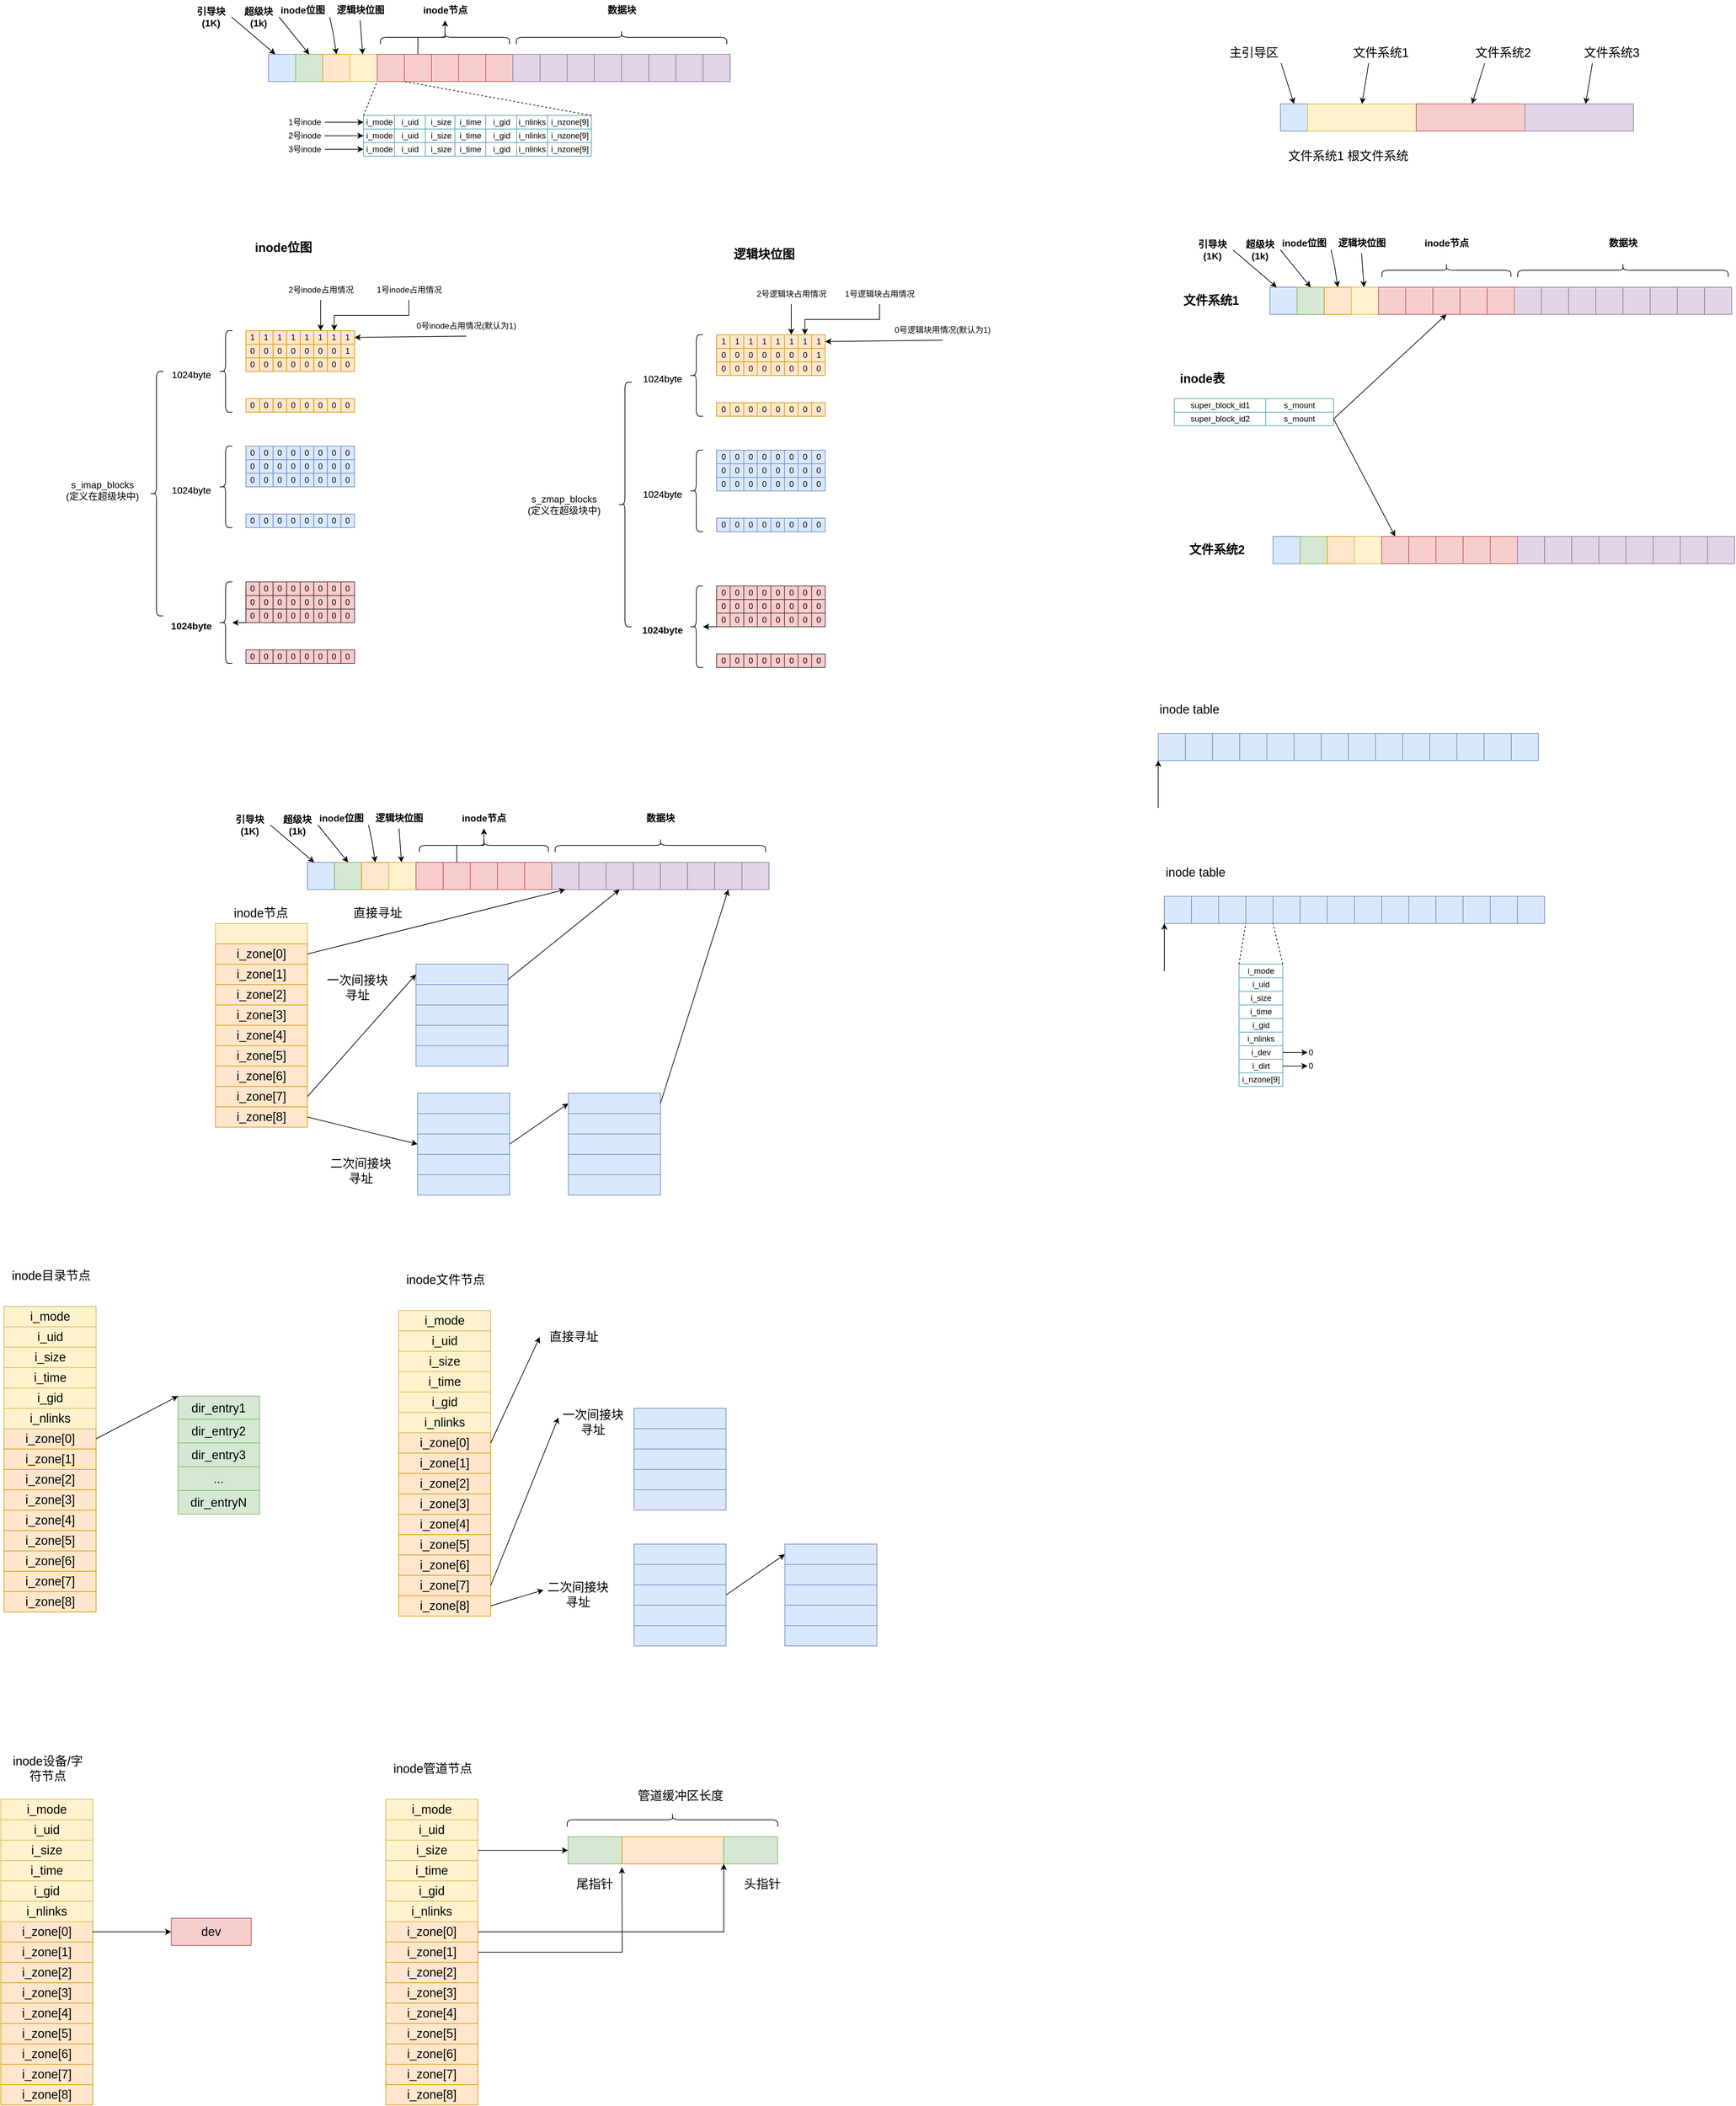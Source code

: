 <mxfile version="20.8.16" type="device"><diagram name="第 1 页" id="37yoyK_o1zVnqZ8OQjMK"><mxGraphModel dx="3253" dy="2505" grid="1" gridSize="10" guides="1" tooltips="1" connect="1" arrows="1" fold="1" page="1" pageScale="1" pageWidth="827" pageHeight="1169" math="0" shadow="0"><root><mxCell id="0"/><mxCell id="1" parent="0"/><mxCell id="zr7Nvy4fPqNRF8BoC9J9-256" value="s_zmap_blocks&lt;br&gt;(定义在超级块中)" style="text;strokeColor=none;align=center;fillColor=none;html=1;verticalAlign=middle;whiteSpace=wrap;rounded=0;fontSize=14;" parent="1" vertex="1"><mxGeometry x="249.5" y="618" width="130" height="30" as="geometry"/></mxCell><mxCell id="zr7Nvy4fPqNRF8BoC9J9-266" value="1" style="rounded=0;whiteSpace=wrap;html=1;fillColor=#ffe6cc;strokeColor=#d79b00;" parent="1" vertex="1"><mxGeometry x="-133.75" y="377" width="20" height="20" as="geometry"/></mxCell><mxCell id="zr7Nvy4fPqNRF8BoC9J9-267" value="1" style="rounded=0;whiteSpace=wrap;html=1;fillColor=#ffe6cc;strokeColor=#d79b00;" parent="1" vertex="1"><mxGeometry x="-113.75" y="377" width="20" height="20" as="geometry"/></mxCell><mxCell id="zr7Nvy4fPqNRF8BoC9J9-268" value="1" style="rounded=0;whiteSpace=wrap;html=1;fillColor=#ffe6cc;strokeColor=#d79b00;" parent="1" vertex="1"><mxGeometry x="-93.75" y="377" width="20" height="20" as="geometry"/></mxCell><mxCell id="zr7Nvy4fPqNRF8BoC9J9-269" value="1" style="rounded=0;whiteSpace=wrap;html=1;fillColor=#ffe6cc;strokeColor=#d79b00;" parent="1" vertex="1"><mxGeometry x="-73.75" y="377" width="20" height="20" as="geometry"/></mxCell><mxCell id="zr7Nvy4fPqNRF8BoC9J9-270" value="1" style="rounded=0;whiteSpace=wrap;html=1;fillColor=#ffe6cc;strokeColor=#d79b00;" parent="1" vertex="1"><mxGeometry x="-53.75" y="377" width="20" height="20" as="geometry"/></mxCell><mxCell id="zr7Nvy4fPqNRF8BoC9J9-271" value="1" style="rounded=0;whiteSpace=wrap;html=1;fillColor=#ffe6cc;strokeColor=#d79b00;" parent="1" vertex="1"><mxGeometry x="-33.75" y="377" width="20" height="20" as="geometry"/></mxCell><mxCell id="zr7Nvy4fPqNRF8BoC9J9-272" value="1" style="rounded=0;whiteSpace=wrap;html=1;fillColor=#ffe6cc;strokeColor=#d79b00;" parent="1" vertex="1"><mxGeometry x="-13.75" y="377" width="20" height="20" as="geometry"/></mxCell><mxCell id="zr7Nvy4fPqNRF8BoC9J9-273" value="1" style="rounded=0;whiteSpace=wrap;html=1;fillColor=#ffe6cc;strokeColor=#d79b00;" parent="1" vertex="1"><mxGeometry x="-153.75" y="377" width="20" height="20" as="geometry"/></mxCell><mxCell id="zr7Nvy4fPqNRF8BoC9J9-274" value="0" style="rounded=0;whiteSpace=wrap;html=1;fillColor=#ffe6cc;strokeColor=#d79b00;" parent="1" vertex="1"><mxGeometry x="-133.75" y="397" width="20" height="20" as="geometry"/></mxCell><mxCell id="zr7Nvy4fPqNRF8BoC9J9-275" value="0" style="rounded=0;whiteSpace=wrap;html=1;fillColor=#ffe6cc;strokeColor=#d79b00;" parent="1" vertex="1"><mxGeometry x="-113.75" y="397" width="20" height="20" as="geometry"/></mxCell><mxCell id="zr7Nvy4fPqNRF8BoC9J9-276" value="0" style="rounded=0;whiteSpace=wrap;html=1;fillColor=#ffe6cc;strokeColor=#d79b00;" parent="1" vertex="1"><mxGeometry x="-93.75" y="397" width="20" height="20" as="geometry"/></mxCell><mxCell id="zr7Nvy4fPqNRF8BoC9J9-277" value="0" style="rounded=0;whiteSpace=wrap;html=1;fillColor=#ffe6cc;strokeColor=#d79b00;" parent="1" vertex="1"><mxGeometry x="-73.75" y="397" width="20" height="20" as="geometry"/></mxCell><mxCell id="zr7Nvy4fPqNRF8BoC9J9-278" value="0" style="rounded=0;whiteSpace=wrap;html=1;fillColor=#ffe6cc;strokeColor=#d79b00;" parent="1" vertex="1"><mxGeometry x="-53.75" y="397" width="20" height="20" as="geometry"/></mxCell><mxCell id="zr7Nvy4fPqNRF8BoC9J9-279" value="0" style="rounded=0;whiteSpace=wrap;html=1;fillColor=#ffe6cc;strokeColor=#d79b00;" parent="1" vertex="1"><mxGeometry x="-33.75" y="397" width="20" height="20" as="geometry"/></mxCell><mxCell id="zr7Nvy4fPqNRF8BoC9J9-280" value="1" style="rounded=0;whiteSpace=wrap;html=1;fillColor=#ffe6cc;strokeColor=#d79b00;" parent="1" vertex="1"><mxGeometry x="-13.75" y="397" width="20" height="20" as="geometry"/></mxCell><mxCell id="zr7Nvy4fPqNRF8BoC9J9-281" value="0" style="rounded=0;whiteSpace=wrap;html=1;fillColor=#ffe6cc;strokeColor=#d79b00;" parent="1" vertex="1"><mxGeometry x="-153.75" y="397" width="20" height="20" as="geometry"/></mxCell><mxCell id="zr7Nvy4fPqNRF8BoC9J9-282" value="0" style="rounded=0;whiteSpace=wrap;html=1;fillColor=#ffe6cc;strokeColor=#d79b00;" parent="1" vertex="1"><mxGeometry x="-133.75" y="417" width="20" height="20" as="geometry"/></mxCell><mxCell id="zr7Nvy4fPqNRF8BoC9J9-283" value="0" style="rounded=0;whiteSpace=wrap;html=1;fillColor=#ffe6cc;strokeColor=#d79b00;" parent="1" vertex="1"><mxGeometry x="-113.75" y="417" width="20" height="20" as="geometry"/></mxCell><mxCell id="zr7Nvy4fPqNRF8BoC9J9-284" value="0" style="rounded=0;whiteSpace=wrap;html=1;fillColor=#ffe6cc;strokeColor=#d79b00;" parent="1" vertex="1"><mxGeometry x="-93.75" y="417" width="20" height="20" as="geometry"/></mxCell><mxCell id="zr7Nvy4fPqNRF8BoC9J9-285" value="0" style="rounded=0;whiteSpace=wrap;html=1;fillColor=#ffe6cc;strokeColor=#d79b00;" parent="1" vertex="1"><mxGeometry x="-73.75" y="417" width="20" height="20" as="geometry"/></mxCell><mxCell id="zr7Nvy4fPqNRF8BoC9J9-286" value="0" style="rounded=0;whiteSpace=wrap;html=1;fillColor=#ffe6cc;strokeColor=#d79b00;" parent="1" vertex="1"><mxGeometry x="-53.75" y="417" width="20" height="20" as="geometry"/></mxCell><mxCell id="zr7Nvy4fPqNRF8BoC9J9-287" value="0" style="rounded=0;whiteSpace=wrap;html=1;fillColor=#ffe6cc;strokeColor=#d79b00;" parent="1" vertex="1"><mxGeometry x="-33.75" y="417" width="20" height="20" as="geometry"/></mxCell><mxCell id="zr7Nvy4fPqNRF8BoC9J9-288" value="0" style="rounded=0;whiteSpace=wrap;html=1;fillColor=#ffe6cc;strokeColor=#d79b00;" parent="1" vertex="1"><mxGeometry x="-13.75" y="417" width="20" height="20" as="geometry"/></mxCell><mxCell id="zr7Nvy4fPqNRF8BoC9J9-289" value="0" style="rounded=0;whiteSpace=wrap;html=1;fillColor=#ffe6cc;strokeColor=#d79b00;" parent="1" vertex="1"><mxGeometry x="-153.75" y="417" width="20" height="20" as="geometry"/></mxCell><mxCell id="zr7Nvy4fPqNRF8BoC9J9-290" value="" style="shape=curlyBracket;whiteSpace=wrap;html=1;rounded=1;labelPosition=left;verticalLabelPosition=middle;align=right;verticalAlign=middle;fontSize=14;" parent="1" vertex="1"><mxGeometry x="-193.75" y="377" width="20" height="120" as="geometry"/></mxCell><mxCell id="zr7Nvy4fPqNRF8BoC9J9-291" value="0" style="rounded=0;whiteSpace=wrap;html=1;fillColor=#ffe6cc;strokeColor=#d79b00;" parent="1" vertex="1"><mxGeometry x="-133.75" y="477" width="20" height="20" as="geometry"/></mxCell><mxCell id="zr7Nvy4fPqNRF8BoC9J9-292" value="0" style="rounded=0;whiteSpace=wrap;html=1;fillColor=#ffe6cc;strokeColor=#d79b00;" parent="1" vertex="1"><mxGeometry x="-113.75" y="477" width="20" height="20" as="geometry"/></mxCell><mxCell id="zr7Nvy4fPqNRF8BoC9J9-293" value="0" style="rounded=0;whiteSpace=wrap;html=1;fillColor=#ffe6cc;strokeColor=#d79b00;" parent="1" vertex="1"><mxGeometry x="-93.75" y="477" width="20" height="20" as="geometry"/></mxCell><mxCell id="zr7Nvy4fPqNRF8BoC9J9-294" value="0" style="rounded=0;whiteSpace=wrap;html=1;fillColor=#ffe6cc;strokeColor=#d79b00;" parent="1" vertex="1"><mxGeometry x="-73.75" y="477" width="20" height="20" as="geometry"/></mxCell><mxCell id="zr7Nvy4fPqNRF8BoC9J9-295" value="0" style="rounded=0;whiteSpace=wrap;html=1;fillColor=#ffe6cc;strokeColor=#d79b00;" parent="1" vertex="1"><mxGeometry x="-53.75" y="477" width="20" height="20" as="geometry"/></mxCell><mxCell id="zr7Nvy4fPqNRF8BoC9J9-296" value="0" style="rounded=0;whiteSpace=wrap;html=1;fillColor=#ffe6cc;strokeColor=#d79b00;" parent="1" vertex="1"><mxGeometry x="-33.75" y="477" width="20" height="20" as="geometry"/></mxCell><mxCell id="zr7Nvy4fPqNRF8BoC9J9-297" value="0" style="rounded=0;whiteSpace=wrap;html=1;fillColor=#ffe6cc;strokeColor=#d79b00;" parent="1" vertex="1"><mxGeometry x="-13.75" y="477" width="20" height="20" as="geometry"/></mxCell><mxCell id="zr7Nvy4fPqNRF8BoC9J9-298" value="0" style="rounded=0;whiteSpace=wrap;html=1;fillColor=#ffe6cc;strokeColor=#d79b00;" parent="1" vertex="1"><mxGeometry x="-153.75" y="477" width="20" height="20" as="geometry"/></mxCell><mxCell id="zr7Nvy4fPqNRF8BoC9J9-299" value="1024byte" style="text;strokeColor=none;align=center;fillColor=none;html=1;verticalAlign=middle;whiteSpace=wrap;rounded=0;fontSize=14;" parent="1" vertex="1"><mxGeometry x="-263.75" y="427" width="60" height="30" as="geometry"/></mxCell><mxCell id="zr7Nvy4fPqNRF8BoC9J9-300" value="0" style="rounded=0;whiteSpace=wrap;html=1;fillColor=#dae8fc;strokeColor=#6c8ebf;" parent="1" vertex="1"><mxGeometry x="-133.75" y="547" width="20" height="20" as="geometry"/></mxCell><mxCell id="zr7Nvy4fPqNRF8BoC9J9-301" value="0" style="rounded=0;whiteSpace=wrap;html=1;fillColor=#dae8fc;strokeColor=#6c8ebf;" parent="1" vertex="1"><mxGeometry x="-113.75" y="547" width="20" height="20" as="geometry"/></mxCell><mxCell id="zr7Nvy4fPqNRF8BoC9J9-302" value="0" style="rounded=0;whiteSpace=wrap;html=1;fillColor=#dae8fc;strokeColor=#6c8ebf;" parent="1" vertex="1"><mxGeometry x="-93.75" y="547" width="20" height="20" as="geometry"/></mxCell><mxCell id="zr7Nvy4fPqNRF8BoC9J9-303" value="0" style="rounded=0;whiteSpace=wrap;html=1;fillColor=#dae8fc;strokeColor=#6c8ebf;" parent="1" vertex="1"><mxGeometry x="-73.75" y="547" width="20" height="20" as="geometry"/></mxCell><mxCell id="zr7Nvy4fPqNRF8BoC9J9-304" value="0" style="rounded=0;whiteSpace=wrap;html=1;fillColor=#dae8fc;strokeColor=#6c8ebf;" parent="1" vertex="1"><mxGeometry x="-53.75" y="547" width="20" height="20" as="geometry"/></mxCell><mxCell id="zr7Nvy4fPqNRF8BoC9J9-305" value="0" style="rounded=0;whiteSpace=wrap;html=1;fillColor=#dae8fc;strokeColor=#6c8ebf;" parent="1" vertex="1"><mxGeometry x="-33.75" y="547" width="20" height="20" as="geometry"/></mxCell><mxCell id="zr7Nvy4fPqNRF8BoC9J9-306" value="0" style="rounded=0;whiteSpace=wrap;html=1;fillColor=#dae8fc;strokeColor=#6c8ebf;" parent="1" vertex="1"><mxGeometry x="-13.75" y="547" width="20" height="20" as="geometry"/></mxCell><mxCell id="zr7Nvy4fPqNRF8BoC9J9-307" value="0" style="rounded=0;whiteSpace=wrap;html=1;fillColor=#dae8fc;strokeColor=#6c8ebf;" parent="1" vertex="1"><mxGeometry x="-153.75" y="547" width="20" height="20" as="geometry"/></mxCell><mxCell id="zr7Nvy4fPqNRF8BoC9J9-308" value="0" style="rounded=0;whiteSpace=wrap;html=1;fillColor=#dae8fc;strokeColor=#6c8ebf;" parent="1" vertex="1"><mxGeometry x="-133.75" y="567" width="20" height="20" as="geometry"/></mxCell><mxCell id="zr7Nvy4fPqNRF8BoC9J9-309" value="0" style="rounded=0;whiteSpace=wrap;html=1;fillColor=#dae8fc;strokeColor=#6c8ebf;" parent="1" vertex="1"><mxGeometry x="-113.75" y="567" width="20" height="20" as="geometry"/></mxCell><mxCell id="zr7Nvy4fPqNRF8BoC9J9-310" value="0" style="rounded=0;whiteSpace=wrap;html=1;fillColor=#dae8fc;strokeColor=#6c8ebf;" parent="1" vertex="1"><mxGeometry x="-93.75" y="567" width="20" height="20" as="geometry"/></mxCell><mxCell id="zr7Nvy4fPqNRF8BoC9J9-311" value="0" style="rounded=0;whiteSpace=wrap;html=1;fillColor=#dae8fc;strokeColor=#6c8ebf;" parent="1" vertex="1"><mxGeometry x="-73.75" y="567" width="20" height="20" as="geometry"/></mxCell><mxCell id="zr7Nvy4fPqNRF8BoC9J9-312" value="0" style="rounded=0;whiteSpace=wrap;html=1;fillColor=#dae8fc;strokeColor=#6c8ebf;" parent="1" vertex="1"><mxGeometry x="-53.75" y="567" width="20" height="20" as="geometry"/></mxCell><mxCell id="zr7Nvy4fPqNRF8BoC9J9-313" value="0" style="rounded=0;whiteSpace=wrap;html=1;fillColor=#dae8fc;strokeColor=#6c8ebf;" parent="1" vertex="1"><mxGeometry x="-33.75" y="567" width="20" height="20" as="geometry"/></mxCell><mxCell id="zr7Nvy4fPqNRF8BoC9J9-314" value="0" style="rounded=0;whiteSpace=wrap;html=1;fillColor=#dae8fc;strokeColor=#6c8ebf;" parent="1" vertex="1"><mxGeometry x="-13.75" y="567" width="20" height="20" as="geometry"/></mxCell><mxCell id="zr7Nvy4fPqNRF8BoC9J9-315" value="0" style="rounded=0;whiteSpace=wrap;html=1;fillColor=#dae8fc;strokeColor=#6c8ebf;" parent="1" vertex="1"><mxGeometry x="-153.75" y="567" width="20" height="20" as="geometry"/></mxCell><mxCell id="zr7Nvy4fPqNRF8BoC9J9-316" value="0" style="rounded=0;whiteSpace=wrap;html=1;fillColor=#dae8fc;strokeColor=#6c8ebf;" parent="1" vertex="1"><mxGeometry x="-133.75" y="587" width="20" height="20" as="geometry"/></mxCell><mxCell id="zr7Nvy4fPqNRF8BoC9J9-317" value="0" style="rounded=0;whiteSpace=wrap;html=1;fillColor=#dae8fc;strokeColor=#6c8ebf;" parent="1" vertex="1"><mxGeometry x="-113.75" y="587" width="20" height="20" as="geometry"/></mxCell><mxCell id="zr7Nvy4fPqNRF8BoC9J9-318" value="0" style="rounded=0;whiteSpace=wrap;html=1;fillColor=#dae8fc;strokeColor=#6c8ebf;" parent="1" vertex="1"><mxGeometry x="-93.75" y="587" width="20" height="20" as="geometry"/></mxCell><mxCell id="zr7Nvy4fPqNRF8BoC9J9-319" value="0" style="rounded=0;whiteSpace=wrap;html=1;fillColor=#dae8fc;strokeColor=#6c8ebf;" parent="1" vertex="1"><mxGeometry x="-73.75" y="587" width="20" height="20" as="geometry"/></mxCell><mxCell id="zr7Nvy4fPqNRF8BoC9J9-320" value="0" style="rounded=0;whiteSpace=wrap;html=1;fillColor=#dae8fc;strokeColor=#6c8ebf;" parent="1" vertex="1"><mxGeometry x="-53.75" y="587" width="20" height="20" as="geometry"/></mxCell><mxCell id="zr7Nvy4fPqNRF8BoC9J9-321" value="0" style="rounded=0;whiteSpace=wrap;html=1;fillColor=#dae8fc;strokeColor=#6c8ebf;" parent="1" vertex="1"><mxGeometry x="-33.75" y="587" width="20" height="20" as="geometry"/></mxCell><mxCell id="zr7Nvy4fPqNRF8BoC9J9-322" value="0" style="rounded=0;whiteSpace=wrap;html=1;fillColor=#dae8fc;strokeColor=#6c8ebf;" parent="1" vertex="1"><mxGeometry x="-13.75" y="587" width="20" height="20" as="geometry"/></mxCell><mxCell id="zr7Nvy4fPqNRF8BoC9J9-323" value="0" style="rounded=0;whiteSpace=wrap;html=1;fillColor=#dae8fc;strokeColor=#6c8ebf;" parent="1" vertex="1"><mxGeometry x="-153.75" y="587" width="20" height="20" as="geometry"/></mxCell><mxCell id="zr7Nvy4fPqNRF8BoC9J9-324" value="" style="shape=curlyBracket;whiteSpace=wrap;html=1;rounded=1;labelPosition=left;verticalLabelPosition=middle;align=right;verticalAlign=middle;fontSize=14;" parent="1" vertex="1"><mxGeometry x="-193.75" y="547" width="20" height="120" as="geometry"/></mxCell><mxCell id="zr7Nvy4fPqNRF8BoC9J9-325" value="0" style="rounded=0;whiteSpace=wrap;html=1;fillColor=#dae8fc;strokeColor=#6c8ebf;" parent="1" vertex="1"><mxGeometry x="-133.75" y="647" width="20" height="20" as="geometry"/></mxCell><mxCell id="zr7Nvy4fPqNRF8BoC9J9-326" value="0" style="rounded=0;whiteSpace=wrap;html=1;fillColor=#dae8fc;strokeColor=#6c8ebf;" parent="1" vertex="1"><mxGeometry x="-113.75" y="647" width="20" height="20" as="geometry"/></mxCell><mxCell id="zr7Nvy4fPqNRF8BoC9J9-327" value="0" style="rounded=0;whiteSpace=wrap;html=1;fillColor=#dae8fc;strokeColor=#6c8ebf;" parent="1" vertex="1"><mxGeometry x="-93.75" y="647" width="20" height="20" as="geometry"/></mxCell><mxCell id="zr7Nvy4fPqNRF8BoC9J9-328" value="0" style="rounded=0;whiteSpace=wrap;html=1;fillColor=#dae8fc;strokeColor=#6c8ebf;" parent="1" vertex="1"><mxGeometry x="-73.75" y="647" width="20" height="20" as="geometry"/></mxCell><mxCell id="zr7Nvy4fPqNRF8BoC9J9-329" value="0" style="rounded=0;whiteSpace=wrap;html=1;fillColor=#dae8fc;strokeColor=#6c8ebf;" parent="1" vertex="1"><mxGeometry x="-53.75" y="647" width="20" height="20" as="geometry"/></mxCell><mxCell id="zr7Nvy4fPqNRF8BoC9J9-330" value="0" style="rounded=0;whiteSpace=wrap;html=1;fillColor=#dae8fc;strokeColor=#6c8ebf;" parent="1" vertex="1"><mxGeometry x="-33.75" y="647" width="20" height="20" as="geometry"/></mxCell><mxCell id="zr7Nvy4fPqNRF8BoC9J9-331" value="0" style="rounded=0;whiteSpace=wrap;html=1;fillColor=#dae8fc;strokeColor=#6c8ebf;" parent="1" vertex="1"><mxGeometry x="-13.75" y="647" width="20" height="20" as="geometry"/></mxCell><mxCell id="zr7Nvy4fPqNRF8BoC9J9-332" value="0" style="rounded=0;whiteSpace=wrap;html=1;fillColor=#dae8fc;strokeColor=#6c8ebf;" parent="1" vertex="1"><mxGeometry x="-153.75" y="647" width="20" height="20" as="geometry"/></mxCell><mxCell id="zr7Nvy4fPqNRF8BoC9J9-333" value="1024byte" style="text;strokeColor=none;align=center;fillColor=none;html=1;verticalAlign=middle;whiteSpace=wrap;rounded=0;fontSize=14;" parent="1" vertex="1"><mxGeometry x="-263.75" y="597" width="60" height="30" as="geometry"/></mxCell><mxCell id="zr7Nvy4fPqNRF8BoC9J9-334" value="" style="edgeStyle=orthogonalEdgeStyle;rounded=0;orthogonalLoop=1;jettySize=auto;html=1;fontSize=14;" parent="1" source="zr7Nvy4fPqNRF8BoC9J9-335" target="zr7Nvy4fPqNRF8BoC9J9-359" edge="1"><mxGeometry relative="1" as="geometry"/></mxCell><mxCell id="zr7Nvy4fPqNRF8BoC9J9-335" value="0" style="rounded=0;whiteSpace=wrap;html=1;fillColor=#ffcccc;strokeColor=#36393d;" parent="1" vertex="1"><mxGeometry x="-133.75" y="747" width="20" height="20" as="geometry"/></mxCell><mxCell id="zr7Nvy4fPqNRF8BoC9J9-336" value="0" style="rounded=0;whiteSpace=wrap;html=1;fillColor=#ffcccc;strokeColor=#36393d;" parent="1" vertex="1"><mxGeometry x="-113.75" y="747" width="20" height="20" as="geometry"/></mxCell><mxCell id="zr7Nvy4fPqNRF8BoC9J9-337" value="0" style="rounded=0;whiteSpace=wrap;html=1;fillColor=#ffcccc;strokeColor=#36393d;" parent="1" vertex="1"><mxGeometry x="-93.75" y="747" width="20" height="20" as="geometry"/></mxCell><mxCell id="zr7Nvy4fPqNRF8BoC9J9-338" value="0" style="rounded=0;whiteSpace=wrap;html=1;fillColor=#ffcccc;strokeColor=#36393d;" parent="1" vertex="1"><mxGeometry x="-73.75" y="747" width="20" height="20" as="geometry"/></mxCell><mxCell id="zr7Nvy4fPqNRF8BoC9J9-339" value="0" style="rounded=0;whiteSpace=wrap;html=1;fillColor=#ffcccc;strokeColor=#36393d;" parent="1" vertex="1"><mxGeometry x="-53.75" y="747" width="20" height="20" as="geometry"/></mxCell><mxCell id="zr7Nvy4fPqNRF8BoC9J9-340" value="0" style="rounded=0;whiteSpace=wrap;html=1;fillColor=#ffcccc;strokeColor=#36393d;" parent="1" vertex="1"><mxGeometry x="-33.75" y="747" width="20" height="20" as="geometry"/></mxCell><mxCell id="zr7Nvy4fPqNRF8BoC9J9-341" value="0" style="rounded=0;whiteSpace=wrap;html=1;fillColor=#ffcccc;strokeColor=#36393d;" parent="1" vertex="1"><mxGeometry x="-13.75" y="747" width="20" height="20" as="geometry"/></mxCell><mxCell id="zr7Nvy4fPqNRF8BoC9J9-342" value="0" style="rounded=0;whiteSpace=wrap;html=1;fillColor=#ffcccc;strokeColor=#36393d;" parent="1" vertex="1"><mxGeometry x="-153.75" y="747" width="20" height="20" as="geometry"/></mxCell><mxCell id="zr7Nvy4fPqNRF8BoC9J9-343" value="0" style="rounded=0;whiteSpace=wrap;html=1;fillColor=#ffcccc;strokeColor=#36393d;" parent="1" vertex="1"><mxGeometry x="-133.75" y="767" width="20" height="20" as="geometry"/></mxCell><mxCell id="zr7Nvy4fPqNRF8BoC9J9-344" value="0" style="rounded=0;whiteSpace=wrap;html=1;fillColor=#ffcccc;strokeColor=#36393d;" parent="1" vertex="1"><mxGeometry x="-113.75" y="767" width="20" height="20" as="geometry"/></mxCell><mxCell id="zr7Nvy4fPqNRF8BoC9J9-345" value="0" style="rounded=0;whiteSpace=wrap;html=1;fillColor=#ffcccc;strokeColor=#36393d;" parent="1" vertex="1"><mxGeometry x="-93.75" y="767" width="20" height="20" as="geometry"/></mxCell><mxCell id="zr7Nvy4fPqNRF8BoC9J9-346" value="0" style="rounded=0;whiteSpace=wrap;html=1;fillColor=#ffcccc;strokeColor=#36393d;" parent="1" vertex="1"><mxGeometry x="-73.75" y="767" width="20" height="20" as="geometry"/></mxCell><mxCell id="zr7Nvy4fPqNRF8BoC9J9-347" value="0" style="rounded=0;whiteSpace=wrap;html=1;fillColor=#ffcccc;strokeColor=#36393d;" parent="1" vertex="1"><mxGeometry x="-53.75" y="767" width="20" height="20" as="geometry"/></mxCell><mxCell id="zr7Nvy4fPqNRF8BoC9J9-348" value="0" style="rounded=0;whiteSpace=wrap;html=1;fillColor=#ffcccc;strokeColor=#36393d;" parent="1" vertex="1"><mxGeometry x="-33.75" y="767" width="20" height="20" as="geometry"/></mxCell><mxCell id="zr7Nvy4fPqNRF8BoC9J9-349" value="0" style="rounded=0;whiteSpace=wrap;html=1;fillColor=#ffcccc;strokeColor=#36393d;" parent="1" vertex="1"><mxGeometry x="-13.75" y="767" width="20" height="20" as="geometry"/></mxCell><mxCell id="zr7Nvy4fPqNRF8BoC9J9-350" value="0" style="rounded=0;whiteSpace=wrap;html=1;fillColor=#ffcccc;strokeColor=#36393d;" parent="1" vertex="1"><mxGeometry x="-153.75" y="767" width="20" height="20" as="geometry"/></mxCell><mxCell id="zr7Nvy4fPqNRF8BoC9J9-351" value="0" style="rounded=0;whiteSpace=wrap;html=1;fillColor=#ffcccc;strokeColor=#36393d;" parent="1" vertex="1"><mxGeometry x="-133.75" y="787" width="20" height="20" as="geometry"/></mxCell><mxCell id="zr7Nvy4fPqNRF8BoC9J9-352" value="0" style="rounded=0;whiteSpace=wrap;html=1;fillColor=#ffcccc;strokeColor=#36393d;" parent="1" vertex="1"><mxGeometry x="-113.75" y="787" width="20" height="20" as="geometry"/></mxCell><mxCell id="zr7Nvy4fPqNRF8BoC9J9-353" value="0" style="rounded=0;whiteSpace=wrap;html=1;fillColor=#ffcccc;strokeColor=#36393d;" parent="1" vertex="1"><mxGeometry x="-93.75" y="787" width="20" height="20" as="geometry"/></mxCell><mxCell id="zr7Nvy4fPqNRF8BoC9J9-354" value="0" style="rounded=0;whiteSpace=wrap;html=1;fillColor=#ffcccc;strokeColor=#36393d;" parent="1" vertex="1"><mxGeometry x="-73.75" y="787" width="20" height="20" as="geometry"/></mxCell><mxCell id="zr7Nvy4fPqNRF8BoC9J9-355" value="0" style="rounded=0;whiteSpace=wrap;html=1;fillColor=#ffcccc;strokeColor=#36393d;" parent="1" vertex="1"><mxGeometry x="-53.75" y="787" width="20" height="20" as="geometry"/></mxCell><mxCell id="zr7Nvy4fPqNRF8BoC9J9-356" value="0" style="rounded=0;whiteSpace=wrap;html=1;fillColor=#ffcccc;strokeColor=#36393d;" parent="1" vertex="1"><mxGeometry x="-33.75" y="787" width="20" height="20" as="geometry"/></mxCell><mxCell id="zr7Nvy4fPqNRF8BoC9J9-357" value="0" style="rounded=0;whiteSpace=wrap;html=1;fillColor=#ffcccc;strokeColor=#36393d;" parent="1" vertex="1"><mxGeometry x="-13.75" y="787" width="20" height="20" as="geometry"/></mxCell><mxCell id="zr7Nvy4fPqNRF8BoC9J9-358" value="0" style="rounded=0;whiteSpace=wrap;html=1;fillColor=#ffcccc;strokeColor=#36393d;" parent="1" vertex="1"><mxGeometry x="-153.75" y="787" width="20" height="20" as="geometry"/></mxCell><mxCell id="zr7Nvy4fPqNRF8BoC9J9-359" value="" style="shape=curlyBracket;whiteSpace=wrap;html=1;rounded=1;labelPosition=left;verticalLabelPosition=middle;align=right;verticalAlign=middle;fontSize=14;" parent="1" vertex="1"><mxGeometry x="-193.75" y="747" width="20" height="120" as="geometry"/></mxCell><mxCell id="zr7Nvy4fPqNRF8BoC9J9-360" value="0" style="rounded=0;whiteSpace=wrap;html=1;fillColor=#ffcccc;strokeColor=#36393d;" parent="1" vertex="1"><mxGeometry x="-133.75" y="847" width="20" height="20" as="geometry"/></mxCell><mxCell id="zr7Nvy4fPqNRF8BoC9J9-361" value="0" style="rounded=0;whiteSpace=wrap;html=1;fillColor=#ffcccc;strokeColor=#36393d;" parent="1" vertex="1"><mxGeometry x="-113.75" y="847" width="20" height="20" as="geometry"/></mxCell><mxCell id="zr7Nvy4fPqNRF8BoC9J9-362" value="0" style="rounded=0;whiteSpace=wrap;html=1;fillColor=#ffcccc;strokeColor=#36393d;" parent="1" vertex="1"><mxGeometry x="-93.75" y="847" width="20" height="20" as="geometry"/></mxCell><mxCell id="zr7Nvy4fPqNRF8BoC9J9-363" value="0" style="rounded=0;whiteSpace=wrap;html=1;fillColor=#ffcccc;strokeColor=#36393d;" parent="1" vertex="1"><mxGeometry x="-73.75" y="847" width="20" height="20" as="geometry"/></mxCell><mxCell id="zr7Nvy4fPqNRF8BoC9J9-364" value="0" style="rounded=0;whiteSpace=wrap;html=1;fillColor=#ffcccc;strokeColor=#36393d;" parent="1" vertex="1"><mxGeometry x="-53.75" y="847" width="20" height="20" as="geometry"/></mxCell><mxCell id="zr7Nvy4fPqNRF8BoC9J9-365" value="0" style="rounded=0;whiteSpace=wrap;html=1;fillColor=#ffcccc;strokeColor=#36393d;" parent="1" vertex="1"><mxGeometry x="-33.75" y="847" width="20" height="20" as="geometry"/></mxCell><mxCell id="zr7Nvy4fPqNRF8BoC9J9-366" value="0" style="rounded=0;whiteSpace=wrap;html=1;fillColor=#ffcccc;strokeColor=#36393d;" parent="1" vertex="1"><mxGeometry x="-13.75" y="847" width="20" height="20" as="geometry"/></mxCell><mxCell id="zr7Nvy4fPqNRF8BoC9J9-367" value="0" style="rounded=0;whiteSpace=wrap;html=1;fillColor=#ffcccc;strokeColor=#36393d;" parent="1" vertex="1"><mxGeometry x="-153.75" y="847" width="20" height="20" as="geometry"/></mxCell><mxCell id="zr7Nvy4fPqNRF8BoC9J9-368" value="&lt;b&gt;1024byte&lt;/b&gt;" style="text;strokeColor=none;align=center;fillColor=none;html=1;verticalAlign=middle;whiteSpace=wrap;rounded=0;fontSize=14;" parent="1" vertex="1"><mxGeometry x="-263.75" y="797" width="60" height="30" as="geometry"/></mxCell><mxCell id="zr7Nvy4fPqNRF8BoC9J9-371" value="&lt;b&gt;&lt;font style=&quot;font-size: 18px;&quot;&gt;inode位图&lt;/font&gt;&lt;/b&gt;" style="text;strokeColor=none;align=center;fillColor=none;html=1;verticalAlign=middle;whiteSpace=wrap;rounded=0;fontSize=14;" parent="1" vertex="1"><mxGeometry x="-193.75" y="240" width="191" height="30" as="geometry"/></mxCell><mxCell id="zr7Nvy4fPqNRF8BoC9J9-372" value="1024byte" style="text;strokeColor=none;align=center;fillColor=none;html=1;verticalAlign=middle;whiteSpace=wrap;rounded=0;fontSize=14;" parent="1" vertex="1"><mxGeometry x="-263.75" y="597" width="60" height="30" as="geometry"/></mxCell><mxCell id="zr7Nvy4fPqNRF8BoC9J9-373" value="1024byte" style="text;strokeColor=none;align=center;fillColor=none;html=1;verticalAlign=middle;whiteSpace=wrap;rounded=0;fontSize=14;" parent="1" vertex="1"><mxGeometry x="-263.75" y="427" width="60" height="30" as="geometry"/></mxCell><mxCell id="zr7Nvy4fPqNRF8BoC9J9-374" value="0号inode占用情况(默认为1)" style="text;strokeColor=none;align=center;fillColor=none;html=1;verticalAlign=middle;whiteSpace=wrap;rounded=0;" parent="1" vertex="1"><mxGeometry x="91.75" y="355" width="158.25" height="30" as="geometry"/></mxCell><mxCell id="zr7Nvy4fPqNRF8BoC9J9-375" style="edgeStyle=orthogonalEdgeStyle;rounded=0;orthogonalLoop=1;jettySize=auto;html=1;exitX=0.5;exitY=1;exitDx=0;exitDy=0;entryX=0.5;entryY=0;entryDx=0;entryDy=0;" parent="1" source="zr7Nvy4fPqNRF8BoC9J9-376" target="zr7Nvy4fPqNRF8BoC9J9-271" edge="1"><mxGeometry relative="1" as="geometry"/></mxCell><mxCell id="zr7Nvy4fPqNRF8BoC9J9-376" value="1号inode占用情况" style="text;strokeColor=none;align=center;fillColor=none;html=1;verticalAlign=middle;whiteSpace=wrap;rounded=0;" parent="1" vertex="1"><mxGeometry x="33.5" y="302" width="105.5" height="30" as="geometry"/></mxCell><mxCell id="zr7Nvy4fPqNRF8BoC9J9-377" value="" style="endArrow=classic;html=1;rounded=0;exitX=0.5;exitY=1;exitDx=0;exitDy=0;entryX=1;entryY=0.5;entryDx=0;entryDy=0;" parent="1" source="zr7Nvy4fPqNRF8BoC9J9-374" target="zr7Nvy4fPqNRF8BoC9J9-272" edge="1"><mxGeometry width="50" height="50" relative="1" as="geometry"><mxPoint x="51.75" y="445" as="sourcePoint"/><mxPoint x="101.75" y="395" as="targetPoint"/></mxGeometry></mxCell><mxCell id="zr7Nvy4fPqNRF8BoC9J9-378" value="2号inode占用情况" style="text;strokeColor=none;align=center;fillColor=none;html=1;verticalAlign=middle;whiteSpace=wrap;rounded=0;" parent="1" vertex="1"><mxGeometry x="-96.5" y="302" width="105.5" height="30" as="geometry"/></mxCell><mxCell id="zr7Nvy4fPqNRF8BoC9J9-379" value="" style="endArrow=classic;html=1;rounded=0;exitX=0.5;exitY=1;exitDx=0;exitDy=0;entryX=0.5;entryY=0;entryDx=0;entryDy=0;" parent="1" source="zr7Nvy4fPqNRF8BoC9J9-378" target="zr7Nvy4fPqNRF8BoC9J9-270" edge="1"><mxGeometry width="50" height="50" relative="1" as="geometry"><mxPoint x="11.75" y="385" as="sourcePoint"/><mxPoint x="61.75" y="335" as="targetPoint"/></mxGeometry></mxCell><mxCell id="zr7Nvy4fPqNRF8BoC9J9-380" value="1" style="rounded=0;whiteSpace=wrap;html=1;fillColor=#ffe6cc;strokeColor=#d79b00;" parent="1" vertex="1"><mxGeometry x="559.5" y="383" width="20" height="20" as="geometry"/></mxCell><mxCell id="zr7Nvy4fPqNRF8BoC9J9-381" value="1" style="rounded=0;whiteSpace=wrap;html=1;fillColor=#ffe6cc;strokeColor=#d79b00;" parent="1" vertex="1"><mxGeometry x="579.5" y="383" width="20" height="20" as="geometry"/></mxCell><mxCell id="zr7Nvy4fPqNRF8BoC9J9-382" value="1" style="rounded=0;whiteSpace=wrap;html=1;fillColor=#ffe6cc;strokeColor=#d79b00;" parent="1" vertex="1"><mxGeometry x="599.5" y="383" width="20" height="20" as="geometry"/></mxCell><mxCell id="zr7Nvy4fPqNRF8BoC9J9-383" value="1" style="rounded=0;whiteSpace=wrap;html=1;fillColor=#ffe6cc;strokeColor=#d79b00;" parent="1" vertex="1"><mxGeometry x="619.5" y="383" width="20" height="20" as="geometry"/></mxCell><mxCell id="zr7Nvy4fPqNRF8BoC9J9-384" value="1" style="rounded=0;whiteSpace=wrap;html=1;fillColor=#ffe6cc;strokeColor=#d79b00;" parent="1" vertex="1"><mxGeometry x="639.5" y="383" width="20" height="20" as="geometry"/></mxCell><mxCell id="zr7Nvy4fPqNRF8BoC9J9-385" value="1" style="rounded=0;whiteSpace=wrap;html=1;fillColor=#ffe6cc;strokeColor=#d79b00;" parent="1" vertex="1"><mxGeometry x="659.5" y="383" width="20" height="20" as="geometry"/></mxCell><mxCell id="zr7Nvy4fPqNRF8BoC9J9-386" value="1" style="rounded=0;whiteSpace=wrap;html=1;fillColor=#ffe6cc;strokeColor=#d79b00;" parent="1" vertex="1"><mxGeometry x="679.5" y="383" width="20" height="20" as="geometry"/></mxCell><mxCell id="zr7Nvy4fPqNRF8BoC9J9-387" value="1" style="rounded=0;whiteSpace=wrap;html=1;fillColor=#ffe6cc;strokeColor=#d79b00;" parent="1" vertex="1"><mxGeometry x="539.5" y="383" width="20" height="20" as="geometry"/></mxCell><mxCell id="zr7Nvy4fPqNRF8BoC9J9-388" value="0" style="rounded=0;whiteSpace=wrap;html=1;fillColor=#ffe6cc;strokeColor=#d79b00;" parent="1" vertex="1"><mxGeometry x="559.5" y="403" width="20" height="20" as="geometry"/></mxCell><mxCell id="zr7Nvy4fPqNRF8BoC9J9-389" value="0" style="rounded=0;whiteSpace=wrap;html=1;fillColor=#ffe6cc;strokeColor=#d79b00;" parent="1" vertex="1"><mxGeometry x="579.5" y="403" width="20" height="20" as="geometry"/></mxCell><mxCell id="zr7Nvy4fPqNRF8BoC9J9-390" value="0" style="rounded=0;whiteSpace=wrap;html=1;fillColor=#ffe6cc;strokeColor=#d79b00;" parent="1" vertex="1"><mxGeometry x="599.5" y="403" width="20" height="20" as="geometry"/></mxCell><mxCell id="zr7Nvy4fPqNRF8BoC9J9-391" value="0" style="rounded=0;whiteSpace=wrap;html=1;fillColor=#ffe6cc;strokeColor=#d79b00;" parent="1" vertex="1"><mxGeometry x="619.5" y="403" width="20" height="20" as="geometry"/></mxCell><mxCell id="zr7Nvy4fPqNRF8BoC9J9-392" value="0" style="rounded=0;whiteSpace=wrap;html=1;fillColor=#ffe6cc;strokeColor=#d79b00;" parent="1" vertex="1"><mxGeometry x="639.5" y="403" width="20" height="20" as="geometry"/></mxCell><mxCell id="zr7Nvy4fPqNRF8BoC9J9-393" value="0" style="rounded=0;whiteSpace=wrap;html=1;fillColor=#ffe6cc;strokeColor=#d79b00;" parent="1" vertex="1"><mxGeometry x="659.5" y="403" width="20" height="20" as="geometry"/></mxCell><mxCell id="zr7Nvy4fPqNRF8BoC9J9-394" value="1" style="rounded=0;whiteSpace=wrap;html=1;fillColor=#ffe6cc;strokeColor=#d79b00;" parent="1" vertex="1"><mxGeometry x="679.5" y="403" width="20" height="20" as="geometry"/></mxCell><mxCell id="zr7Nvy4fPqNRF8BoC9J9-395" value="0" style="rounded=0;whiteSpace=wrap;html=1;fillColor=#ffe6cc;strokeColor=#d79b00;" parent="1" vertex="1"><mxGeometry x="539.5" y="403" width="20" height="20" as="geometry"/></mxCell><mxCell id="zr7Nvy4fPqNRF8BoC9J9-396" value="0" style="rounded=0;whiteSpace=wrap;html=1;fillColor=#ffe6cc;strokeColor=#d79b00;" parent="1" vertex="1"><mxGeometry x="559.5" y="423" width="20" height="20" as="geometry"/></mxCell><mxCell id="zr7Nvy4fPqNRF8BoC9J9-397" value="0" style="rounded=0;whiteSpace=wrap;html=1;fillColor=#ffe6cc;strokeColor=#d79b00;" parent="1" vertex="1"><mxGeometry x="579.5" y="423" width="20" height="20" as="geometry"/></mxCell><mxCell id="zr7Nvy4fPqNRF8BoC9J9-398" value="0" style="rounded=0;whiteSpace=wrap;html=1;fillColor=#ffe6cc;strokeColor=#d79b00;" parent="1" vertex="1"><mxGeometry x="599.5" y="423" width="20" height="20" as="geometry"/></mxCell><mxCell id="zr7Nvy4fPqNRF8BoC9J9-399" value="0" style="rounded=0;whiteSpace=wrap;html=1;fillColor=#ffe6cc;strokeColor=#d79b00;" parent="1" vertex="1"><mxGeometry x="619.5" y="423" width="20" height="20" as="geometry"/></mxCell><mxCell id="zr7Nvy4fPqNRF8BoC9J9-400" value="0" style="rounded=0;whiteSpace=wrap;html=1;fillColor=#ffe6cc;strokeColor=#d79b00;" parent="1" vertex="1"><mxGeometry x="639.5" y="423" width="20" height="20" as="geometry"/></mxCell><mxCell id="zr7Nvy4fPqNRF8BoC9J9-401" value="0" style="rounded=0;whiteSpace=wrap;html=1;fillColor=#ffe6cc;strokeColor=#d79b00;" parent="1" vertex="1"><mxGeometry x="659.5" y="423" width="20" height="20" as="geometry"/></mxCell><mxCell id="zr7Nvy4fPqNRF8BoC9J9-402" value="0" style="rounded=0;whiteSpace=wrap;html=1;fillColor=#ffe6cc;strokeColor=#d79b00;" parent="1" vertex="1"><mxGeometry x="679.5" y="423" width="20" height="20" as="geometry"/></mxCell><mxCell id="zr7Nvy4fPqNRF8BoC9J9-403" value="0" style="rounded=0;whiteSpace=wrap;html=1;fillColor=#ffe6cc;strokeColor=#d79b00;" parent="1" vertex="1"><mxGeometry x="539.5" y="423" width="20" height="20" as="geometry"/></mxCell><mxCell id="zr7Nvy4fPqNRF8BoC9J9-404" value="" style="shape=curlyBracket;whiteSpace=wrap;html=1;rounded=1;labelPosition=left;verticalLabelPosition=middle;align=right;verticalAlign=middle;fontSize=14;" parent="1" vertex="1"><mxGeometry x="499.5" y="383" width="20" height="120" as="geometry"/></mxCell><mxCell id="zr7Nvy4fPqNRF8BoC9J9-405" value="0" style="rounded=0;whiteSpace=wrap;html=1;fillColor=#ffe6cc;strokeColor=#d79b00;" parent="1" vertex="1"><mxGeometry x="559.5" y="483" width="20" height="20" as="geometry"/></mxCell><mxCell id="zr7Nvy4fPqNRF8BoC9J9-406" value="0" style="rounded=0;whiteSpace=wrap;html=1;fillColor=#ffe6cc;strokeColor=#d79b00;" parent="1" vertex="1"><mxGeometry x="579.5" y="483" width="20" height="20" as="geometry"/></mxCell><mxCell id="zr7Nvy4fPqNRF8BoC9J9-407" value="0" style="rounded=0;whiteSpace=wrap;html=1;fillColor=#ffe6cc;strokeColor=#d79b00;" parent="1" vertex="1"><mxGeometry x="599.5" y="483" width="20" height="20" as="geometry"/></mxCell><mxCell id="zr7Nvy4fPqNRF8BoC9J9-408" value="0" style="rounded=0;whiteSpace=wrap;html=1;fillColor=#ffe6cc;strokeColor=#d79b00;" parent="1" vertex="1"><mxGeometry x="619.5" y="483" width="20" height="20" as="geometry"/></mxCell><mxCell id="zr7Nvy4fPqNRF8BoC9J9-409" value="0" style="rounded=0;whiteSpace=wrap;html=1;fillColor=#ffe6cc;strokeColor=#d79b00;" parent="1" vertex="1"><mxGeometry x="639.5" y="483" width="20" height="20" as="geometry"/></mxCell><mxCell id="zr7Nvy4fPqNRF8BoC9J9-410" value="0" style="rounded=0;whiteSpace=wrap;html=1;fillColor=#ffe6cc;strokeColor=#d79b00;" parent="1" vertex="1"><mxGeometry x="659.5" y="483" width="20" height="20" as="geometry"/></mxCell><mxCell id="zr7Nvy4fPqNRF8BoC9J9-411" value="0" style="rounded=0;whiteSpace=wrap;html=1;fillColor=#ffe6cc;strokeColor=#d79b00;" parent="1" vertex="1"><mxGeometry x="679.5" y="483" width="20" height="20" as="geometry"/></mxCell><mxCell id="zr7Nvy4fPqNRF8BoC9J9-412" value="0" style="rounded=0;whiteSpace=wrap;html=1;fillColor=#ffe6cc;strokeColor=#d79b00;" parent="1" vertex="1"><mxGeometry x="539.5" y="483" width="20" height="20" as="geometry"/></mxCell><mxCell id="zr7Nvy4fPqNRF8BoC9J9-413" value="1024byte" style="text;strokeColor=none;align=center;fillColor=none;html=1;verticalAlign=middle;whiteSpace=wrap;rounded=0;fontSize=14;" parent="1" vertex="1"><mxGeometry x="429.5" y="433" width="60" height="30" as="geometry"/></mxCell><mxCell id="zr7Nvy4fPqNRF8BoC9J9-414" value="0" style="rounded=0;whiteSpace=wrap;html=1;fillColor=#dae8fc;strokeColor=#6c8ebf;" parent="1" vertex="1"><mxGeometry x="559.5" y="553" width="20" height="20" as="geometry"/></mxCell><mxCell id="zr7Nvy4fPqNRF8BoC9J9-415" value="0" style="rounded=0;whiteSpace=wrap;html=1;fillColor=#dae8fc;strokeColor=#6c8ebf;" parent="1" vertex="1"><mxGeometry x="579.5" y="553" width="20" height="20" as="geometry"/></mxCell><mxCell id="zr7Nvy4fPqNRF8BoC9J9-416" value="0" style="rounded=0;whiteSpace=wrap;html=1;fillColor=#dae8fc;strokeColor=#6c8ebf;" parent="1" vertex="1"><mxGeometry x="599.5" y="553" width="20" height="20" as="geometry"/></mxCell><mxCell id="zr7Nvy4fPqNRF8BoC9J9-417" value="0" style="rounded=0;whiteSpace=wrap;html=1;fillColor=#dae8fc;strokeColor=#6c8ebf;" parent="1" vertex="1"><mxGeometry x="619.5" y="553" width="20" height="20" as="geometry"/></mxCell><mxCell id="zr7Nvy4fPqNRF8BoC9J9-418" value="0" style="rounded=0;whiteSpace=wrap;html=1;fillColor=#dae8fc;strokeColor=#6c8ebf;" parent="1" vertex="1"><mxGeometry x="639.5" y="553" width="20" height="20" as="geometry"/></mxCell><mxCell id="zr7Nvy4fPqNRF8BoC9J9-419" value="0" style="rounded=0;whiteSpace=wrap;html=1;fillColor=#dae8fc;strokeColor=#6c8ebf;" parent="1" vertex="1"><mxGeometry x="659.5" y="553" width="20" height="20" as="geometry"/></mxCell><mxCell id="zr7Nvy4fPqNRF8BoC9J9-420" value="0" style="rounded=0;whiteSpace=wrap;html=1;fillColor=#dae8fc;strokeColor=#6c8ebf;" parent="1" vertex="1"><mxGeometry x="679.5" y="553" width="20" height="20" as="geometry"/></mxCell><mxCell id="zr7Nvy4fPqNRF8BoC9J9-421" value="0" style="rounded=0;whiteSpace=wrap;html=1;fillColor=#dae8fc;strokeColor=#6c8ebf;" parent="1" vertex="1"><mxGeometry x="539.5" y="553" width="20" height="20" as="geometry"/></mxCell><mxCell id="zr7Nvy4fPqNRF8BoC9J9-422" value="0" style="rounded=0;whiteSpace=wrap;html=1;fillColor=#dae8fc;strokeColor=#6c8ebf;" parent="1" vertex="1"><mxGeometry x="559.5" y="573" width="20" height="20" as="geometry"/></mxCell><mxCell id="zr7Nvy4fPqNRF8BoC9J9-423" value="0" style="rounded=0;whiteSpace=wrap;html=1;fillColor=#dae8fc;strokeColor=#6c8ebf;" parent="1" vertex="1"><mxGeometry x="579.5" y="573" width="20" height="20" as="geometry"/></mxCell><mxCell id="zr7Nvy4fPqNRF8BoC9J9-424" value="0" style="rounded=0;whiteSpace=wrap;html=1;fillColor=#dae8fc;strokeColor=#6c8ebf;" parent="1" vertex="1"><mxGeometry x="599.5" y="573" width="20" height="20" as="geometry"/></mxCell><mxCell id="zr7Nvy4fPqNRF8BoC9J9-425" value="0" style="rounded=0;whiteSpace=wrap;html=1;fillColor=#dae8fc;strokeColor=#6c8ebf;" parent="1" vertex="1"><mxGeometry x="619.5" y="573" width="20" height="20" as="geometry"/></mxCell><mxCell id="zr7Nvy4fPqNRF8BoC9J9-426" value="0" style="rounded=0;whiteSpace=wrap;html=1;fillColor=#dae8fc;strokeColor=#6c8ebf;" parent="1" vertex="1"><mxGeometry x="639.5" y="573" width="20" height="20" as="geometry"/></mxCell><mxCell id="zr7Nvy4fPqNRF8BoC9J9-427" value="0" style="rounded=0;whiteSpace=wrap;html=1;fillColor=#dae8fc;strokeColor=#6c8ebf;" parent="1" vertex="1"><mxGeometry x="659.5" y="573" width="20" height="20" as="geometry"/></mxCell><mxCell id="zr7Nvy4fPqNRF8BoC9J9-428" value="0" style="rounded=0;whiteSpace=wrap;html=1;fillColor=#dae8fc;strokeColor=#6c8ebf;" parent="1" vertex="1"><mxGeometry x="679.5" y="573" width="20" height="20" as="geometry"/></mxCell><mxCell id="zr7Nvy4fPqNRF8BoC9J9-429" value="0" style="rounded=0;whiteSpace=wrap;html=1;fillColor=#dae8fc;strokeColor=#6c8ebf;" parent="1" vertex="1"><mxGeometry x="539.5" y="573" width="20" height="20" as="geometry"/></mxCell><mxCell id="zr7Nvy4fPqNRF8BoC9J9-430" value="0" style="rounded=0;whiteSpace=wrap;html=1;fillColor=#dae8fc;strokeColor=#6c8ebf;" parent="1" vertex="1"><mxGeometry x="559.5" y="593" width="20" height="20" as="geometry"/></mxCell><mxCell id="zr7Nvy4fPqNRF8BoC9J9-431" value="0" style="rounded=0;whiteSpace=wrap;html=1;fillColor=#dae8fc;strokeColor=#6c8ebf;" parent="1" vertex="1"><mxGeometry x="579.5" y="593" width="20" height="20" as="geometry"/></mxCell><mxCell id="zr7Nvy4fPqNRF8BoC9J9-432" value="0" style="rounded=0;whiteSpace=wrap;html=1;fillColor=#dae8fc;strokeColor=#6c8ebf;" parent="1" vertex="1"><mxGeometry x="599.5" y="593" width="20" height="20" as="geometry"/></mxCell><mxCell id="zr7Nvy4fPqNRF8BoC9J9-433" value="0" style="rounded=0;whiteSpace=wrap;html=1;fillColor=#dae8fc;strokeColor=#6c8ebf;" parent="1" vertex="1"><mxGeometry x="619.5" y="593" width="20" height="20" as="geometry"/></mxCell><mxCell id="zr7Nvy4fPqNRF8BoC9J9-434" value="0" style="rounded=0;whiteSpace=wrap;html=1;fillColor=#dae8fc;strokeColor=#6c8ebf;" parent="1" vertex="1"><mxGeometry x="639.5" y="593" width="20" height="20" as="geometry"/></mxCell><mxCell id="zr7Nvy4fPqNRF8BoC9J9-435" value="0" style="rounded=0;whiteSpace=wrap;html=1;fillColor=#dae8fc;strokeColor=#6c8ebf;" parent="1" vertex="1"><mxGeometry x="659.5" y="593" width="20" height="20" as="geometry"/></mxCell><mxCell id="zr7Nvy4fPqNRF8BoC9J9-436" value="0" style="rounded=0;whiteSpace=wrap;html=1;fillColor=#dae8fc;strokeColor=#6c8ebf;" parent="1" vertex="1"><mxGeometry x="679.5" y="593" width="20" height="20" as="geometry"/></mxCell><mxCell id="zr7Nvy4fPqNRF8BoC9J9-437" value="0" style="rounded=0;whiteSpace=wrap;html=1;fillColor=#dae8fc;strokeColor=#6c8ebf;" parent="1" vertex="1"><mxGeometry x="539.5" y="593" width="20" height="20" as="geometry"/></mxCell><mxCell id="zr7Nvy4fPqNRF8BoC9J9-438" value="" style="shape=curlyBracket;whiteSpace=wrap;html=1;rounded=1;labelPosition=left;verticalLabelPosition=middle;align=right;verticalAlign=middle;fontSize=14;" parent="1" vertex="1"><mxGeometry x="499.5" y="553" width="20" height="120" as="geometry"/></mxCell><mxCell id="zr7Nvy4fPqNRF8BoC9J9-439" value="0" style="rounded=0;whiteSpace=wrap;html=1;fillColor=#dae8fc;strokeColor=#6c8ebf;" parent="1" vertex="1"><mxGeometry x="559.5" y="653" width="20" height="20" as="geometry"/></mxCell><mxCell id="zr7Nvy4fPqNRF8BoC9J9-440" value="0" style="rounded=0;whiteSpace=wrap;html=1;fillColor=#dae8fc;strokeColor=#6c8ebf;" parent="1" vertex="1"><mxGeometry x="579.5" y="653" width="20" height="20" as="geometry"/></mxCell><mxCell id="zr7Nvy4fPqNRF8BoC9J9-441" value="0" style="rounded=0;whiteSpace=wrap;html=1;fillColor=#dae8fc;strokeColor=#6c8ebf;" parent="1" vertex="1"><mxGeometry x="599.5" y="653" width="20" height="20" as="geometry"/></mxCell><mxCell id="zr7Nvy4fPqNRF8BoC9J9-442" value="0" style="rounded=0;whiteSpace=wrap;html=1;fillColor=#dae8fc;strokeColor=#6c8ebf;" parent="1" vertex="1"><mxGeometry x="619.5" y="653" width="20" height="20" as="geometry"/></mxCell><mxCell id="zr7Nvy4fPqNRF8BoC9J9-443" value="0" style="rounded=0;whiteSpace=wrap;html=1;fillColor=#dae8fc;strokeColor=#6c8ebf;" parent="1" vertex="1"><mxGeometry x="639.5" y="653" width="20" height="20" as="geometry"/></mxCell><mxCell id="zr7Nvy4fPqNRF8BoC9J9-444" value="0" style="rounded=0;whiteSpace=wrap;html=1;fillColor=#dae8fc;strokeColor=#6c8ebf;" parent="1" vertex="1"><mxGeometry x="659.5" y="653" width="20" height="20" as="geometry"/></mxCell><mxCell id="zr7Nvy4fPqNRF8BoC9J9-445" value="0" style="rounded=0;whiteSpace=wrap;html=1;fillColor=#dae8fc;strokeColor=#6c8ebf;" parent="1" vertex="1"><mxGeometry x="679.5" y="653" width="20" height="20" as="geometry"/></mxCell><mxCell id="zr7Nvy4fPqNRF8BoC9J9-446" value="0" style="rounded=0;whiteSpace=wrap;html=1;fillColor=#dae8fc;strokeColor=#6c8ebf;" parent="1" vertex="1"><mxGeometry x="539.5" y="653" width="20" height="20" as="geometry"/></mxCell><mxCell id="zr7Nvy4fPqNRF8BoC9J9-447" value="1024byte" style="text;strokeColor=none;align=center;fillColor=none;html=1;verticalAlign=middle;whiteSpace=wrap;rounded=0;fontSize=14;" parent="1" vertex="1"><mxGeometry x="429.5" y="603" width="60" height="30" as="geometry"/></mxCell><mxCell id="zr7Nvy4fPqNRF8BoC9J9-448" value="" style="edgeStyle=orthogonalEdgeStyle;rounded=0;orthogonalLoop=1;jettySize=auto;html=1;fontSize=14;" parent="1" source="zr7Nvy4fPqNRF8BoC9J9-449" target="zr7Nvy4fPqNRF8BoC9J9-473" edge="1"><mxGeometry relative="1" as="geometry"/></mxCell><mxCell id="zr7Nvy4fPqNRF8BoC9J9-449" value="0" style="rounded=0;whiteSpace=wrap;html=1;fillColor=#ffcccc;strokeColor=#36393d;" parent="1" vertex="1"><mxGeometry x="559.5" y="753" width="20" height="20" as="geometry"/></mxCell><mxCell id="zr7Nvy4fPqNRF8BoC9J9-450" value="0" style="rounded=0;whiteSpace=wrap;html=1;fillColor=#ffcccc;strokeColor=#36393d;" parent="1" vertex="1"><mxGeometry x="579.5" y="753" width="20" height="20" as="geometry"/></mxCell><mxCell id="zr7Nvy4fPqNRF8BoC9J9-451" value="0" style="rounded=0;whiteSpace=wrap;html=1;fillColor=#ffcccc;strokeColor=#36393d;" parent="1" vertex="1"><mxGeometry x="599.5" y="753" width="20" height="20" as="geometry"/></mxCell><mxCell id="zr7Nvy4fPqNRF8BoC9J9-452" value="0" style="rounded=0;whiteSpace=wrap;html=1;fillColor=#ffcccc;strokeColor=#36393d;" parent="1" vertex="1"><mxGeometry x="619.5" y="753" width="20" height="20" as="geometry"/></mxCell><mxCell id="zr7Nvy4fPqNRF8BoC9J9-453" value="0" style="rounded=0;whiteSpace=wrap;html=1;fillColor=#ffcccc;strokeColor=#36393d;" parent="1" vertex="1"><mxGeometry x="639.5" y="753" width="20" height="20" as="geometry"/></mxCell><mxCell id="zr7Nvy4fPqNRF8BoC9J9-454" value="0" style="rounded=0;whiteSpace=wrap;html=1;fillColor=#ffcccc;strokeColor=#36393d;" parent="1" vertex="1"><mxGeometry x="659.5" y="753" width="20" height="20" as="geometry"/></mxCell><mxCell id="zr7Nvy4fPqNRF8BoC9J9-455" value="0" style="rounded=0;whiteSpace=wrap;html=1;fillColor=#ffcccc;strokeColor=#36393d;" parent="1" vertex="1"><mxGeometry x="679.5" y="753" width="20" height="20" as="geometry"/></mxCell><mxCell id="zr7Nvy4fPqNRF8BoC9J9-456" value="0" style="rounded=0;whiteSpace=wrap;html=1;fillColor=#ffcccc;strokeColor=#36393d;" parent="1" vertex="1"><mxGeometry x="539.5" y="753" width="20" height="20" as="geometry"/></mxCell><mxCell id="zr7Nvy4fPqNRF8BoC9J9-457" value="0" style="rounded=0;whiteSpace=wrap;html=1;fillColor=#ffcccc;strokeColor=#36393d;" parent="1" vertex="1"><mxGeometry x="559.5" y="773" width="20" height="20" as="geometry"/></mxCell><mxCell id="zr7Nvy4fPqNRF8BoC9J9-458" value="0" style="rounded=0;whiteSpace=wrap;html=1;fillColor=#ffcccc;strokeColor=#36393d;" parent="1" vertex="1"><mxGeometry x="579.5" y="773" width="20" height="20" as="geometry"/></mxCell><mxCell id="zr7Nvy4fPqNRF8BoC9J9-459" value="0" style="rounded=0;whiteSpace=wrap;html=1;fillColor=#ffcccc;strokeColor=#36393d;" parent="1" vertex="1"><mxGeometry x="599.5" y="773" width="20" height="20" as="geometry"/></mxCell><mxCell id="zr7Nvy4fPqNRF8BoC9J9-460" value="0" style="rounded=0;whiteSpace=wrap;html=1;fillColor=#ffcccc;strokeColor=#36393d;" parent="1" vertex="1"><mxGeometry x="619.5" y="773" width="20" height="20" as="geometry"/></mxCell><mxCell id="zr7Nvy4fPqNRF8BoC9J9-461" value="0" style="rounded=0;whiteSpace=wrap;html=1;fillColor=#ffcccc;strokeColor=#36393d;" parent="1" vertex="1"><mxGeometry x="639.5" y="773" width="20" height="20" as="geometry"/></mxCell><mxCell id="zr7Nvy4fPqNRF8BoC9J9-462" value="0" style="rounded=0;whiteSpace=wrap;html=1;fillColor=#ffcccc;strokeColor=#36393d;" parent="1" vertex="1"><mxGeometry x="659.5" y="773" width="20" height="20" as="geometry"/></mxCell><mxCell id="zr7Nvy4fPqNRF8BoC9J9-463" value="0" style="rounded=0;whiteSpace=wrap;html=1;fillColor=#ffcccc;strokeColor=#36393d;" parent="1" vertex="1"><mxGeometry x="679.5" y="773" width="20" height="20" as="geometry"/></mxCell><mxCell id="zr7Nvy4fPqNRF8BoC9J9-464" value="0" style="rounded=0;whiteSpace=wrap;html=1;fillColor=#ffcccc;strokeColor=#36393d;" parent="1" vertex="1"><mxGeometry x="539.5" y="773" width="20" height="20" as="geometry"/></mxCell><mxCell id="zr7Nvy4fPqNRF8BoC9J9-465" value="0" style="rounded=0;whiteSpace=wrap;html=1;fillColor=#ffcccc;strokeColor=#36393d;" parent="1" vertex="1"><mxGeometry x="559.5" y="793" width="20" height="20" as="geometry"/></mxCell><mxCell id="zr7Nvy4fPqNRF8BoC9J9-466" value="0" style="rounded=0;whiteSpace=wrap;html=1;fillColor=#ffcccc;strokeColor=#36393d;" parent="1" vertex="1"><mxGeometry x="579.5" y="793" width="20" height="20" as="geometry"/></mxCell><mxCell id="zr7Nvy4fPqNRF8BoC9J9-467" value="0" style="rounded=0;whiteSpace=wrap;html=1;fillColor=#ffcccc;strokeColor=#36393d;" parent="1" vertex="1"><mxGeometry x="599.5" y="793" width="20" height="20" as="geometry"/></mxCell><mxCell id="zr7Nvy4fPqNRF8BoC9J9-468" value="0" style="rounded=0;whiteSpace=wrap;html=1;fillColor=#ffcccc;strokeColor=#36393d;" parent="1" vertex="1"><mxGeometry x="619.5" y="793" width="20" height="20" as="geometry"/></mxCell><mxCell id="zr7Nvy4fPqNRF8BoC9J9-469" value="0" style="rounded=0;whiteSpace=wrap;html=1;fillColor=#ffcccc;strokeColor=#36393d;" parent="1" vertex="1"><mxGeometry x="639.5" y="793" width="20" height="20" as="geometry"/></mxCell><mxCell id="zr7Nvy4fPqNRF8BoC9J9-470" value="0" style="rounded=0;whiteSpace=wrap;html=1;fillColor=#ffcccc;strokeColor=#36393d;" parent="1" vertex="1"><mxGeometry x="659.5" y="793" width="20" height="20" as="geometry"/></mxCell><mxCell id="zr7Nvy4fPqNRF8BoC9J9-471" value="0" style="rounded=0;whiteSpace=wrap;html=1;fillColor=#ffcccc;strokeColor=#36393d;" parent="1" vertex="1"><mxGeometry x="679.5" y="793" width="20" height="20" as="geometry"/></mxCell><mxCell id="zr7Nvy4fPqNRF8BoC9J9-472" value="0" style="rounded=0;whiteSpace=wrap;html=1;fillColor=#ffcccc;strokeColor=#36393d;" parent="1" vertex="1"><mxGeometry x="539.5" y="793" width="20" height="20" as="geometry"/></mxCell><mxCell id="zr7Nvy4fPqNRF8BoC9J9-473" value="" style="shape=curlyBracket;whiteSpace=wrap;html=1;rounded=1;labelPosition=left;verticalLabelPosition=middle;align=right;verticalAlign=middle;fontSize=14;" parent="1" vertex="1"><mxGeometry x="499.5" y="753" width="20" height="120" as="geometry"/></mxCell><mxCell id="zr7Nvy4fPqNRF8BoC9J9-474" value="0" style="rounded=0;whiteSpace=wrap;html=1;fillColor=#ffcccc;strokeColor=#36393d;" parent="1" vertex="1"><mxGeometry x="559.5" y="853" width="20" height="20" as="geometry"/></mxCell><mxCell id="zr7Nvy4fPqNRF8BoC9J9-475" value="0" style="rounded=0;whiteSpace=wrap;html=1;fillColor=#ffcccc;strokeColor=#36393d;" parent="1" vertex="1"><mxGeometry x="579.5" y="853" width="20" height="20" as="geometry"/></mxCell><mxCell id="zr7Nvy4fPqNRF8BoC9J9-476" value="0" style="rounded=0;whiteSpace=wrap;html=1;fillColor=#ffcccc;strokeColor=#36393d;" parent="1" vertex="1"><mxGeometry x="599.5" y="853" width="20" height="20" as="geometry"/></mxCell><mxCell id="zr7Nvy4fPqNRF8BoC9J9-477" value="0" style="rounded=0;whiteSpace=wrap;html=1;fillColor=#ffcccc;strokeColor=#36393d;" parent="1" vertex="1"><mxGeometry x="619.5" y="853" width="20" height="20" as="geometry"/></mxCell><mxCell id="zr7Nvy4fPqNRF8BoC9J9-478" value="0" style="rounded=0;whiteSpace=wrap;html=1;fillColor=#ffcccc;strokeColor=#36393d;" parent="1" vertex="1"><mxGeometry x="639.5" y="853" width="20" height="20" as="geometry"/></mxCell><mxCell id="zr7Nvy4fPqNRF8BoC9J9-479" value="0" style="rounded=0;whiteSpace=wrap;html=1;fillColor=#ffcccc;strokeColor=#36393d;" parent="1" vertex="1"><mxGeometry x="659.5" y="853" width="20" height="20" as="geometry"/></mxCell><mxCell id="zr7Nvy4fPqNRF8BoC9J9-480" value="0" style="rounded=0;whiteSpace=wrap;html=1;fillColor=#ffcccc;strokeColor=#36393d;" parent="1" vertex="1"><mxGeometry x="679.5" y="853" width="20" height="20" as="geometry"/></mxCell><mxCell id="zr7Nvy4fPqNRF8BoC9J9-481" value="0" style="rounded=0;whiteSpace=wrap;html=1;fillColor=#ffcccc;strokeColor=#36393d;" parent="1" vertex="1"><mxGeometry x="539.5" y="853" width="20" height="20" as="geometry"/></mxCell><mxCell id="zr7Nvy4fPqNRF8BoC9J9-482" value="&lt;b&gt;1024byte&lt;/b&gt;" style="text;strokeColor=none;align=center;fillColor=none;html=1;verticalAlign=middle;whiteSpace=wrap;rounded=0;fontSize=14;" parent="1" vertex="1"><mxGeometry x="429.5" y="803" width="60" height="30" as="geometry"/></mxCell><mxCell id="zr7Nvy4fPqNRF8BoC9J9-483" value="" style="shape=curlyBracket;whiteSpace=wrap;html=1;rounded=1;labelPosition=left;verticalLabelPosition=middle;align=right;verticalAlign=middle;fontSize=14;" parent="1" vertex="1"><mxGeometry x="394.5" y="453" width="20" height="360" as="geometry"/></mxCell><mxCell id="zr7Nvy4fPqNRF8BoC9J9-486" value="1024byte" style="text;strokeColor=none;align=center;fillColor=none;html=1;verticalAlign=middle;whiteSpace=wrap;rounded=0;fontSize=14;" parent="1" vertex="1"><mxGeometry x="429.5" y="603" width="60" height="30" as="geometry"/></mxCell><mxCell id="zr7Nvy4fPqNRF8BoC9J9-487" value="1024byte" style="text;strokeColor=none;align=center;fillColor=none;html=1;verticalAlign=middle;whiteSpace=wrap;rounded=0;fontSize=14;" parent="1" vertex="1"><mxGeometry x="429.5" y="433" width="60" height="30" as="geometry"/></mxCell><mxCell id="zr7Nvy4fPqNRF8BoC9J9-488" value="0号逻辑块用情况(默认为1)" style="text;strokeColor=none;align=center;fillColor=none;html=1;verticalAlign=middle;whiteSpace=wrap;rounded=0;" parent="1" vertex="1"><mxGeometry x="785" y="361" width="175" height="30" as="geometry"/></mxCell><mxCell id="zr7Nvy4fPqNRF8BoC9J9-489" style="edgeStyle=orthogonalEdgeStyle;rounded=0;orthogonalLoop=1;jettySize=auto;html=1;exitX=0.5;exitY=1;exitDx=0;exitDy=0;entryX=0.5;entryY=0;entryDx=0;entryDy=0;" parent="1" source="zr7Nvy4fPqNRF8BoC9J9-490" target="zr7Nvy4fPqNRF8BoC9J9-385" edge="1"><mxGeometry relative="1" as="geometry"/></mxCell><mxCell id="zr7Nvy4fPqNRF8BoC9J9-490" value="1号逻辑块占用情况" style="text;strokeColor=none;align=center;fillColor=none;html=1;verticalAlign=middle;whiteSpace=wrap;rounded=0;" parent="1" vertex="1"><mxGeometry x="726.75" y="308" width="105.5" height="30" as="geometry"/></mxCell><mxCell id="zr7Nvy4fPqNRF8BoC9J9-491" value="" style="endArrow=classic;html=1;rounded=0;exitX=0.5;exitY=1;exitDx=0;exitDy=0;entryX=1;entryY=0.5;entryDx=0;entryDy=0;" parent="1" source="zr7Nvy4fPqNRF8BoC9J9-488" target="zr7Nvy4fPqNRF8BoC9J9-386" edge="1"><mxGeometry width="50" height="50" relative="1" as="geometry"><mxPoint x="745" y="451" as="sourcePoint"/><mxPoint x="795" y="401" as="targetPoint"/></mxGeometry></mxCell><mxCell id="zr7Nvy4fPqNRF8BoC9J9-492" value="2号逻辑块占用情况" style="text;strokeColor=none;align=center;fillColor=none;html=1;verticalAlign=middle;whiteSpace=wrap;rounded=0;" parent="1" vertex="1"><mxGeometry x="596.75" y="308" width="105.5" height="30" as="geometry"/></mxCell><mxCell id="zr7Nvy4fPqNRF8BoC9J9-493" value="" style="endArrow=classic;html=1;rounded=0;exitX=0.5;exitY=1;exitDx=0;exitDy=0;entryX=0.5;entryY=0;entryDx=0;entryDy=0;" parent="1" source="zr7Nvy4fPqNRF8BoC9J9-492" target="zr7Nvy4fPqNRF8BoC9J9-384" edge="1"><mxGeometry width="50" height="50" relative="1" as="geometry"><mxPoint x="705" y="391" as="sourcePoint"/><mxPoint x="755" y="341" as="targetPoint"/></mxGeometry></mxCell><mxCell id="zr7Nvy4fPqNRF8BoC9J9-494" value="&lt;b&gt;&lt;font style=&quot;font-size: 18px;&quot;&gt;逻辑块位图&lt;/font&gt;&lt;/b&gt;" style="text;strokeColor=none;align=center;fillColor=none;html=1;verticalAlign=middle;whiteSpace=wrap;rounded=0;fontSize=14;" parent="1" vertex="1"><mxGeometry x="514" y="250" width="191" height="30" as="geometry"/></mxCell><mxCell id="zr7Nvy4fPqNRF8BoC9J9-495" value="" style="rounded=0;whiteSpace=wrap;html=1;fillColor=#dae8fc;strokeColor=#6c8ebf;" parent="1" vertex="1"><mxGeometry x="-120.5" y="-30" width="40" height="40" as="geometry"/></mxCell><mxCell id="zr7Nvy4fPqNRF8BoC9J9-496" value="" style="rounded=0;whiteSpace=wrap;html=1;fillColor=#d5e8d4;strokeColor=#82b366;" parent="1" vertex="1"><mxGeometry x="-80.5" y="-30" width="40" height="40" as="geometry"/></mxCell><mxCell id="zr7Nvy4fPqNRF8BoC9J9-497" value="" style="rounded=0;whiteSpace=wrap;html=1;fillColor=#ffe6cc;strokeColor=#d79b00;" parent="1" vertex="1"><mxGeometry x="-40.5" y="-30" width="40" height="40" as="geometry"/></mxCell><mxCell id="zr7Nvy4fPqNRF8BoC9J9-498" value="" style="rounded=0;whiteSpace=wrap;html=1;fillColor=#fff2cc;strokeColor=#d6b656;" parent="1" vertex="1"><mxGeometry x="-0.5" y="-30" width="40" height="40" as="geometry"/></mxCell><mxCell id="zr7Nvy4fPqNRF8BoC9J9-499" value="&lt;font style=&quot;font-size: 14px;&quot;&gt;&lt;b&gt;引导块(1K)&lt;/b&gt;&lt;/font&gt;" style="text;strokeColor=none;align=center;fillColor=none;html=1;verticalAlign=middle;whiteSpace=wrap;rounded=0;" parent="1" vertex="1"><mxGeometry x="-235" y="-100" width="60" height="30" as="geometry"/></mxCell><mxCell id="zr7Nvy4fPqNRF8BoC9J9-500" value="" style="endArrow=classic;html=1;rounded=0;entryX=0.25;entryY=0;entryDx=0;entryDy=0;exitX=1;exitY=0.5;exitDx=0;exitDy=0;" parent="1" source="zr7Nvy4fPqNRF8BoC9J9-499" target="zr7Nvy4fPqNRF8BoC9J9-495" edge="1"><mxGeometry width="50" height="50" relative="1" as="geometry"><mxPoint x="-140.5" y="-70" as="sourcePoint"/><mxPoint x="-170.5" y="-10" as="targetPoint"/></mxGeometry></mxCell><mxCell id="zr7Nvy4fPqNRF8BoC9J9-501" value="&lt;font style=&quot;font-size: 14px;&quot;&gt;&lt;b&gt;超级块(1k)&lt;/b&gt;&lt;/font&gt;" style="text;strokeColor=none;align=center;fillColor=none;html=1;verticalAlign=middle;whiteSpace=wrap;rounded=0;" parent="1" vertex="1"><mxGeometry x="-165" y="-100" width="60" height="30" as="geometry"/></mxCell><mxCell id="zr7Nvy4fPqNRF8BoC9J9-502" value="" style="endArrow=classic;html=1;rounded=0;exitX=1;exitY=0.5;exitDx=0;exitDy=0;entryX=0.5;entryY=0;entryDx=0;entryDy=0;" parent="1" source="zr7Nvy4fPqNRF8BoC9J9-501" target="zr7Nvy4fPqNRF8BoC9J9-496" edge="1"><mxGeometry width="50" height="50" relative="1" as="geometry"><mxPoint x="-80.5" y="130" as="sourcePoint"/><mxPoint x="-30.5" y="80" as="targetPoint"/></mxGeometry></mxCell><mxCell id="zr7Nvy4fPqNRF8BoC9J9-503" value="&lt;font style=&quot;font-size: 14px;&quot;&gt;&lt;b&gt;inode位图&lt;/b&gt;&lt;/font&gt;" style="text;strokeColor=none;align=center;fillColor=none;html=1;verticalAlign=middle;whiteSpace=wrap;rounded=0;" parent="1" vertex="1"><mxGeometry x="-105" y="-110" width="70" height="30" as="geometry"/></mxCell><mxCell id="zr7Nvy4fPqNRF8BoC9J9-504" value="&lt;font style=&quot;font-size: 14px;&quot;&gt;&lt;b&gt;逻辑块位图&lt;/b&gt;&lt;/font&gt;" style="text;strokeColor=none;align=center;fillColor=none;html=1;verticalAlign=middle;whiteSpace=wrap;rounded=0;" parent="1" vertex="1"><mxGeometry x="-30.5" y="-110" width="90" height="30" as="geometry"/></mxCell><mxCell id="zr7Nvy4fPqNRF8BoC9J9-505" value="&lt;font style=&quot;font-size: 14px;&quot;&gt;&lt;b&gt;inode节点&lt;/b&gt;&lt;/font&gt;" style="text;strokeColor=none;align=center;fillColor=none;html=1;verticalAlign=middle;whiteSpace=wrap;rounded=0;" parent="1" vertex="1"><mxGeometry x="101.75" y="-110" width="75.5" height="30" as="geometry"/></mxCell><mxCell id="zr7Nvy4fPqNRF8BoC9J9-506" value="&lt;font style=&quot;font-size: 14px;&quot;&gt;&lt;b&gt;数据块&lt;/b&gt;&lt;/font&gt;" style="text;strokeColor=none;align=center;fillColor=none;html=1;verticalAlign=middle;whiteSpace=wrap;rounded=0;" parent="1" vertex="1"><mxGeometry x="369.5" y="-110" width="60" height="30" as="geometry"/></mxCell><mxCell id="zr7Nvy4fPqNRF8BoC9J9-507" value="" style="endArrow=classic;html=1;rounded=0;entryX=0.5;entryY=0;entryDx=0;entryDy=0;exitX=1;exitY=0.5;exitDx=0;exitDy=0;" parent="1" target="zr7Nvy4fPqNRF8BoC9J9-497" edge="1"><mxGeometry width="50" height="50" relative="1" as="geometry"><mxPoint x="-30.5" y="-85" as="sourcePoint"/><mxPoint x="-0.5" y="-30" as="targetPoint"/><Array as="points"><mxPoint x="-25" y="-60"/></Array></mxGeometry></mxCell><mxCell id="zr7Nvy4fPqNRF8BoC9J9-508" value="" style="endArrow=classic;html=1;rounded=0;exitX=0.5;exitY=1;exitDx=0;exitDy=0;" parent="1" source="zr7Nvy4fPqNRF8BoC9J9-504" target="zr7Nvy4fPqNRF8BoC9J9-498" edge="1"><mxGeometry width="50" height="50" relative="1" as="geometry"><mxPoint x="65" y="120" as="sourcePoint"/><mxPoint x="115" y="70" as="targetPoint"/></mxGeometry></mxCell><mxCell id="zr7Nvy4fPqNRF8BoC9J9-509" value="" style="rounded=0;whiteSpace=wrap;html=1;fillColor=#f8cecc;strokeColor=#b85450;" parent="1" vertex="1"><mxGeometry x="39.5" y="-30" width="40" height="40" as="geometry"/></mxCell><mxCell id="zr7Nvy4fPqNRF8BoC9J9-510" value="" style="edgeStyle=orthogonalEdgeStyle;rounded=0;orthogonalLoop=1;jettySize=auto;html=1;" parent="1" source="zr7Nvy4fPqNRF8BoC9J9-511" target="zr7Nvy4fPqNRF8BoC9J9-505" edge="1"><mxGeometry relative="1" as="geometry"/></mxCell><mxCell id="zr7Nvy4fPqNRF8BoC9J9-511" value="" style="rounded=0;whiteSpace=wrap;html=1;fillColor=#f8cecc;strokeColor=#b85450;" parent="1" vertex="1"><mxGeometry x="79.5" y="-30" width="40" height="40" as="geometry"/></mxCell><mxCell id="zr7Nvy4fPqNRF8BoC9J9-512" value="" style="rounded=0;whiteSpace=wrap;html=1;fillColor=#f8cecc;strokeColor=#b85450;" parent="1" vertex="1"><mxGeometry x="119.5" y="-30" width="40" height="40" as="geometry"/></mxCell><mxCell id="zr7Nvy4fPqNRF8BoC9J9-513" value="" style="rounded=0;whiteSpace=wrap;html=1;fillColor=#f8cecc;strokeColor=#b85450;" parent="1" vertex="1"><mxGeometry x="159.5" y="-30" width="40" height="40" as="geometry"/></mxCell><mxCell id="zr7Nvy4fPqNRF8BoC9J9-514" value="" style="rounded=0;whiteSpace=wrap;html=1;fillColor=#f8cecc;strokeColor=#b85450;" parent="1" vertex="1"><mxGeometry x="199.5" y="-30" width="40" height="40" as="geometry"/></mxCell><mxCell id="zr7Nvy4fPqNRF8BoC9J9-515" value="" style="shape=curlyBracket;whiteSpace=wrap;html=1;rounded=1;labelPosition=left;verticalLabelPosition=middle;align=right;verticalAlign=middle;rotation=90;" parent="1" vertex="1"><mxGeometry x="129.5" y="-150" width="20" height="190" as="geometry"/></mxCell><mxCell id="zr7Nvy4fPqNRF8BoC9J9-516" value="" style="rounded=0;whiteSpace=wrap;html=1;fillColor=#e1d5e7;strokeColor=#9673a6;" parent="1" vertex="1"><mxGeometry x="239.5" y="-30" width="40" height="40" as="geometry"/></mxCell><mxCell id="zr7Nvy4fPqNRF8BoC9J9-517" value="" style="rounded=0;whiteSpace=wrap;html=1;fillColor=#e1d5e7;strokeColor=#9673a6;" parent="1" vertex="1"><mxGeometry x="279.5" y="-30" width="40" height="40" as="geometry"/></mxCell><mxCell id="zr7Nvy4fPqNRF8BoC9J9-518" value="" style="rounded=0;whiteSpace=wrap;html=1;fillColor=#e1d5e7;strokeColor=#9673a6;" parent="1" vertex="1"><mxGeometry x="319.5" y="-30" width="40" height="40" as="geometry"/></mxCell><mxCell id="zr7Nvy4fPqNRF8BoC9J9-519" value="" style="rounded=0;whiteSpace=wrap;html=1;fillColor=#e1d5e7;strokeColor=#9673a6;" parent="1" vertex="1"><mxGeometry x="359.5" y="-30" width="40" height="40" as="geometry"/></mxCell><mxCell id="zr7Nvy4fPqNRF8BoC9J9-520" value="" style="rounded=0;whiteSpace=wrap;html=1;fillColor=#e1d5e7;strokeColor=#9673a6;" parent="1" vertex="1"><mxGeometry x="239.5" y="-30" width="40" height="40" as="geometry"/></mxCell><mxCell id="zr7Nvy4fPqNRF8BoC9J9-521" value="" style="rounded=0;whiteSpace=wrap;html=1;fillColor=#e1d5e7;strokeColor=#9673a6;" parent="1" vertex="1"><mxGeometry x="279.5" y="-30" width="40" height="40" as="geometry"/></mxCell><mxCell id="zr7Nvy4fPqNRF8BoC9J9-522" value="" style="rounded=0;whiteSpace=wrap;html=1;fillColor=#e1d5e7;strokeColor=#9673a6;" parent="1" vertex="1"><mxGeometry x="239.5" y="-30" width="40" height="40" as="geometry"/></mxCell><mxCell id="zr7Nvy4fPqNRF8BoC9J9-523" value="" style="rounded=0;whiteSpace=wrap;html=1;fillColor=#e1d5e7;strokeColor=#9673a6;" parent="1" vertex="1"><mxGeometry x="279.5" y="-30" width="40" height="40" as="geometry"/></mxCell><mxCell id="zr7Nvy4fPqNRF8BoC9J9-524" value="" style="rounded=0;whiteSpace=wrap;html=1;fillColor=#e1d5e7;strokeColor=#9673a6;" parent="1" vertex="1"><mxGeometry x="239.5" y="-30" width="40" height="40" as="geometry"/></mxCell><mxCell id="zr7Nvy4fPqNRF8BoC9J9-525" value="" style="rounded=0;whiteSpace=wrap;html=1;fillColor=#e1d5e7;strokeColor=#9673a6;" parent="1" vertex="1"><mxGeometry x="279.5" y="-30" width="40" height="40" as="geometry"/></mxCell><mxCell id="zr7Nvy4fPqNRF8BoC9J9-526" value="" style="rounded=0;whiteSpace=wrap;html=1;fillColor=#e1d5e7;strokeColor=#9673a6;" parent="1" vertex="1"><mxGeometry x="319.5" y="-30" width="40" height="40" as="geometry"/></mxCell><mxCell id="zr7Nvy4fPqNRF8BoC9J9-527" value="" style="rounded=0;whiteSpace=wrap;html=1;fillColor=#e1d5e7;strokeColor=#9673a6;" parent="1" vertex="1"><mxGeometry x="519.5" y="-30" width="40" height="40" as="geometry"/></mxCell><mxCell id="zr7Nvy4fPqNRF8BoC9J9-528" value="" style="rounded=0;whiteSpace=wrap;html=1;fillColor=#e1d5e7;strokeColor=#9673a6;" parent="1" vertex="1"><mxGeometry x="399.5" y="-30" width="40" height="40" as="geometry"/></mxCell><mxCell id="zr7Nvy4fPqNRF8BoC9J9-529" value="" style="rounded=0;whiteSpace=wrap;html=1;fillColor=#e1d5e7;strokeColor=#9673a6;" parent="1" vertex="1"><mxGeometry x="439.5" y="-30" width="40" height="40" as="geometry"/></mxCell><mxCell id="zr7Nvy4fPqNRF8BoC9J9-530" value="" style="rounded=0;whiteSpace=wrap;html=1;fillColor=#e1d5e7;strokeColor=#9673a6;" parent="1" vertex="1"><mxGeometry x="479.5" y="-30" width="40" height="40" as="geometry"/></mxCell><mxCell id="zr7Nvy4fPqNRF8BoC9J9-531" value="" style="shape=curlyBracket;whiteSpace=wrap;html=1;rounded=1;labelPosition=left;verticalLabelPosition=middle;align=right;verticalAlign=middle;rotation=90;" parent="1" vertex="1"><mxGeometry x="389.5" y="-210" width="20" height="310" as="geometry"/></mxCell><mxCell id="zr7Nvy4fPqNRF8BoC9J9-532" value="i_mode" style="rounded=0;whiteSpace=wrap;html=1;fillColor=#FFFFFF;strokeColor=#51a7b8;" parent="1" vertex="1"><mxGeometry x="19.5" y="60" width="45.5" height="20" as="geometry"/></mxCell><mxCell id="zr7Nvy4fPqNRF8BoC9J9-533" value="i_uid" style="rounded=0;whiteSpace=wrap;html=1;fillColor=#FFFFFF;strokeColor=#51a7b8;" parent="1" vertex="1"><mxGeometry x="65" y="60" width="45.5" height="20" as="geometry"/></mxCell><mxCell id="zr7Nvy4fPqNRF8BoC9J9-534" value="i_size" style="rounded=0;whiteSpace=wrap;html=1;fillColor=#FFFFFF;strokeColor=#51a7b8;" parent="1" vertex="1"><mxGeometry x="110.5" y="60" width="45.5" height="20" as="geometry"/></mxCell><mxCell id="zr7Nvy4fPqNRF8BoC9J9-535" value="i_time" style="rounded=0;whiteSpace=wrap;html=1;fillColor=#FFFFFF;strokeColor=#51a7b8;" parent="1" vertex="1"><mxGeometry x="154" y="60" width="45.5" height="20" as="geometry"/></mxCell><mxCell id="zr7Nvy4fPqNRF8BoC9J9-536" value="i_gid" style="rounded=0;whiteSpace=wrap;html=1;fillColor=#FFFFFF;strokeColor=#51a7b8;" parent="1" vertex="1"><mxGeometry x="199.5" y="60" width="45.5" height="20" as="geometry"/></mxCell><mxCell id="zr7Nvy4fPqNRF8BoC9J9-537" value="i_nlinks" style="rounded=0;whiteSpace=wrap;html=1;fillColor=#FFFFFF;strokeColor=#51a7b8;" parent="1" vertex="1"><mxGeometry x="245" y="60" width="45.5" height="20" as="geometry"/></mxCell><mxCell id="zr7Nvy4fPqNRF8BoC9J9-538" value="i_nzone[9]" style="rounded=0;whiteSpace=wrap;html=1;fillColor=#FFFFFF;strokeColor=#51a7b8;" parent="1" vertex="1"><mxGeometry x="290.5" y="60" width="64.5" height="20" as="geometry"/></mxCell><mxCell id="zr7Nvy4fPqNRF8BoC9J9-539" value="i_mode" style="rounded=0;whiteSpace=wrap;html=1;fillColor=#FFFFFF;strokeColor=#51a7b8;" parent="1" vertex="1"><mxGeometry x="19.5" y="80" width="45.5" height="20" as="geometry"/></mxCell><mxCell id="zr7Nvy4fPqNRF8BoC9J9-540" value="i_uid" style="rounded=0;whiteSpace=wrap;html=1;fillColor=#FFFFFF;strokeColor=#51a7b8;" parent="1" vertex="1"><mxGeometry x="65" y="80" width="45.5" height="20" as="geometry"/></mxCell><mxCell id="zr7Nvy4fPqNRF8BoC9J9-541" value="i_size" style="rounded=0;whiteSpace=wrap;html=1;fillColor=#FFFFFF;strokeColor=#51a7b8;" parent="1" vertex="1"><mxGeometry x="110.5" y="80" width="45.5" height="20" as="geometry"/></mxCell><mxCell id="zr7Nvy4fPqNRF8BoC9J9-542" value="i_time" style="rounded=0;whiteSpace=wrap;html=1;fillColor=#FFFFFF;strokeColor=#51a7b8;" parent="1" vertex="1"><mxGeometry x="154" y="80" width="45.5" height="20" as="geometry"/></mxCell><mxCell id="zr7Nvy4fPqNRF8BoC9J9-543" value="i_gid" style="rounded=0;whiteSpace=wrap;html=1;fillColor=#FFFFFF;strokeColor=#51a7b8;" parent="1" vertex="1"><mxGeometry x="199.5" y="80" width="45.5" height="20" as="geometry"/></mxCell><mxCell id="zr7Nvy4fPqNRF8BoC9J9-544" value="i_nlinks" style="rounded=0;whiteSpace=wrap;html=1;fillColor=#FFFFFF;strokeColor=#51a7b8;" parent="1" vertex="1"><mxGeometry x="245" y="80" width="45.5" height="20" as="geometry"/></mxCell><mxCell id="zr7Nvy4fPqNRF8BoC9J9-545" value="i_nzone[9]" style="rounded=0;whiteSpace=wrap;html=1;fillColor=#FFFFFF;strokeColor=#51a7b8;" parent="1" vertex="1"><mxGeometry x="290.5" y="80" width="64.5" height="20" as="geometry"/></mxCell><mxCell id="zr7Nvy4fPqNRF8BoC9J9-546" value="i_mode" style="rounded=0;whiteSpace=wrap;html=1;fillColor=#FFFFFF;strokeColor=#51a7b8;" parent="1" vertex="1"><mxGeometry x="19.5" y="100" width="45.5" height="20" as="geometry"/></mxCell><mxCell id="zr7Nvy4fPqNRF8BoC9J9-547" value="i_uid" style="rounded=0;whiteSpace=wrap;html=1;fillColor=#FFFFFF;strokeColor=#51a7b8;" parent="1" vertex="1"><mxGeometry x="65" y="100" width="45.5" height="20" as="geometry"/></mxCell><mxCell id="zr7Nvy4fPqNRF8BoC9J9-548" value="i_size" style="rounded=0;whiteSpace=wrap;html=1;fillColor=#FFFFFF;strokeColor=#51a7b8;" parent="1" vertex="1"><mxGeometry x="110.5" y="100" width="45.5" height="20" as="geometry"/></mxCell><mxCell id="zr7Nvy4fPqNRF8BoC9J9-549" value="i_time" style="rounded=0;whiteSpace=wrap;html=1;fillColor=#FFFFFF;strokeColor=#51a7b8;" parent="1" vertex="1"><mxGeometry x="154" y="100" width="45.5" height="20" as="geometry"/></mxCell><mxCell id="zr7Nvy4fPqNRF8BoC9J9-550" value="i_gid" style="rounded=0;whiteSpace=wrap;html=1;fillColor=#FFFFFF;strokeColor=#51a7b8;" parent="1" vertex="1"><mxGeometry x="199.5" y="100" width="45.5" height="20" as="geometry"/></mxCell><mxCell id="zr7Nvy4fPqNRF8BoC9J9-551" value="i_nlinks" style="rounded=0;whiteSpace=wrap;html=1;fillColor=#FFFFFF;strokeColor=#51a7b8;" parent="1" vertex="1"><mxGeometry x="245" y="100" width="45.5" height="20" as="geometry"/></mxCell><mxCell id="zr7Nvy4fPqNRF8BoC9J9-552" value="i_nzone[9]" style="rounded=0;whiteSpace=wrap;html=1;fillColor=#FFFFFF;strokeColor=#51a7b8;" parent="1" vertex="1"><mxGeometry x="290.5" y="100" width="64.5" height="20" as="geometry"/></mxCell><mxCell id="zr7Nvy4fPqNRF8BoC9J9-553" value="" style="endArrow=none;dashed=1;html=1;rounded=0;entryX=0;entryY=1;entryDx=0;entryDy=0;exitX=0;exitY=0;exitDx=0;exitDy=0;" parent="1" source="zr7Nvy4fPqNRF8BoC9J9-532" target="zr7Nvy4fPqNRF8BoC9J9-509" edge="1"><mxGeometry width="50" height="50" relative="1" as="geometry"><mxPoint x="-15" y="50" as="sourcePoint"/><mxPoint x="-15" y="100" as="targetPoint"/></mxGeometry></mxCell><mxCell id="zr7Nvy4fPqNRF8BoC9J9-554" value="" style="endArrow=none;dashed=1;html=1;rounded=0;entryX=1;entryY=1;entryDx=0;entryDy=0;exitX=1;exitY=0;exitDx=0;exitDy=0;" parent="1" source="zr7Nvy4fPqNRF8BoC9J9-538" target="zr7Nvy4fPqNRF8BoC9J9-509" edge="1"><mxGeometry width="50" height="50" relative="1" as="geometry"><mxPoint x="30" y="70" as="sourcePoint"/><mxPoint x="50" y="20" as="targetPoint"/></mxGeometry></mxCell><mxCell id="zr7Nvy4fPqNRF8BoC9J9-555" value="1号inode" style="text;strokeColor=none;align=center;fillColor=none;html=1;verticalAlign=middle;whiteSpace=wrap;rounded=0;" parent="1" vertex="1"><mxGeometry x="-97.5" y="55" width="60" height="30" as="geometry"/></mxCell><mxCell id="zr7Nvy4fPqNRF8BoC9J9-556" value="2号inode" style="text;strokeColor=none;align=center;fillColor=none;html=1;verticalAlign=middle;whiteSpace=wrap;rounded=0;" parent="1" vertex="1"><mxGeometry x="-97.5" y="75" width="60" height="30" as="geometry"/></mxCell><mxCell id="zr7Nvy4fPqNRF8BoC9J9-557" value="3号inode" style="text;strokeColor=none;align=center;fillColor=none;html=1;verticalAlign=middle;whiteSpace=wrap;rounded=0;" parent="1" vertex="1"><mxGeometry x="-97.5" y="95" width="60" height="30" as="geometry"/></mxCell><mxCell id="zr7Nvy4fPqNRF8BoC9J9-558" value="" style="endArrow=classic;html=1;rounded=0;exitX=1;exitY=0.5;exitDx=0;exitDy=0;entryX=0;entryY=0.5;entryDx=0;entryDy=0;" parent="1" source="zr7Nvy4fPqNRF8BoC9J9-555" target="zr7Nvy4fPqNRF8BoC9J9-532" edge="1"><mxGeometry width="50" height="50" relative="1" as="geometry"><mxPoint x="-35" y="210" as="sourcePoint"/><mxPoint x="15" y="160" as="targetPoint"/></mxGeometry></mxCell><mxCell id="zr7Nvy4fPqNRF8BoC9J9-559" value="" style="endArrow=classic;html=1;rounded=0;exitX=1;exitY=0.5;exitDx=0;exitDy=0;entryX=0;entryY=0.5;entryDx=0;entryDy=0;" parent="1" edge="1"><mxGeometry width="50" height="50" relative="1" as="geometry"><mxPoint x="-37.5" y="89.83" as="sourcePoint"/><mxPoint x="19.5" y="89.83" as="targetPoint"/></mxGeometry></mxCell><mxCell id="zr7Nvy4fPqNRF8BoC9J9-560" value="" style="endArrow=classic;html=1;rounded=0;exitX=1;exitY=0.5;exitDx=0;exitDy=0;entryX=0;entryY=0.5;entryDx=0;entryDy=0;" parent="1" edge="1"><mxGeometry width="50" height="50" relative="1" as="geometry"><mxPoint x="-37.5" y="109.83" as="sourcePoint"/><mxPoint x="19.5" y="109.83" as="targetPoint"/></mxGeometry></mxCell><mxCell id="zr7Nvy4fPqNRF8BoC9J9-562" value="" style="shape=curlyBracket;whiteSpace=wrap;html=1;rounded=1;labelPosition=left;verticalLabelPosition=middle;align=right;verticalAlign=middle;fontSize=14;" parent="1" vertex="1"><mxGeometry x="-295.5" y="437" width="20" height="360" as="geometry"/></mxCell><mxCell id="zr7Nvy4fPqNRF8BoC9J9-563" value="s_imap_blocks&lt;br&gt;(定义在超级块中)" style="text;strokeColor=none;align=center;fillColor=none;html=1;verticalAlign=middle;whiteSpace=wrap;rounded=0;fontSize=14;" parent="1" vertex="1"><mxGeometry x="-430" y="597" width="130" height="30" as="geometry"/></mxCell><mxCell id="fbL3XtH26Oa2AeREEYJW-1" value="" style="rounded=0;whiteSpace=wrap;html=1;fillColor=#dae8fc;strokeColor=#6c8ebf;" parent="1" vertex="1"><mxGeometry x="1354.5" y="313" width="40" height="40" as="geometry"/></mxCell><mxCell id="fbL3XtH26Oa2AeREEYJW-2" value="" style="rounded=0;whiteSpace=wrap;html=1;fillColor=#d5e8d4;strokeColor=#82b366;" parent="1" vertex="1"><mxGeometry x="1394.5" y="313" width="40" height="40" as="geometry"/></mxCell><mxCell id="fbL3XtH26Oa2AeREEYJW-3" value="" style="rounded=0;whiteSpace=wrap;html=1;fillColor=#ffe6cc;strokeColor=#d79b00;" parent="1" vertex="1"><mxGeometry x="1434.5" y="313" width="40" height="40" as="geometry"/></mxCell><mxCell id="fbL3XtH26Oa2AeREEYJW-4" value="" style="rounded=0;whiteSpace=wrap;html=1;fillColor=#fff2cc;strokeColor=#d6b656;" parent="1" vertex="1"><mxGeometry x="1474.5" y="313" width="40" height="40" as="geometry"/></mxCell><mxCell id="fbL3XtH26Oa2AeREEYJW-5" value="&lt;font style=&quot;font-size: 14px;&quot;&gt;&lt;b&gt;引导块(1K)&lt;/b&gt;&lt;/font&gt;" style="text;strokeColor=none;align=center;fillColor=none;html=1;verticalAlign=middle;whiteSpace=wrap;rounded=0;" parent="1" vertex="1"><mxGeometry x="1240" y="243" width="60" height="30" as="geometry"/></mxCell><mxCell id="fbL3XtH26Oa2AeREEYJW-6" value="" style="endArrow=classic;html=1;rounded=0;entryX=0.25;entryY=0;entryDx=0;entryDy=0;exitX=1;exitY=0.5;exitDx=0;exitDy=0;" parent="1" source="fbL3XtH26Oa2AeREEYJW-5" target="fbL3XtH26Oa2AeREEYJW-1" edge="1"><mxGeometry width="50" height="50" relative="1" as="geometry"><mxPoint x="1334.5" y="273" as="sourcePoint"/><mxPoint x="1304.5" y="333" as="targetPoint"/></mxGeometry></mxCell><mxCell id="fbL3XtH26Oa2AeREEYJW-7" value="&lt;font style=&quot;font-size: 14px;&quot;&gt;&lt;b&gt;超级块(1k)&lt;/b&gt;&lt;/font&gt;" style="text;strokeColor=none;align=center;fillColor=none;html=1;verticalAlign=middle;whiteSpace=wrap;rounded=0;" parent="1" vertex="1"><mxGeometry x="1310" y="243" width="60" height="30" as="geometry"/></mxCell><mxCell id="fbL3XtH26Oa2AeREEYJW-8" value="" style="endArrow=classic;html=1;rounded=0;exitX=1;exitY=0.5;exitDx=0;exitDy=0;entryX=0.5;entryY=0;entryDx=0;entryDy=0;" parent="1" source="fbL3XtH26Oa2AeREEYJW-7" target="fbL3XtH26Oa2AeREEYJW-2" edge="1"><mxGeometry width="50" height="50" relative="1" as="geometry"><mxPoint x="1394.5" y="473" as="sourcePoint"/><mxPoint x="1444.5" y="423" as="targetPoint"/></mxGeometry></mxCell><mxCell id="fbL3XtH26Oa2AeREEYJW-9" value="&lt;font style=&quot;font-size: 14px;&quot;&gt;&lt;b&gt;inode位图&lt;/b&gt;&lt;/font&gt;" style="text;strokeColor=none;align=center;fillColor=none;html=1;verticalAlign=middle;whiteSpace=wrap;rounded=0;" parent="1" vertex="1"><mxGeometry x="1370" y="233" width="70" height="30" as="geometry"/></mxCell><mxCell id="fbL3XtH26Oa2AeREEYJW-10" value="&lt;font style=&quot;font-size: 14px;&quot;&gt;&lt;b&gt;逻辑块位图&lt;/b&gt;&lt;/font&gt;" style="text;strokeColor=none;align=center;fillColor=none;html=1;verticalAlign=middle;whiteSpace=wrap;rounded=0;" parent="1" vertex="1"><mxGeometry x="1444.5" y="233" width="90" height="30" as="geometry"/></mxCell><mxCell id="fbL3XtH26Oa2AeREEYJW-11" value="&lt;font style=&quot;font-size: 14px;&quot;&gt;&lt;b&gt;inode节点&lt;/b&gt;&lt;/font&gt;" style="text;strokeColor=none;align=center;fillColor=none;html=1;verticalAlign=middle;whiteSpace=wrap;rounded=0;" parent="1" vertex="1"><mxGeometry x="1576.75" y="233" width="75.5" height="30" as="geometry"/></mxCell><mxCell id="fbL3XtH26Oa2AeREEYJW-12" value="&lt;font style=&quot;font-size: 14px;&quot;&gt;&lt;b&gt;数据块&lt;/b&gt;&lt;/font&gt;" style="text;strokeColor=none;align=center;fillColor=none;html=1;verticalAlign=middle;whiteSpace=wrap;rounded=0;" parent="1" vertex="1"><mxGeometry x="1844.5" y="233" width="60" height="30" as="geometry"/></mxCell><mxCell id="fbL3XtH26Oa2AeREEYJW-13" value="" style="endArrow=classic;html=1;rounded=0;entryX=0.5;entryY=0;entryDx=0;entryDy=0;exitX=1;exitY=0.5;exitDx=0;exitDy=0;" parent="1" target="fbL3XtH26Oa2AeREEYJW-3" edge="1"><mxGeometry width="50" height="50" relative="1" as="geometry"><mxPoint x="1444.5" y="258.0" as="sourcePoint"/><mxPoint x="1474.5" y="313" as="targetPoint"/><Array as="points"><mxPoint x="1450" y="283"/></Array></mxGeometry></mxCell><mxCell id="fbL3XtH26Oa2AeREEYJW-14" value="" style="endArrow=classic;html=1;rounded=0;exitX=0.5;exitY=1;exitDx=0;exitDy=0;" parent="1" source="fbL3XtH26Oa2AeREEYJW-10" target="fbL3XtH26Oa2AeREEYJW-4" edge="1"><mxGeometry width="50" height="50" relative="1" as="geometry"><mxPoint x="1540" y="463" as="sourcePoint"/><mxPoint x="1590" y="413" as="targetPoint"/></mxGeometry></mxCell><mxCell id="fbL3XtH26Oa2AeREEYJW-15" value="" style="rounded=0;whiteSpace=wrap;html=1;fillColor=#f8cecc;strokeColor=#b85450;" parent="1" vertex="1"><mxGeometry x="1514.5" y="313" width="40" height="40" as="geometry"/></mxCell><mxCell id="fbL3XtH26Oa2AeREEYJW-17" value="" style="rounded=0;whiteSpace=wrap;html=1;fillColor=#f8cecc;strokeColor=#b85450;" parent="1" vertex="1"><mxGeometry x="1554.5" y="313" width="40" height="40" as="geometry"/></mxCell><mxCell id="fbL3XtH26Oa2AeREEYJW-18" value="" style="rounded=0;whiteSpace=wrap;html=1;fillColor=#f8cecc;strokeColor=#b85450;" parent="1" vertex="1"><mxGeometry x="1594.5" y="313" width="40" height="40" as="geometry"/></mxCell><mxCell id="fbL3XtH26Oa2AeREEYJW-19" value="" style="rounded=0;whiteSpace=wrap;html=1;fillColor=#f8cecc;strokeColor=#b85450;" parent="1" vertex="1"><mxGeometry x="1634.5" y="313" width="40" height="40" as="geometry"/></mxCell><mxCell id="fbL3XtH26Oa2AeREEYJW-20" value="" style="rounded=0;whiteSpace=wrap;html=1;fillColor=#f8cecc;strokeColor=#b85450;" parent="1" vertex="1"><mxGeometry x="1674.5" y="313" width="40" height="40" as="geometry"/></mxCell><mxCell id="fbL3XtH26Oa2AeREEYJW-21" value="" style="shape=curlyBracket;whiteSpace=wrap;html=1;rounded=1;labelPosition=left;verticalLabelPosition=middle;align=right;verticalAlign=middle;rotation=90;" parent="1" vertex="1"><mxGeometry x="1604.5" y="193" width="20" height="190" as="geometry"/></mxCell><mxCell id="fbL3XtH26Oa2AeREEYJW-22" value="" style="rounded=0;whiteSpace=wrap;html=1;fillColor=#e1d5e7;strokeColor=#9673a6;" parent="1" vertex="1"><mxGeometry x="1714.5" y="313" width="40" height="40" as="geometry"/></mxCell><mxCell id="fbL3XtH26Oa2AeREEYJW-23" value="" style="rounded=0;whiteSpace=wrap;html=1;fillColor=#e1d5e7;strokeColor=#9673a6;" parent="1" vertex="1"><mxGeometry x="1754.5" y="313" width="40" height="40" as="geometry"/></mxCell><mxCell id="fbL3XtH26Oa2AeREEYJW-24" value="" style="rounded=0;whiteSpace=wrap;html=1;fillColor=#e1d5e7;strokeColor=#9673a6;" parent="1" vertex="1"><mxGeometry x="1794.5" y="313" width="40" height="40" as="geometry"/></mxCell><mxCell id="fbL3XtH26Oa2AeREEYJW-25" value="" style="rounded=0;whiteSpace=wrap;html=1;fillColor=#e1d5e7;strokeColor=#9673a6;" parent="1" vertex="1"><mxGeometry x="1834.5" y="313" width="40" height="40" as="geometry"/></mxCell><mxCell id="fbL3XtH26Oa2AeREEYJW-26" value="" style="rounded=0;whiteSpace=wrap;html=1;fillColor=#e1d5e7;strokeColor=#9673a6;" parent="1" vertex="1"><mxGeometry x="1714.5" y="313" width="40" height="40" as="geometry"/></mxCell><mxCell id="fbL3XtH26Oa2AeREEYJW-27" value="" style="rounded=0;whiteSpace=wrap;html=1;fillColor=#e1d5e7;strokeColor=#9673a6;" parent="1" vertex="1"><mxGeometry x="1754.5" y="313" width="40" height="40" as="geometry"/></mxCell><mxCell id="fbL3XtH26Oa2AeREEYJW-28" value="" style="rounded=0;whiteSpace=wrap;html=1;fillColor=#e1d5e7;strokeColor=#9673a6;" parent="1" vertex="1"><mxGeometry x="1714.5" y="313" width="40" height="40" as="geometry"/></mxCell><mxCell id="fbL3XtH26Oa2AeREEYJW-29" value="" style="rounded=0;whiteSpace=wrap;html=1;fillColor=#e1d5e7;strokeColor=#9673a6;" parent="1" vertex="1"><mxGeometry x="1754.5" y="313" width="40" height="40" as="geometry"/></mxCell><mxCell id="fbL3XtH26Oa2AeREEYJW-30" value="" style="rounded=0;whiteSpace=wrap;html=1;fillColor=#e1d5e7;strokeColor=#9673a6;" parent="1" vertex="1"><mxGeometry x="1714.5" y="313" width="40" height="40" as="geometry"/></mxCell><mxCell id="fbL3XtH26Oa2AeREEYJW-31" value="" style="rounded=0;whiteSpace=wrap;html=1;fillColor=#e1d5e7;strokeColor=#9673a6;" parent="1" vertex="1"><mxGeometry x="1754.5" y="313" width="40" height="40" as="geometry"/></mxCell><mxCell id="fbL3XtH26Oa2AeREEYJW-32" value="" style="rounded=0;whiteSpace=wrap;html=1;fillColor=#e1d5e7;strokeColor=#9673a6;" parent="1" vertex="1"><mxGeometry x="1794.5" y="313" width="40" height="40" as="geometry"/></mxCell><mxCell id="fbL3XtH26Oa2AeREEYJW-33" value="" style="rounded=0;whiteSpace=wrap;html=1;fillColor=#e1d5e7;strokeColor=#9673a6;" parent="1" vertex="1"><mxGeometry x="1994.5" y="313" width="40" height="40" as="geometry"/></mxCell><mxCell id="fbL3XtH26Oa2AeREEYJW-34" value="" style="rounded=0;whiteSpace=wrap;html=1;fillColor=#e1d5e7;strokeColor=#9673a6;" parent="1" vertex="1"><mxGeometry x="1874.5" y="313" width="40" height="40" as="geometry"/></mxCell><mxCell id="fbL3XtH26Oa2AeREEYJW-35" value="" style="rounded=0;whiteSpace=wrap;html=1;fillColor=#e1d5e7;strokeColor=#9673a6;" parent="1" vertex="1"><mxGeometry x="1914.5" y="313" width="40" height="40" as="geometry"/></mxCell><mxCell id="fbL3XtH26Oa2AeREEYJW-36" value="" style="rounded=0;whiteSpace=wrap;html=1;fillColor=#e1d5e7;strokeColor=#9673a6;" parent="1" vertex="1"><mxGeometry x="1954.5" y="313" width="40" height="40" as="geometry"/></mxCell><mxCell id="fbL3XtH26Oa2AeREEYJW-37" value="" style="shape=curlyBracket;whiteSpace=wrap;html=1;rounded=1;labelPosition=left;verticalLabelPosition=middle;align=right;verticalAlign=middle;rotation=90;" parent="1" vertex="1"><mxGeometry x="1864.5" y="133" width="20" height="310" as="geometry"/></mxCell><mxCell id="fbL3XtH26Oa2AeREEYJW-75" value="" style="rounded=0;whiteSpace=wrap;html=1;fillColor=#dae8fc;strokeColor=#6c8ebf;" parent="1" vertex="1"><mxGeometry x="1359" y="680" width="40" height="40" as="geometry"/></mxCell><mxCell id="fbL3XtH26Oa2AeREEYJW-76" value="" style="rounded=0;whiteSpace=wrap;html=1;fillColor=#d5e8d4;strokeColor=#82b366;" parent="1" vertex="1"><mxGeometry x="1399" y="680" width="40" height="40" as="geometry"/></mxCell><mxCell id="fbL3XtH26Oa2AeREEYJW-77" value="" style="rounded=0;whiteSpace=wrap;html=1;fillColor=#ffe6cc;strokeColor=#d79b00;" parent="1" vertex="1"><mxGeometry x="1439" y="680" width="40" height="40" as="geometry"/></mxCell><mxCell id="fbL3XtH26Oa2AeREEYJW-78" value="" style="rounded=0;whiteSpace=wrap;html=1;fillColor=#fff2cc;strokeColor=#d6b656;" parent="1" vertex="1"><mxGeometry x="1479" y="680" width="40" height="40" as="geometry"/></mxCell><mxCell id="fbL3XtH26Oa2AeREEYJW-88" value="" style="rounded=0;whiteSpace=wrap;html=1;fillColor=#f8cecc;strokeColor=#b85450;" parent="1" vertex="1"><mxGeometry x="1519" y="680" width="40" height="40" as="geometry"/></mxCell><mxCell id="fbL3XtH26Oa2AeREEYJW-90" value="" style="rounded=0;whiteSpace=wrap;html=1;fillColor=#f8cecc;strokeColor=#b85450;" parent="1" vertex="1"><mxGeometry x="1559" y="680" width="40" height="40" as="geometry"/></mxCell><mxCell id="fbL3XtH26Oa2AeREEYJW-91" value="" style="rounded=0;whiteSpace=wrap;html=1;fillColor=#f8cecc;strokeColor=#b85450;" parent="1" vertex="1"><mxGeometry x="1599" y="680" width="40" height="40" as="geometry"/></mxCell><mxCell id="fbL3XtH26Oa2AeREEYJW-92" value="" style="rounded=0;whiteSpace=wrap;html=1;fillColor=#f8cecc;strokeColor=#b85450;" parent="1" vertex="1"><mxGeometry x="1639" y="680" width="40" height="40" as="geometry"/></mxCell><mxCell id="fbL3XtH26Oa2AeREEYJW-93" value="" style="rounded=0;whiteSpace=wrap;html=1;fillColor=#f8cecc;strokeColor=#b85450;" parent="1" vertex="1"><mxGeometry x="1679" y="680" width="40" height="40" as="geometry"/></mxCell><mxCell id="fbL3XtH26Oa2AeREEYJW-95" value="" style="rounded=0;whiteSpace=wrap;html=1;fillColor=#e1d5e7;strokeColor=#9673a6;" parent="1" vertex="1"><mxGeometry x="1719" y="680" width="40" height="40" as="geometry"/></mxCell><mxCell id="fbL3XtH26Oa2AeREEYJW-96" value="" style="rounded=0;whiteSpace=wrap;html=1;fillColor=#e1d5e7;strokeColor=#9673a6;" parent="1" vertex="1"><mxGeometry x="1759" y="680" width="40" height="40" as="geometry"/></mxCell><mxCell id="fbL3XtH26Oa2AeREEYJW-97" value="" style="rounded=0;whiteSpace=wrap;html=1;fillColor=#e1d5e7;strokeColor=#9673a6;" parent="1" vertex="1"><mxGeometry x="1799" y="680" width="40" height="40" as="geometry"/></mxCell><mxCell id="fbL3XtH26Oa2AeREEYJW-98" value="" style="rounded=0;whiteSpace=wrap;html=1;fillColor=#e1d5e7;strokeColor=#9673a6;" parent="1" vertex="1"><mxGeometry x="1839" y="680" width="40" height="40" as="geometry"/></mxCell><mxCell id="fbL3XtH26Oa2AeREEYJW-99" value="" style="rounded=0;whiteSpace=wrap;html=1;fillColor=#e1d5e7;strokeColor=#9673a6;" parent="1" vertex="1"><mxGeometry x="1719" y="680" width="40" height="40" as="geometry"/></mxCell><mxCell id="fbL3XtH26Oa2AeREEYJW-100" value="" style="rounded=0;whiteSpace=wrap;html=1;fillColor=#e1d5e7;strokeColor=#9673a6;" parent="1" vertex="1"><mxGeometry x="1759" y="680" width="40" height="40" as="geometry"/></mxCell><mxCell id="fbL3XtH26Oa2AeREEYJW-101" value="" style="rounded=0;whiteSpace=wrap;html=1;fillColor=#e1d5e7;strokeColor=#9673a6;" parent="1" vertex="1"><mxGeometry x="1719" y="680" width="40" height="40" as="geometry"/></mxCell><mxCell id="fbL3XtH26Oa2AeREEYJW-102" value="" style="rounded=0;whiteSpace=wrap;html=1;fillColor=#e1d5e7;strokeColor=#9673a6;" parent="1" vertex="1"><mxGeometry x="1759" y="680" width="40" height="40" as="geometry"/></mxCell><mxCell id="fbL3XtH26Oa2AeREEYJW-103" value="" style="rounded=0;whiteSpace=wrap;html=1;fillColor=#e1d5e7;strokeColor=#9673a6;" parent="1" vertex="1"><mxGeometry x="1719" y="680" width="40" height="40" as="geometry"/></mxCell><mxCell id="fbL3XtH26Oa2AeREEYJW-104" value="" style="rounded=0;whiteSpace=wrap;html=1;fillColor=#e1d5e7;strokeColor=#9673a6;" parent="1" vertex="1"><mxGeometry x="1759" y="680" width="40" height="40" as="geometry"/></mxCell><mxCell id="fbL3XtH26Oa2AeREEYJW-105" value="" style="rounded=0;whiteSpace=wrap;html=1;fillColor=#e1d5e7;strokeColor=#9673a6;" parent="1" vertex="1"><mxGeometry x="1799" y="680" width="40" height="40" as="geometry"/></mxCell><mxCell id="fbL3XtH26Oa2AeREEYJW-106" value="" style="rounded=0;whiteSpace=wrap;html=1;fillColor=#e1d5e7;strokeColor=#9673a6;" parent="1" vertex="1"><mxGeometry x="1999" y="680" width="40" height="40" as="geometry"/></mxCell><mxCell id="fbL3XtH26Oa2AeREEYJW-107" value="" style="rounded=0;whiteSpace=wrap;html=1;fillColor=#e1d5e7;strokeColor=#9673a6;" parent="1" vertex="1"><mxGeometry x="1879" y="680" width="40" height="40" as="geometry"/></mxCell><mxCell id="fbL3XtH26Oa2AeREEYJW-108" value="" style="rounded=0;whiteSpace=wrap;html=1;fillColor=#e1d5e7;strokeColor=#9673a6;" parent="1" vertex="1"><mxGeometry x="1919" y="680" width="40" height="40" as="geometry"/></mxCell><mxCell id="fbL3XtH26Oa2AeREEYJW-109" value="" style="rounded=0;whiteSpace=wrap;html=1;fillColor=#e1d5e7;strokeColor=#9673a6;" parent="1" vertex="1"><mxGeometry x="1959" y="680" width="40" height="40" as="geometry"/></mxCell><mxCell id="fbL3XtH26Oa2AeREEYJW-144" value="" style="rounded=0;whiteSpace=wrap;html=1;fillColor=#dae8fc;strokeColor=#6c8ebf;" parent="1" vertex="1"><mxGeometry x="1370" y="43" width="40" height="40" as="geometry"/></mxCell><mxCell id="fbL3XtH26Oa2AeREEYJW-147" value="" style="rounded=0;whiteSpace=wrap;html=1;fillColor=#fff2cc;strokeColor=#d6b656;" parent="1" vertex="1"><mxGeometry x="1410" y="43" width="160" height="40" as="geometry"/></mxCell><mxCell id="fbL3XtH26Oa2AeREEYJW-148" value="" style="rounded=0;whiteSpace=wrap;html=1;fillColor=#f8cecc;strokeColor=#b85450;" parent="1" vertex="1"><mxGeometry x="1570" y="43" width="160" height="40" as="geometry"/></mxCell><mxCell id="fbL3XtH26Oa2AeREEYJW-159" value="" style="rounded=0;whiteSpace=wrap;html=1;fillColor=#e1d5e7;strokeColor=#9673a6;" parent="1" vertex="1"><mxGeometry x="1730" y="43" width="160" height="40" as="geometry"/></mxCell><mxCell id="fbL3XtH26Oa2AeREEYJW-170" value="" style="endArrow=classic;html=1;rounded=0;fontSize=18;entryX=0.5;entryY=0;entryDx=0;entryDy=0;exitX=1;exitY=1;exitDx=0;exitDy=0;" parent="1" source="fbL3XtH26Oa2AeREEYJW-171" target="fbL3XtH26Oa2AeREEYJW-144" edge="1"><mxGeometry width="50" height="50" relative="1" as="geometry"><mxPoint x="1380" y="-7" as="sourcePoint"/><mxPoint x="1680" y="-57" as="targetPoint"/></mxGeometry></mxCell><mxCell id="fbL3XtH26Oa2AeREEYJW-171" value="主引导区" style="text;strokeColor=none;align=center;fillColor=none;html=1;verticalAlign=middle;whiteSpace=wrap;rounded=0;fontSize=18;" parent="1" vertex="1"><mxGeometry x="1291" y="-47" width="80" height="30" as="geometry"/></mxCell><mxCell id="fbL3XtH26Oa2AeREEYJW-172" value="" style="endArrow=classic;html=1;rounded=0;fontSize=18;entryX=0.5;entryY=0;entryDx=0;entryDy=0;" parent="1" target="fbL3XtH26Oa2AeREEYJW-147" edge="1"><mxGeometry width="50" height="50" relative="1" as="geometry"><mxPoint x="1500" y="-17" as="sourcePoint"/><mxPoint x="1510" y="-37" as="targetPoint"/></mxGeometry></mxCell><mxCell id="fbL3XtH26Oa2AeREEYJW-173" value="文件系统1" style="text;strokeColor=none;align=center;fillColor=none;html=1;verticalAlign=middle;whiteSpace=wrap;rounded=0;fontSize=18;" parent="1" vertex="1"><mxGeometry x="1464.5" y="-47" width="105.5" height="30" as="geometry"/></mxCell><mxCell id="fbL3XtH26Oa2AeREEYJW-175" value="文件系统2" style="text;strokeColor=none;align=center;fillColor=none;html=1;verticalAlign=middle;whiteSpace=wrap;rounded=0;fontSize=18;" parent="1" vertex="1"><mxGeometry x="1644.5" y="-47" width="105.5" height="30" as="geometry"/></mxCell><mxCell id="fbL3XtH26Oa2AeREEYJW-176" value="" style="endArrow=classic;html=1;rounded=0;fontSize=18;entryX=0.5;entryY=0;entryDx=0;entryDy=0;exitX=0.25;exitY=1;exitDx=0;exitDy=0;" parent="1" source="fbL3XtH26Oa2AeREEYJW-175" edge="1"><mxGeometry width="50" height="50" relative="1" as="geometry"><mxPoint x="1662.25" y="-17" as="sourcePoint"/><mxPoint x="1652.25" y="43" as="targetPoint"/></mxGeometry></mxCell><mxCell id="fbL3XtH26Oa2AeREEYJW-177" value="" style="endArrow=classic;html=1;rounded=0;fontSize=18;entryX=0.5;entryY=0;entryDx=0;entryDy=0;" parent="1" edge="1"><mxGeometry width="50" height="50" relative="1" as="geometry"><mxPoint x="1829.5" y="-17" as="sourcePoint"/><mxPoint x="1819.5" y="43" as="targetPoint"/></mxGeometry></mxCell><mxCell id="fbL3XtH26Oa2AeREEYJW-178" value="文件系统3" style="text;strokeColor=none;align=center;fillColor=none;html=1;verticalAlign=middle;whiteSpace=wrap;rounded=0;fontSize=18;" parent="1" vertex="1"><mxGeometry x="1804.5" y="-47" width="105.5" height="30" as="geometry"/></mxCell><mxCell id="fbL3XtH26Oa2AeREEYJW-180" value="文件系统1 根文件系统" style="text;strokeColor=none;align=center;fillColor=none;html=1;verticalAlign=middle;whiteSpace=wrap;rounded=0;fontSize=18;" parent="1" vertex="1"><mxGeometry x="1346.75" y="105" width="245.5" height="30" as="geometry"/></mxCell><mxCell id="fbL3XtH26Oa2AeREEYJW-186" value="super_block_id1" style="rounded=0;whiteSpace=wrap;html=1;fillColor=#FFFFFF;strokeColor=#51a7b8;" parent="1" vertex="1"><mxGeometry x="1213.75" y="477" width="134.5" height="20" as="geometry"/></mxCell><mxCell id="fbL3XtH26Oa2AeREEYJW-187" value="s_mount" style="rounded=0;whiteSpace=wrap;html=1;fillColor=#FFFFFF;strokeColor=#51a7b8;" parent="1" vertex="1"><mxGeometry x="1348.25" y="477" width="100" height="20" as="geometry"/></mxCell><mxCell id="fbL3XtH26Oa2AeREEYJW-188" value="super_block_id2" style="rounded=0;whiteSpace=wrap;html=1;fillColor=#FFFFFF;strokeColor=#51a7b8;" parent="1" vertex="1"><mxGeometry x="1213.75" y="497" width="134.5" height="20" as="geometry"/></mxCell><mxCell id="fbL3XtH26Oa2AeREEYJW-189" value="s_mount" style="rounded=0;whiteSpace=wrap;html=1;fillColor=#FFFFFF;strokeColor=#51a7b8;" parent="1" vertex="1"><mxGeometry x="1348.25" y="497" width="100" height="20" as="geometry"/></mxCell><mxCell id="fbL3XtH26Oa2AeREEYJW-190" value="" style="endArrow=classic;html=1;rounded=0;fontSize=18;exitX=1;exitY=0.5;exitDx=0;exitDy=0;entryX=0.5;entryY=1;entryDx=0;entryDy=0;" parent="1" source="fbL3XtH26Oa2AeREEYJW-189" target="fbL3XtH26Oa2AeREEYJW-18" edge="1"><mxGeometry width="50" height="50" relative="1" as="geometry"><mxPoint x="1546.75" y="603" as="sourcePoint"/><mxPoint x="1780" y="550" as="targetPoint"/></mxGeometry></mxCell><mxCell id="fbL3XtH26Oa2AeREEYJW-191" value="" style="endArrow=classic;html=1;rounded=0;fontSize=18;exitX=1;exitY=0.5;exitDx=0;exitDy=0;entryX=0.5;entryY=0;entryDx=0;entryDy=0;" parent="1" source="fbL3XtH26Oa2AeREEYJW-189" target="fbL3XtH26Oa2AeREEYJW-88" edge="1"><mxGeometry width="50" height="50" relative="1" as="geometry"><mxPoint x="1556.75" y="613.0" as="sourcePoint"/><mxPoint x="1350" y="673" as="targetPoint"/></mxGeometry></mxCell><mxCell id="5Ehx4VlzIlPMFoLHs2cC-6" value="&lt;font style=&quot;font-size: 18px;&quot;&gt;&lt;b&gt;inode表&lt;/b&gt;&lt;/font&gt;" style="text;strokeColor=none;align=center;fillColor=none;html=1;verticalAlign=middle;whiteSpace=wrap;rounded=0;" parent="1" vertex="1"><mxGeometry x="1200" y="433" width="110" height="30" as="geometry"/></mxCell><mxCell id="5Ehx4VlzIlPMFoLHs2cC-30" value="" style="rounded=0;whiteSpace=wrap;html=1;fillColor=#dae8fc;strokeColor=#6c8ebf;" parent="1" vertex="1"><mxGeometry x="1190" y="970" width="40" height="40" as="geometry"/></mxCell><mxCell id="5Ehx4VlzIlPMFoLHs2cC-31" value="" style="rounded=0;whiteSpace=wrap;html=1;fillColor=#dae8fc;strokeColor=#6c8ebf;" parent="1" vertex="1"><mxGeometry x="1230" y="970" width="40" height="40" as="geometry"/></mxCell><mxCell id="5Ehx4VlzIlPMFoLHs2cC-32" value="" style="rounded=0;whiteSpace=wrap;html=1;fillColor=#dae8fc;strokeColor=#6c8ebf;" parent="1" vertex="1"><mxGeometry x="1270" y="970" width="40" height="40" as="geometry"/></mxCell><mxCell id="5Ehx4VlzIlPMFoLHs2cC-33" value="" style="rounded=0;whiteSpace=wrap;html=1;fillColor=#dae8fc;strokeColor=#6c8ebf;" parent="1" vertex="1"><mxGeometry x="1310" y="970" width="40" height="40" as="geometry"/></mxCell><mxCell id="5Ehx4VlzIlPMFoLHs2cC-34" value="" style="rounded=0;whiteSpace=wrap;html=1;fillColor=#dae8fc;strokeColor=#6c8ebf;" parent="1" vertex="1"><mxGeometry x="1350" y="970" width="40" height="40" as="geometry"/></mxCell><mxCell id="5Ehx4VlzIlPMFoLHs2cC-35" value="" style="rounded=0;whiteSpace=wrap;html=1;fillColor=#dae8fc;strokeColor=#6c8ebf;" parent="1" vertex="1"><mxGeometry x="1390" y="970" width="40" height="40" as="geometry"/></mxCell><mxCell id="5Ehx4VlzIlPMFoLHs2cC-36" value="" style="rounded=0;whiteSpace=wrap;html=1;fillColor=#dae8fc;strokeColor=#6c8ebf;" parent="1" vertex="1"><mxGeometry x="1430" y="970" width="40" height="40" as="geometry"/></mxCell><mxCell id="5Ehx4VlzIlPMFoLHs2cC-38" value="" style="rounded=0;whiteSpace=wrap;html=1;fillColor=#dae8fc;strokeColor=#6c8ebf;" parent="1" vertex="1"><mxGeometry x="1470" y="970" width="40" height="40" as="geometry"/></mxCell><mxCell id="5Ehx4VlzIlPMFoLHs2cC-39" value="" style="rounded=0;whiteSpace=wrap;html=1;fillColor=#dae8fc;strokeColor=#6c8ebf;" parent="1" vertex="1"><mxGeometry x="1510" y="970" width="40" height="40" as="geometry"/></mxCell><mxCell id="5Ehx4VlzIlPMFoLHs2cC-40" value="" style="rounded=0;whiteSpace=wrap;html=1;fillColor=#dae8fc;strokeColor=#6c8ebf;" parent="1" vertex="1"><mxGeometry x="1550" y="970" width="40" height="40" as="geometry"/></mxCell><mxCell id="5Ehx4VlzIlPMFoLHs2cC-41" value="" style="rounded=0;whiteSpace=wrap;html=1;fillColor=#dae8fc;strokeColor=#6c8ebf;" parent="1" vertex="1"><mxGeometry x="1590" y="970" width="40" height="40" as="geometry"/></mxCell><mxCell id="5Ehx4VlzIlPMFoLHs2cC-42" value="" style="rounded=0;whiteSpace=wrap;html=1;fillColor=#dae8fc;strokeColor=#6c8ebf;" parent="1" vertex="1"><mxGeometry x="1630" y="970" width="40" height="40" as="geometry"/></mxCell><mxCell id="5Ehx4VlzIlPMFoLHs2cC-43" value="" style="rounded=0;whiteSpace=wrap;html=1;fillColor=#dae8fc;strokeColor=#6c8ebf;" parent="1" vertex="1"><mxGeometry x="1670" y="970" width="40" height="40" as="geometry"/></mxCell><mxCell id="5Ehx4VlzIlPMFoLHs2cC-44" value="" style="rounded=0;whiteSpace=wrap;html=1;fillColor=#dae8fc;strokeColor=#6c8ebf;" parent="1" vertex="1"><mxGeometry x="1710" y="970" width="40" height="40" as="geometry"/></mxCell><mxCell id="5Ehx4VlzIlPMFoLHs2cC-45" value="inode table" style="text;strokeColor=none;align=center;fillColor=none;html=1;verticalAlign=middle;whiteSpace=wrap;rounded=0;fontSize=18;" parent="1" vertex="1"><mxGeometry x="1181" y="920" width="110" height="30" as="geometry"/></mxCell><mxCell id="5Ehx4VlzIlPMFoLHs2cC-46" value="" style="endArrow=classic;html=1;rounded=0;fontSize=18;" parent="1" edge="1"><mxGeometry width="50" height="50" relative="1" as="geometry"><mxPoint x="1190" y="1080" as="sourcePoint"/><mxPoint x="1190" y="1010" as="targetPoint"/></mxGeometry></mxCell><mxCell id="5Ehx4VlzIlPMFoLHs2cC-48" value="" style="rounded=0;whiteSpace=wrap;html=1;fontSize=18;fillColor=#fff2cc;strokeColor=#d6b656;" parent="1" vertex="1"><mxGeometry x="-198.75" y="1250" width="135.5" height="30" as="geometry"/></mxCell><mxCell id="5Ehx4VlzIlPMFoLHs2cC-49" value="&lt;font style=&quot;font-size: 18px;&quot;&gt;inode节点&lt;/font&gt;" style="text;strokeColor=none;align=center;fillColor=none;html=1;verticalAlign=middle;whiteSpace=wrap;rounded=0;fontSize=18;" parent="1" vertex="1"><mxGeometry x="-193.25" y="1220" width="123" height="30" as="geometry"/></mxCell><mxCell id="5Ehx4VlzIlPMFoLHs2cC-51" value="i_zone[0]" style="rounded=0;whiteSpace=wrap;html=1;fontSize=18;fillColor=#ffe6cc;strokeColor=#d79b00;" parent="1" vertex="1"><mxGeometry x="-198.75" y="1280" width="135.5" height="30" as="geometry"/></mxCell><mxCell id="5Ehx4VlzIlPMFoLHs2cC-52" value="i_zone[1]" style="rounded=0;whiteSpace=wrap;html=1;fontSize=18;fillColor=#ffe6cc;strokeColor=#d79b00;" parent="1" vertex="1"><mxGeometry x="-198.75" y="1310" width="135.5" height="30" as="geometry"/></mxCell><mxCell id="5Ehx4VlzIlPMFoLHs2cC-53" value="i_zone[2]" style="rounded=0;whiteSpace=wrap;html=1;fontSize=18;fillColor=#ffe6cc;strokeColor=#d79b00;" parent="1" vertex="1"><mxGeometry x="-198.75" y="1340" width="135.5" height="30" as="geometry"/></mxCell><mxCell id="5Ehx4VlzIlPMFoLHs2cC-54" value="i_zone[3]" style="rounded=0;whiteSpace=wrap;html=1;fontSize=18;fillColor=#ffe6cc;strokeColor=#d79b00;" parent="1" vertex="1"><mxGeometry x="-198.75" y="1370" width="135.5" height="30" as="geometry"/></mxCell><mxCell id="5Ehx4VlzIlPMFoLHs2cC-55" value="i_zone[4]" style="rounded=0;whiteSpace=wrap;html=1;fontSize=18;fillColor=#ffe6cc;strokeColor=#d79b00;" parent="1" vertex="1"><mxGeometry x="-198.75" y="1400" width="135.5" height="30" as="geometry"/></mxCell><mxCell id="5Ehx4VlzIlPMFoLHs2cC-56" value="i_zone[5]" style="rounded=0;whiteSpace=wrap;html=1;fontSize=18;fillColor=#ffe6cc;strokeColor=#d79b00;" parent="1" vertex="1"><mxGeometry x="-198.75" y="1430" width="135.5" height="30" as="geometry"/></mxCell><mxCell id="5Ehx4VlzIlPMFoLHs2cC-57" value="i_zone[6]" style="rounded=0;whiteSpace=wrap;html=1;fontSize=18;fillColor=#ffe6cc;strokeColor=#d79b00;" parent="1" vertex="1"><mxGeometry x="-198.75" y="1460" width="135.5" height="30" as="geometry"/></mxCell><mxCell id="5Ehx4VlzIlPMFoLHs2cC-58" value="i_zone[7]" style="rounded=0;whiteSpace=wrap;html=1;fontSize=18;fillColor=#ffe6cc;strokeColor=#d79b00;" parent="1" vertex="1"><mxGeometry x="-198.75" y="1490" width="135.5" height="30" as="geometry"/></mxCell><mxCell id="5Ehx4VlzIlPMFoLHs2cC-59" value="i_zone[8]" style="rounded=0;whiteSpace=wrap;html=1;fontSize=18;fillColor=#ffe6cc;strokeColor=#d79b00;" parent="1" vertex="1"><mxGeometry x="-198.75" y="1520" width="135.5" height="30" as="geometry"/></mxCell><mxCell id="5Ehx4VlzIlPMFoLHs2cC-60" value="" style="rounded=0;whiteSpace=wrap;html=1;fillColor=#dae8fc;strokeColor=#6c8ebf;" parent="1" vertex="1"><mxGeometry x="-63.25" y="1160" width="40" height="40" as="geometry"/></mxCell><mxCell id="5Ehx4VlzIlPMFoLHs2cC-61" value="" style="rounded=0;whiteSpace=wrap;html=1;fillColor=#d5e8d4;strokeColor=#82b366;" parent="1" vertex="1"><mxGeometry x="-23.25" y="1160" width="40" height="40" as="geometry"/></mxCell><mxCell id="5Ehx4VlzIlPMFoLHs2cC-62" value="" style="rounded=0;whiteSpace=wrap;html=1;fillColor=#ffe6cc;strokeColor=#d79b00;" parent="1" vertex="1"><mxGeometry x="16.75" y="1160" width="40" height="40" as="geometry"/></mxCell><mxCell id="5Ehx4VlzIlPMFoLHs2cC-63" value="" style="rounded=0;whiteSpace=wrap;html=1;fillColor=#fff2cc;strokeColor=#d6b656;" parent="1" vertex="1"><mxGeometry x="56.75" y="1160" width="40" height="40" as="geometry"/></mxCell><mxCell id="5Ehx4VlzIlPMFoLHs2cC-64" value="&lt;font style=&quot;font-size: 14px;&quot;&gt;&lt;b&gt;引导块(1K)&lt;/b&gt;&lt;/font&gt;" style="text;strokeColor=none;align=center;fillColor=none;html=1;verticalAlign=middle;whiteSpace=wrap;rounded=0;" parent="1" vertex="1"><mxGeometry x="-177.75" y="1090" width="60" height="30" as="geometry"/></mxCell><mxCell id="5Ehx4VlzIlPMFoLHs2cC-65" value="" style="endArrow=classic;html=1;rounded=0;entryX=0.25;entryY=0;entryDx=0;entryDy=0;exitX=1;exitY=0.5;exitDx=0;exitDy=0;" parent="1" source="5Ehx4VlzIlPMFoLHs2cC-64" target="5Ehx4VlzIlPMFoLHs2cC-60" edge="1"><mxGeometry width="50" height="50" relative="1" as="geometry"><mxPoint x="-83.25" y="1120" as="sourcePoint"/><mxPoint x="-113.25" y="1180" as="targetPoint"/></mxGeometry></mxCell><mxCell id="5Ehx4VlzIlPMFoLHs2cC-66" value="&lt;font style=&quot;font-size: 14px;&quot;&gt;&lt;b&gt;超级块(1k)&lt;/b&gt;&lt;/font&gt;" style="text;strokeColor=none;align=center;fillColor=none;html=1;verticalAlign=middle;whiteSpace=wrap;rounded=0;" parent="1" vertex="1"><mxGeometry x="-107.75" y="1090" width="60" height="30" as="geometry"/></mxCell><mxCell id="5Ehx4VlzIlPMFoLHs2cC-67" value="" style="endArrow=classic;html=1;rounded=0;exitX=1;exitY=0.5;exitDx=0;exitDy=0;entryX=0.5;entryY=0;entryDx=0;entryDy=0;" parent="1" source="5Ehx4VlzIlPMFoLHs2cC-66" target="5Ehx4VlzIlPMFoLHs2cC-61" edge="1"><mxGeometry width="50" height="50" relative="1" as="geometry"><mxPoint x="-23.25" y="1320" as="sourcePoint"/><mxPoint x="26.75" y="1270" as="targetPoint"/></mxGeometry></mxCell><mxCell id="5Ehx4VlzIlPMFoLHs2cC-68" value="&lt;font style=&quot;font-size: 14px;&quot;&gt;&lt;b&gt;inode位图&lt;/b&gt;&lt;/font&gt;" style="text;strokeColor=none;align=center;fillColor=none;html=1;verticalAlign=middle;whiteSpace=wrap;rounded=0;" parent="1" vertex="1"><mxGeometry x="-47.75" y="1080" width="70" height="30" as="geometry"/></mxCell><mxCell id="5Ehx4VlzIlPMFoLHs2cC-69" value="&lt;font style=&quot;font-size: 14px;&quot;&gt;&lt;b&gt;逻辑块位图&lt;/b&gt;&lt;/font&gt;" style="text;strokeColor=none;align=center;fillColor=none;html=1;verticalAlign=middle;whiteSpace=wrap;rounded=0;" parent="1" vertex="1"><mxGeometry x="26.75" y="1080" width="90" height="30" as="geometry"/></mxCell><mxCell id="5Ehx4VlzIlPMFoLHs2cC-70" value="&lt;font style=&quot;font-size: 14px;&quot;&gt;&lt;b&gt;inode节点&lt;/b&gt;&lt;/font&gt;" style="text;strokeColor=none;align=center;fillColor=none;html=1;verticalAlign=middle;whiteSpace=wrap;rounded=0;" parent="1" vertex="1"><mxGeometry x="159" y="1080" width="75.5" height="30" as="geometry"/></mxCell><mxCell id="5Ehx4VlzIlPMFoLHs2cC-71" value="&lt;font style=&quot;font-size: 14px;&quot;&gt;&lt;b&gt;数据块&lt;/b&gt;&lt;/font&gt;" style="text;strokeColor=none;align=center;fillColor=none;html=1;verticalAlign=middle;whiteSpace=wrap;rounded=0;" parent="1" vertex="1"><mxGeometry x="426.75" y="1080" width="60" height="30" as="geometry"/></mxCell><mxCell id="5Ehx4VlzIlPMFoLHs2cC-72" value="" style="endArrow=classic;html=1;rounded=0;entryX=0.5;entryY=0;entryDx=0;entryDy=0;exitX=1;exitY=0.5;exitDx=0;exitDy=0;" parent="1" target="5Ehx4VlzIlPMFoLHs2cC-62" edge="1"><mxGeometry width="50" height="50" relative="1" as="geometry"><mxPoint x="26.75" y="1105.0" as="sourcePoint"/><mxPoint x="56.75" y="1160" as="targetPoint"/><Array as="points"><mxPoint x="32.25" y="1130"/></Array></mxGeometry></mxCell><mxCell id="5Ehx4VlzIlPMFoLHs2cC-73" value="" style="endArrow=classic;html=1;rounded=0;exitX=0.5;exitY=1;exitDx=0;exitDy=0;" parent="1" source="5Ehx4VlzIlPMFoLHs2cC-69" target="5Ehx4VlzIlPMFoLHs2cC-63" edge="1"><mxGeometry width="50" height="50" relative="1" as="geometry"><mxPoint x="122.25" y="1310" as="sourcePoint"/><mxPoint x="172.25" y="1260" as="targetPoint"/></mxGeometry></mxCell><mxCell id="5Ehx4VlzIlPMFoLHs2cC-74" value="" style="rounded=0;whiteSpace=wrap;html=1;fillColor=#f8cecc;strokeColor=#b85450;" parent="1" vertex="1"><mxGeometry x="96.75" y="1160" width="40" height="40" as="geometry"/></mxCell><mxCell id="5Ehx4VlzIlPMFoLHs2cC-75" value="" style="edgeStyle=orthogonalEdgeStyle;rounded=0;orthogonalLoop=1;jettySize=auto;html=1;" parent="1" source="5Ehx4VlzIlPMFoLHs2cC-76" target="5Ehx4VlzIlPMFoLHs2cC-70" edge="1"><mxGeometry relative="1" as="geometry"/></mxCell><mxCell id="5Ehx4VlzIlPMFoLHs2cC-76" value="" style="rounded=0;whiteSpace=wrap;html=1;fillColor=#f8cecc;strokeColor=#b85450;" parent="1" vertex="1"><mxGeometry x="136.75" y="1160" width="40" height="40" as="geometry"/></mxCell><mxCell id="5Ehx4VlzIlPMFoLHs2cC-77" value="" style="rounded=0;whiteSpace=wrap;html=1;fillColor=#f8cecc;strokeColor=#b85450;" parent="1" vertex="1"><mxGeometry x="176.75" y="1160" width="40" height="40" as="geometry"/></mxCell><mxCell id="5Ehx4VlzIlPMFoLHs2cC-78" value="" style="rounded=0;whiteSpace=wrap;html=1;fillColor=#f8cecc;strokeColor=#b85450;" parent="1" vertex="1"><mxGeometry x="216.75" y="1160" width="40" height="40" as="geometry"/></mxCell><mxCell id="5Ehx4VlzIlPMFoLHs2cC-79" value="" style="rounded=0;whiteSpace=wrap;html=1;fillColor=#f8cecc;strokeColor=#b85450;" parent="1" vertex="1"><mxGeometry x="256.75" y="1160" width="40" height="40" as="geometry"/></mxCell><mxCell id="5Ehx4VlzIlPMFoLHs2cC-80" value="" style="shape=curlyBracket;whiteSpace=wrap;html=1;rounded=1;labelPosition=left;verticalLabelPosition=middle;align=right;verticalAlign=middle;rotation=90;" parent="1" vertex="1"><mxGeometry x="186.75" y="1040" width="20" height="190" as="geometry"/></mxCell><mxCell id="5Ehx4VlzIlPMFoLHs2cC-81" value="" style="rounded=0;whiteSpace=wrap;html=1;fillColor=#e1d5e7;strokeColor=#9673a6;" parent="1" vertex="1"><mxGeometry x="296.75" y="1160" width="40" height="40" as="geometry"/></mxCell><mxCell id="5Ehx4VlzIlPMFoLHs2cC-82" value="" style="rounded=0;whiteSpace=wrap;html=1;fillColor=#e1d5e7;strokeColor=#9673a6;" parent="1" vertex="1"><mxGeometry x="336.75" y="1160" width="40" height="40" as="geometry"/></mxCell><mxCell id="5Ehx4VlzIlPMFoLHs2cC-83" value="" style="rounded=0;whiteSpace=wrap;html=1;fillColor=#e1d5e7;strokeColor=#9673a6;" parent="1" vertex="1"><mxGeometry x="376.75" y="1160" width="40" height="40" as="geometry"/></mxCell><mxCell id="5Ehx4VlzIlPMFoLHs2cC-84" value="" style="rounded=0;whiteSpace=wrap;html=1;fillColor=#e1d5e7;strokeColor=#9673a6;" parent="1" vertex="1"><mxGeometry x="416.75" y="1160" width="40" height="40" as="geometry"/></mxCell><mxCell id="5Ehx4VlzIlPMFoLHs2cC-85" value="" style="rounded=0;whiteSpace=wrap;html=1;fillColor=#e1d5e7;strokeColor=#9673a6;" parent="1" vertex="1"><mxGeometry x="296.75" y="1160" width="40" height="40" as="geometry"/></mxCell><mxCell id="5Ehx4VlzIlPMFoLHs2cC-86" value="" style="rounded=0;whiteSpace=wrap;html=1;fillColor=#e1d5e7;strokeColor=#9673a6;" parent="1" vertex="1"><mxGeometry x="336.75" y="1160" width="40" height="40" as="geometry"/></mxCell><mxCell id="5Ehx4VlzIlPMFoLHs2cC-87" value="" style="rounded=0;whiteSpace=wrap;html=1;fillColor=#e1d5e7;strokeColor=#9673a6;" parent="1" vertex="1"><mxGeometry x="296.75" y="1160" width="40" height="40" as="geometry"/></mxCell><mxCell id="5Ehx4VlzIlPMFoLHs2cC-88" value="" style="rounded=0;whiteSpace=wrap;html=1;fillColor=#e1d5e7;strokeColor=#9673a6;" parent="1" vertex="1"><mxGeometry x="336.75" y="1160" width="40" height="40" as="geometry"/></mxCell><mxCell id="5Ehx4VlzIlPMFoLHs2cC-89" value="" style="rounded=0;whiteSpace=wrap;html=1;fillColor=#e1d5e7;strokeColor=#9673a6;" parent="1" vertex="1"><mxGeometry x="296.75" y="1160" width="40" height="40" as="geometry"/></mxCell><mxCell id="5Ehx4VlzIlPMFoLHs2cC-90" value="" style="rounded=0;whiteSpace=wrap;html=1;fillColor=#e1d5e7;strokeColor=#9673a6;" parent="1" vertex="1"><mxGeometry x="336.75" y="1160" width="40" height="40" as="geometry"/></mxCell><mxCell id="5Ehx4VlzIlPMFoLHs2cC-91" value="" style="rounded=0;whiteSpace=wrap;html=1;fillColor=#e1d5e7;strokeColor=#9673a6;" parent="1" vertex="1"><mxGeometry x="376.75" y="1160" width="40" height="40" as="geometry"/></mxCell><mxCell id="5Ehx4VlzIlPMFoLHs2cC-92" value="" style="rounded=0;whiteSpace=wrap;html=1;fillColor=#e1d5e7;strokeColor=#9673a6;" parent="1" vertex="1"><mxGeometry x="576.75" y="1160" width="40" height="40" as="geometry"/></mxCell><mxCell id="5Ehx4VlzIlPMFoLHs2cC-93" value="" style="rounded=0;whiteSpace=wrap;html=1;fillColor=#e1d5e7;strokeColor=#9673a6;" parent="1" vertex="1"><mxGeometry x="456.75" y="1160" width="40" height="40" as="geometry"/></mxCell><mxCell id="5Ehx4VlzIlPMFoLHs2cC-94" value="" style="rounded=0;whiteSpace=wrap;html=1;fillColor=#e1d5e7;strokeColor=#9673a6;" parent="1" vertex="1"><mxGeometry x="496.75" y="1160" width="40" height="40" as="geometry"/></mxCell><mxCell id="5Ehx4VlzIlPMFoLHs2cC-95" value="" style="rounded=0;whiteSpace=wrap;html=1;fillColor=#e1d5e7;strokeColor=#9673a6;" parent="1" vertex="1"><mxGeometry x="536.75" y="1160" width="40" height="40" as="geometry"/></mxCell><mxCell id="5Ehx4VlzIlPMFoLHs2cC-96" value="" style="shape=curlyBracket;whiteSpace=wrap;html=1;rounded=1;labelPosition=left;verticalLabelPosition=middle;align=right;verticalAlign=middle;rotation=90;" parent="1" vertex="1"><mxGeometry x="446.75" y="980" width="20" height="310" as="geometry"/></mxCell><mxCell id="5Ehx4VlzIlPMFoLHs2cC-97" value="" style="endArrow=classic;html=1;rounded=0;fontSize=18;exitX=1;exitY=0.5;exitDx=0;exitDy=0;entryX=0.5;entryY=1;entryDx=0;entryDy=0;" parent="1" source="5Ehx4VlzIlPMFoLHs2cC-51" target="5Ehx4VlzIlPMFoLHs2cC-89" edge="1"><mxGeometry width="50" height="50" relative="1" as="geometry"><mxPoint x="-50" y="1360" as="sourcePoint"/><mxPoint y="1310" as="targetPoint"/></mxGeometry></mxCell><mxCell id="5Ehx4VlzIlPMFoLHs2cC-98" value="" style="rounded=0;whiteSpace=wrap;html=1;fontSize=18;fillColor=#dae8fc;strokeColor=#6c8ebf;" parent="1" vertex="1"><mxGeometry x="96.75" y="1310" width="135.5" height="30" as="geometry"/></mxCell><mxCell id="5Ehx4VlzIlPMFoLHs2cC-99" value="" style="rounded=0;whiteSpace=wrap;html=1;fontSize=18;fillColor=#dae8fc;strokeColor=#6c8ebf;" parent="1" vertex="1"><mxGeometry x="96.75" y="1340" width="135.5" height="30" as="geometry"/></mxCell><mxCell id="5Ehx4VlzIlPMFoLHs2cC-100" value="" style="rounded=0;whiteSpace=wrap;html=1;fontSize=18;fillColor=#dae8fc;strokeColor=#6c8ebf;" parent="1" vertex="1"><mxGeometry x="96.75" y="1370" width="135.5" height="30" as="geometry"/></mxCell><mxCell id="5Ehx4VlzIlPMFoLHs2cC-101" value="" style="rounded=0;whiteSpace=wrap;html=1;fontSize=18;fillColor=#dae8fc;strokeColor=#6c8ebf;" parent="1" vertex="1"><mxGeometry x="96.75" y="1400" width="135.5" height="30" as="geometry"/></mxCell><mxCell id="5Ehx4VlzIlPMFoLHs2cC-102" value="" style="rounded=0;whiteSpace=wrap;html=1;fontSize=18;fillColor=#dae8fc;strokeColor=#6c8ebf;" parent="1" vertex="1"><mxGeometry x="96.75" y="1430" width="135.5" height="30" as="geometry"/></mxCell><mxCell id="5Ehx4VlzIlPMFoLHs2cC-103" value="" style="endArrow=classic;html=1;rounded=0;fontSize=18;exitX=1;exitY=0.5;exitDx=0;exitDy=0;entryX=0;entryY=0.5;entryDx=0;entryDy=0;" parent="1" source="5Ehx4VlzIlPMFoLHs2cC-58" target="5Ehx4VlzIlPMFoLHs2cC-98" edge="1"><mxGeometry width="50" height="50" relative="1" as="geometry"><mxPoint x="-53.25" y="1355" as="sourcePoint"/><mxPoint x="326.75" y="1210" as="targetPoint"/></mxGeometry></mxCell><mxCell id="5Ehx4VlzIlPMFoLHs2cC-104" value="" style="endArrow=classic;html=1;rounded=0;fontSize=18;exitX=1;exitY=0.75;exitDx=0;exitDy=0;entryX=0.5;entryY=1;entryDx=0;entryDy=0;" parent="1" source="5Ehx4VlzIlPMFoLHs2cC-98" target="5Ehx4VlzIlPMFoLHs2cC-91" edge="1"><mxGeometry width="50" height="50" relative="1" as="geometry"><mxPoint x="290.5" y="1420" as="sourcePoint"/><mxPoint x="452.75" y="1230" as="targetPoint"/></mxGeometry></mxCell><mxCell id="5Ehx4VlzIlPMFoLHs2cC-105" value="" style="endArrow=classic;html=1;rounded=0;fontSize=18;exitX=1;exitY=0.5;exitDx=0;exitDy=0;entryX=0;entryY=0.5;entryDx=0;entryDy=0;" parent="1" source="5Ehx4VlzIlPMFoLHs2cC-59" target="5Ehx4VlzIlPMFoLHs2cC-108" edge="1"><mxGeometry width="50" height="50" relative="1" as="geometry"><mxPoint x="-23.25" y="1580" as="sourcePoint"/><mxPoint x="50" y="1560" as="targetPoint"/></mxGeometry></mxCell><mxCell id="5Ehx4VlzIlPMFoLHs2cC-106" value="" style="rounded=0;whiteSpace=wrap;html=1;fontSize=18;fillColor=#dae8fc;strokeColor=#6c8ebf;" parent="1" vertex="1"><mxGeometry x="99" y="1500" width="135.5" height="30" as="geometry"/></mxCell><mxCell id="5Ehx4VlzIlPMFoLHs2cC-107" value="" style="rounded=0;whiteSpace=wrap;html=1;fontSize=18;fillColor=#dae8fc;strokeColor=#6c8ebf;" parent="1" vertex="1"><mxGeometry x="99" y="1530" width="135.5" height="30" as="geometry"/></mxCell><mxCell id="5Ehx4VlzIlPMFoLHs2cC-108" value="" style="rounded=0;whiteSpace=wrap;html=1;fontSize=18;fillColor=#dae8fc;strokeColor=#6c8ebf;" parent="1" vertex="1"><mxGeometry x="99" y="1560" width="135.5" height="30" as="geometry"/></mxCell><mxCell id="5Ehx4VlzIlPMFoLHs2cC-109" value="" style="rounded=0;whiteSpace=wrap;html=1;fontSize=18;fillColor=#dae8fc;strokeColor=#6c8ebf;" parent="1" vertex="1"><mxGeometry x="99" y="1590" width="135.5" height="30" as="geometry"/></mxCell><mxCell id="5Ehx4VlzIlPMFoLHs2cC-110" value="" style="rounded=0;whiteSpace=wrap;html=1;fontSize=18;fillColor=#dae8fc;strokeColor=#6c8ebf;" parent="1" vertex="1"><mxGeometry x="99" y="1620" width="135.5" height="30" as="geometry"/></mxCell><mxCell id="5Ehx4VlzIlPMFoLHs2cC-111" value="" style="rounded=0;whiteSpace=wrap;html=1;fontSize=18;fillColor=#dae8fc;strokeColor=#6c8ebf;" parent="1" vertex="1"><mxGeometry x="321.25" y="1500" width="135.5" height="30" as="geometry"/></mxCell><mxCell id="5Ehx4VlzIlPMFoLHs2cC-112" value="" style="rounded=0;whiteSpace=wrap;html=1;fontSize=18;fillColor=#dae8fc;strokeColor=#6c8ebf;" parent="1" vertex="1"><mxGeometry x="321.25" y="1530" width="135.5" height="30" as="geometry"/></mxCell><mxCell id="5Ehx4VlzIlPMFoLHs2cC-113" value="" style="rounded=0;whiteSpace=wrap;html=1;fontSize=18;fillColor=#dae8fc;strokeColor=#6c8ebf;" parent="1" vertex="1"><mxGeometry x="321.25" y="1560" width="135.5" height="30" as="geometry"/></mxCell><mxCell id="5Ehx4VlzIlPMFoLHs2cC-114" value="" style="rounded=0;whiteSpace=wrap;html=1;fontSize=18;fillColor=#dae8fc;strokeColor=#6c8ebf;" parent="1" vertex="1"><mxGeometry x="321.25" y="1590" width="135.5" height="30" as="geometry"/></mxCell><mxCell id="5Ehx4VlzIlPMFoLHs2cC-115" value="" style="rounded=0;whiteSpace=wrap;html=1;fontSize=18;fillColor=#dae8fc;strokeColor=#6c8ebf;" parent="1" vertex="1"><mxGeometry x="321.25" y="1620" width="135.5" height="30" as="geometry"/></mxCell><mxCell id="5Ehx4VlzIlPMFoLHs2cC-116" value="" style="endArrow=classic;html=1;rounded=0;fontSize=18;exitX=1;exitY=0.5;exitDx=0;exitDy=0;entryX=0;entryY=0.5;entryDx=0;entryDy=0;" parent="1" source="5Ehx4VlzIlPMFoLHs2cC-108" target="5Ehx4VlzIlPMFoLHs2cC-111" edge="1"><mxGeometry width="50" height="50" relative="1" as="geometry"><mxPoint x="-53.75" y="1650" as="sourcePoint"/><mxPoint x="108.5" y="1690" as="targetPoint"/></mxGeometry></mxCell><mxCell id="5Ehx4VlzIlPMFoLHs2cC-117" value="" style="endArrow=classic;html=1;rounded=0;fontSize=18;exitX=1;exitY=0.5;exitDx=0;exitDy=0;entryX=0.5;entryY=1;entryDx=0;entryDy=0;" parent="1" source="5Ehx4VlzIlPMFoLHs2cC-111" target="5Ehx4VlzIlPMFoLHs2cC-95" edge="1"><mxGeometry width="50" height="50" relative="1" as="geometry"><mxPoint x="466.75" y="1520" as="sourcePoint"/><mxPoint x="553.5" y="1460" as="targetPoint"/></mxGeometry></mxCell><mxCell id="5Ehx4VlzIlPMFoLHs2cC-118" value="直接寻址" style="text;strokeColor=none;align=center;fillColor=none;html=1;verticalAlign=middle;whiteSpace=wrap;rounded=0;fontSize=18;" parent="1" vertex="1"><mxGeometry x="-10.5" y="1220" width="100.5" height="30" as="geometry"/></mxCell><mxCell id="5Ehx4VlzIlPMFoLHs2cC-119" value="一次间接块寻址" style="text;strokeColor=none;align=center;fillColor=none;html=1;verticalAlign=middle;whiteSpace=wrap;rounded=0;fontSize=18;" parent="1" vertex="1"><mxGeometry x="-40.5" y="1330" width="100.5" height="30" as="geometry"/></mxCell><mxCell id="zqUy_k3VmQVRVo7t8Jxs-1" value="" style="rounded=0;whiteSpace=wrap;html=1;fillColor=#dae8fc;strokeColor=#6c8ebf;" parent="1" vertex="1"><mxGeometry x="1199" y="1210" width="40" height="40" as="geometry"/></mxCell><mxCell id="zqUy_k3VmQVRVo7t8Jxs-2" value="" style="rounded=0;whiteSpace=wrap;html=1;fillColor=#dae8fc;strokeColor=#6c8ebf;" parent="1" vertex="1"><mxGeometry x="1239" y="1210" width="40" height="40" as="geometry"/></mxCell><mxCell id="zqUy_k3VmQVRVo7t8Jxs-3" value="" style="rounded=0;whiteSpace=wrap;html=1;fillColor=#dae8fc;strokeColor=#6c8ebf;" parent="1" vertex="1"><mxGeometry x="1279" y="1210" width="40" height="40" as="geometry"/></mxCell><mxCell id="zqUy_k3VmQVRVo7t8Jxs-4" value="" style="rounded=0;whiteSpace=wrap;html=1;fillColor=#dae8fc;strokeColor=#6c8ebf;" parent="1" vertex="1"><mxGeometry x="1319" y="1210" width="40" height="40" as="geometry"/></mxCell><mxCell id="zqUy_k3VmQVRVo7t8Jxs-5" value="" style="rounded=0;whiteSpace=wrap;html=1;fillColor=#dae8fc;strokeColor=#6c8ebf;" parent="1" vertex="1"><mxGeometry x="1359" y="1210" width="40" height="40" as="geometry"/></mxCell><mxCell id="zqUy_k3VmQVRVo7t8Jxs-6" value="" style="rounded=0;whiteSpace=wrap;html=1;fillColor=#dae8fc;strokeColor=#6c8ebf;" parent="1" vertex="1"><mxGeometry x="1399" y="1210" width="40" height="40" as="geometry"/></mxCell><mxCell id="zqUy_k3VmQVRVo7t8Jxs-7" value="" style="rounded=0;whiteSpace=wrap;html=1;fillColor=#dae8fc;strokeColor=#6c8ebf;" parent="1" vertex="1"><mxGeometry x="1439" y="1210" width="40" height="40" as="geometry"/></mxCell><mxCell id="zqUy_k3VmQVRVo7t8Jxs-8" value="" style="rounded=0;whiteSpace=wrap;html=1;fillColor=#dae8fc;strokeColor=#6c8ebf;" parent="1" vertex="1"><mxGeometry x="1479" y="1210" width="40" height="40" as="geometry"/></mxCell><mxCell id="zqUy_k3VmQVRVo7t8Jxs-9" value="" style="rounded=0;whiteSpace=wrap;html=1;fillColor=#dae8fc;strokeColor=#6c8ebf;" parent="1" vertex="1"><mxGeometry x="1519" y="1210" width="40" height="40" as="geometry"/></mxCell><mxCell id="zqUy_k3VmQVRVo7t8Jxs-10" value="" style="rounded=0;whiteSpace=wrap;html=1;fillColor=#dae8fc;strokeColor=#6c8ebf;" parent="1" vertex="1"><mxGeometry x="1559" y="1210" width="40" height="40" as="geometry"/></mxCell><mxCell id="zqUy_k3VmQVRVo7t8Jxs-11" value="" style="rounded=0;whiteSpace=wrap;html=1;fillColor=#dae8fc;strokeColor=#6c8ebf;" parent="1" vertex="1"><mxGeometry x="1599" y="1210" width="40" height="40" as="geometry"/></mxCell><mxCell id="zqUy_k3VmQVRVo7t8Jxs-12" value="" style="rounded=0;whiteSpace=wrap;html=1;fillColor=#dae8fc;strokeColor=#6c8ebf;" parent="1" vertex="1"><mxGeometry x="1639" y="1210" width="40" height="40" as="geometry"/></mxCell><mxCell id="zqUy_k3VmQVRVo7t8Jxs-13" value="" style="rounded=0;whiteSpace=wrap;html=1;fillColor=#dae8fc;strokeColor=#6c8ebf;" parent="1" vertex="1"><mxGeometry x="1679" y="1210" width="40" height="40" as="geometry"/></mxCell><mxCell id="zqUy_k3VmQVRVo7t8Jxs-14" value="" style="rounded=0;whiteSpace=wrap;html=1;fillColor=#dae8fc;strokeColor=#6c8ebf;" parent="1" vertex="1"><mxGeometry x="1719" y="1210" width="40" height="40" as="geometry"/></mxCell><mxCell id="zqUy_k3VmQVRVo7t8Jxs-15" value="inode table" style="text;strokeColor=none;align=center;fillColor=none;html=1;verticalAlign=middle;whiteSpace=wrap;rounded=0;fontSize=18;" parent="1" vertex="1"><mxGeometry x="1190" y="1160" width="110" height="30" as="geometry"/></mxCell><mxCell id="zqUy_k3VmQVRVo7t8Jxs-16" value="" style="endArrow=classic;html=1;rounded=0;fontSize=18;" parent="1" edge="1"><mxGeometry width="50" height="50" relative="1" as="geometry"><mxPoint x="1199" y="1320.0" as="sourcePoint"/><mxPoint x="1199" y="1250.0" as="targetPoint"/></mxGeometry></mxCell><mxCell id="zqUy_k3VmQVRVo7t8Jxs-17" value="i_mode" style="rounded=0;whiteSpace=wrap;html=1;fillColor=#FFFFFF;strokeColor=#51a7b8;" parent="1" vertex="1"><mxGeometry x="1309" y="1310" width="64.5" height="20" as="geometry"/></mxCell><mxCell id="zqUy_k3VmQVRVo7t8Jxs-18" value="i_uid" style="rounded=0;whiteSpace=wrap;html=1;fillColor=#FFFFFF;strokeColor=#51a7b8;" parent="1" vertex="1"><mxGeometry x="1309" y="1330" width="64.5" height="20" as="geometry"/></mxCell><mxCell id="zqUy_k3VmQVRVo7t8Jxs-19" value="i_size" style="rounded=0;whiteSpace=wrap;html=1;fillColor=#FFFFFF;strokeColor=#51a7b8;" parent="1" vertex="1"><mxGeometry x="1309" y="1350" width="64.5" height="20" as="geometry"/></mxCell><mxCell id="zqUy_k3VmQVRVo7t8Jxs-20" value="i_time" style="rounded=0;whiteSpace=wrap;html=1;fillColor=#FFFFFF;strokeColor=#51a7b8;" parent="1" vertex="1"><mxGeometry x="1309" y="1370" width="64.5" height="20" as="geometry"/></mxCell><mxCell id="zqUy_k3VmQVRVo7t8Jxs-21" value="i_gid" style="rounded=0;whiteSpace=wrap;html=1;fillColor=#FFFFFF;strokeColor=#51a7b8;" parent="1" vertex="1"><mxGeometry x="1309" y="1390" width="64.5" height="20" as="geometry"/></mxCell><mxCell id="zqUy_k3VmQVRVo7t8Jxs-22" value="i_nlinks" style="rounded=0;whiteSpace=wrap;html=1;fillColor=#FFFFFF;strokeColor=#51a7b8;" parent="1" vertex="1"><mxGeometry x="1309" y="1410" width="64.5" height="20" as="geometry"/></mxCell><mxCell id="zqUy_k3VmQVRVo7t8Jxs-23" value="i_nzone[9]" style="rounded=0;whiteSpace=wrap;html=1;fillColor=#FFFFFF;strokeColor=#51a7b8;" parent="1" vertex="1"><mxGeometry x="1309" y="1470" width="64.5" height="20" as="geometry"/></mxCell><mxCell id="zqUy_k3VmQVRVo7t8Jxs-44" value="" style="endArrow=none;dashed=1;html=1;rounded=0;entryX=0;entryY=1;entryDx=0;entryDy=0;exitX=0;exitY=0;exitDx=0;exitDy=0;" parent="1" source="zqUy_k3VmQVRVo7t8Jxs-17" target="zqUy_k3VmQVRVo7t8Jxs-4" edge="1"><mxGeometry width="50" height="50" relative="1" as="geometry"><mxPoint x="1270" y="1330" as="sourcePoint"/><mxPoint x="1320" y="1280" as="targetPoint"/></mxGeometry></mxCell><mxCell id="zqUy_k3VmQVRVo7t8Jxs-45" value="" style="endArrow=none;dashed=1;html=1;rounded=0;entryX=0;entryY=1;entryDx=0;entryDy=0;exitX=1;exitY=0;exitDx=0;exitDy=0;" parent="1" source="zqUy_k3VmQVRVo7t8Jxs-17" target="zqUy_k3VmQVRVo7t8Jxs-5" edge="1"><mxGeometry width="50" height="50" relative="1" as="geometry"><mxPoint x="1470" y="1350" as="sourcePoint"/><mxPoint x="1520" y="1300" as="targetPoint"/></mxGeometry></mxCell><mxCell id="zqUy_k3VmQVRVo7t8Jxs-46" value="&lt;div style=&quot;color: rgb(0, 0, 0); background-color: rgb(255, 255, 255); font-family: Consolas, &amp;quot;Courier New&amp;quot;, monospace; font-weight: normal; font-size: 14px; line-height: 19px;&quot;&gt;&lt;br&gt;&lt;/div&gt;" style="text;whiteSpace=wrap;html=1;" parent="1" vertex="1"><mxGeometry x="1450" y="1420" width="80" height="40" as="geometry"/></mxCell><mxCell id="zqUy_k3VmQVRVo7t8Jxs-47" value="i_dev" style="rounded=0;whiteSpace=wrap;html=1;fillColor=#FFFFFF;strokeColor=#51a7b8;" parent="1" vertex="1"><mxGeometry x="1309" y="1430" width="64.5" height="20" as="geometry"/></mxCell><mxCell id="zqUy_k3VmQVRVo7t8Jxs-48" value="i_dirt" style="rounded=0;whiteSpace=wrap;html=1;fillColor=#FFFFFF;strokeColor=#51a7b8;" parent="1" vertex="1"><mxGeometry x="1309" y="1450" width="64.5" height="20" as="geometry"/></mxCell><mxCell id="zqUy_k3VmQVRVo7t8Jxs-49" value="" style="endArrow=classic;html=1;rounded=0;exitX=1;exitY=0.5;exitDx=0;exitDy=0;" parent="1" source="zqUy_k3VmQVRVo7t8Jxs-47" edge="1"><mxGeometry width="50" height="50" relative="1" as="geometry"><mxPoint x="1400" y="1470" as="sourcePoint"/><mxPoint x="1410" y="1440" as="targetPoint"/></mxGeometry></mxCell><mxCell id="zqUy_k3VmQVRVo7t8Jxs-50" value="0" style="text;strokeColor=none;align=center;fillColor=none;html=1;verticalAlign=middle;whiteSpace=wrap;rounded=0;" parent="1" vertex="1"><mxGeometry x="1409.5" y="1432.5" width="10" height="15" as="geometry"/></mxCell><mxCell id="zqUy_k3VmQVRVo7t8Jxs-52" value="" style="endArrow=classic;html=1;rounded=0;exitX=1;exitY=0.5;exitDx=0;exitDy=0;" parent="1" edge="1"><mxGeometry width="50" height="50" relative="1" as="geometry"><mxPoint x="1373.5" y="1460" as="sourcePoint"/><mxPoint x="1410" y="1460" as="targetPoint"/></mxGeometry></mxCell><mxCell id="zqUy_k3VmQVRVo7t8Jxs-53" value="0" style="text;strokeColor=none;align=center;fillColor=none;html=1;verticalAlign=middle;whiteSpace=wrap;rounded=0;" parent="1" vertex="1"><mxGeometry x="1409.5" y="1452.5" width="10" height="15" as="geometry"/></mxCell><mxCell id="zqUy_k3VmQVRVo7t8Jxs-54" value="&lt;b&gt;文件系统1&amp;nbsp;&lt;/b&gt;" style="text;strokeColor=none;align=center;fillColor=none;html=1;verticalAlign=middle;whiteSpace=wrap;rounded=0;fontSize=18;" parent="1" vertex="1"><mxGeometry x="1213.63" y="318" width="112.75" height="30" as="geometry"/></mxCell><mxCell id="zqUy_k3VmQVRVo7t8Jxs-55" value="&lt;b&gt;文件系统2&lt;/b&gt;" style="text;strokeColor=none;align=center;fillColor=none;html=1;verticalAlign=middle;whiteSpace=wrap;rounded=0;fontSize=18;" parent="1" vertex="1"><mxGeometry x="1220" y="685" width="112.75" height="30" as="geometry"/></mxCell><mxCell id="zqUy_k3VmQVRVo7t8Jxs-56" value="二次间接块寻址" style="text;strokeColor=none;align=center;fillColor=none;html=1;verticalAlign=middle;whiteSpace=wrap;rounded=0;fontSize=18;" parent="1" vertex="1"><mxGeometry x="-35.5" y="1600" width="100.5" height="30" as="geometry"/></mxCell><mxCell id="Dl3tZFMM0U3i2YhaUZQy-1" value="i_uid" style="rounded=0;whiteSpace=wrap;html=1;fontSize=18;fillColor=#fff2cc;strokeColor=#d6b656;" vertex="1" parent="1"><mxGeometry x="-510" y="1844" width="135.5" height="30" as="geometry"/></mxCell><mxCell id="Dl3tZFMM0U3i2YhaUZQy-2" value="&lt;font style=&quot;font-size: 18px;&quot;&gt;inode目录节点&lt;/font&gt;" style="text;strokeColor=none;align=center;fillColor=none;html=1;verticalAlign=middle;whiteSpace=wrap;rounded=0;fontSize=18;" vertex="1" parent="1"><mxGeometry x="-502.25" y="1754" width="123" height="30" as="geometry"/></mxCell><mxCell id="Dl3tZFMM0U3i2YhaUZQy-3" value="i_zone[0]" style="rounded=0;whiteSpace=wrap;html=1;fontSize=18;fillColor=#ffe6cc;strokeColor=#d79b00;" vertex="1" parent="1"><mxGeometry x="-510" y="1994" width="135.5" height="30" as="geometry"/></mxCell><mxCell id="Dl3tZFMM0U3i2YhaUZQy-4" value="i_zone[1]" style="rounded=0;whiteSpace=wrap;html=1;fontSize=18;fillColor=#ffe6cc;strokeColor=#d79b00;" vertex="1" parent="1"><mxGeometry x="-510" y="2024" width="135.5" height="30" as="geometry"/></mxCell><mxCell id="Dl3tZFMM0U3i2YhaUZQy-5" value="i_zone[2]" style="rounded=0;whiteSpace=wrap;html=1;fontSize=18;fillColor=#ffe6cc;strokeColor=#d79b00;" vertex="1" parent="1"><mxGeometry x="-510" y="2054" width="135.5" height="30" as="geometry"/></mxCell><mxCell id="Dl3tZFMM0U3i2YhaUZQy-6" value="i_zone[3]" style="rounded=0;whiteSpace=wrap;html=1;fontSize=18;fillColor=#ffe6cc;strokeColor=#d79b00;" vertex="1" parent="1"><mxGeometry x="-510" y="2084" width="135.5" height="30" as="geometry"/></mxCell><mxCell id="Dl3tZFMM0U3i2YhaUZQy-7" value="i_zone[4]" style="rounded=0;whiteSpace=wrap;html=1;fontSize=18;fillColor=#ffe6cc;strokeColor=#d79b00;" vertex="1" parent="1"><mxGeometry x="-510" y="2114" width="135.5" height="30" as="geometry"/></mxCell><mxCell id="Dl3tZFMM0U3i2YhaUZQy-8" value="i_zone[5]" style="rounded=0;whiteSpace=wrap;html=1;fontSize=18;fillColor=#ffe6cc;strokeColor=#d79b00;" vertex="1" parent="1"><mxGeometry x="-510" y="2144" width="135.5" height="30" as="geometry"/></mxCell><mxCell id="Dl3tZFMM0U3i2YhaUZQy-9" value="i_zone[6]" style="rounded=0;whiteSpace=wrap;html=1;fontSize=18;fillColor=#ffe6cc;strokeColor=#d79b00;" vertex="1" parent="1"><mxGeometry x="-510" y="2174" width="135.5" height="30" as="geometry"/></mxCell><mxCell id="Dl3tZFMM0U3i2YhaUZQy-10" value="i_zone[7]" style="rounded=0;whiteSpace=wrap;html=1;fontSize=18;fillColor=#ffe6cc;strokeColor=#d79b00;" vertex="1" parent="1"><mxGeometry x="-510" y="2204" width="135.5" height="30" as="geometry"/></mxCell><mxCell id="Dl3tZFMM0U3i2YhaUZQy-11" value="i_zone[8]" style="rounded=0;whiteSpace=wrap;html=1;fontSize=18;fillColor=#ffe6cc;strokeColor=#d79b00;" vertex="1" parent="1"><mxGeometry x="-510" y="2234" width="135.5" height="30" as="geometry"/></mxCell><mxCell id="Dl3tZFMM0U3i2YhaUZQy-12" value="i_mode" style="rounded=0;whiteSpace=wrap;html=1;fontSize=18;fillColor=#fff2cc;strokeColor=#d6b656;" vertex="1" parent="1"><mxGeometry x="-510" y="1814" width="135.5" height="30" as="geometry"/></mxCell><mxCell id="Dl3tZFMM0U3i2YhaUZQy-13" value="i_size" style="rounded=0;whiteSpace=wrap;html=1;fontSize=18;fillColor=#fff2cc;strokeColor=#d6b656;" vertex="1" parent="1"><mxGeometry x="-510" y="1874" width="135.5" height="30" as="geometry"/></mxCell><mxCell id="Dl3tZFMM0U3i2YhaUZQy-14" value="i_time" style="rounded=0;whiteSpace=wrap;html=1;fontSize=18;fillColor=#fff2cc;strokeColor=#d6b656;" vertex="1" parent="1"><mxGeometry x="-510" y="1904" width="135.5" height="30" as="geometry"/></mxCell><mxCell id="Dl3tZFMM0U3i2YhaUZQy-15" value="i_gid" style="rounded=0;whiteSpace=wrap;html=1;fontSize=18;fillColor=#fff2cc;strokeColor=#d6b656;" vertex="1" parent="1"><mxGeometry x="-510" y="1934" width="135.5" height="30" as="geometry"/></mxCell><mxCell id="Dl3tZFMM0U3i2YhaUZQy-16" value="i_nlinks" style="rounded=0;whiteSpace=wrap;html=1;fontSize=18;fillColor=#fff2cc;strokeColor=#d6b656;" vertex="1" parent="1"><mxGeometry x="-510" y="1964" width="135.5" height="30" as="geometry"/></mxCell><mxCell id="Dl3tZFMM0U3i2YhaUZQy-17" value="i_uid" style="rounded=0;whiteSpace=wrap;html=1;fontSize=18;fillColor=#fff2cc;strokeColor=#d6b656;" vertex="1" parent="1"><mxGeometry x="71.25" y="1850" width="135.5" height="30" as="geometry"/></mxCell><mxCell id="Dl3tZFMM0U3i2YhaUZQy-18" value="&lt;font style=&quot;font-size: 18px;&quot;&gt;inode文件节点&lt;/font&gt;" style="text;strokeColor=none;align=center;fillColor=none;html=1;verticalAlign=middle;whiteSpace=wrap;rounded=0;fontSize=18;" vertex="1" parent="1"><mxGeometry x="79" y="1760" width="123" height="30" as="geometry"/></mxCell><mxCell id="Dl3tZFMM0U3i2YhaUZQy-19" value="i_zone[0]" style="rounded=0;whiteSpace=wrap;html=1;fontSize=18;fillColor=#ffe6cc;strokeColor=#d79b00;" vertex="1" parent="1"><mxGeometry x="71.25" y="2000" width="135.5" height="30" as="geometry"/></mxCell><mxCell id="Dl3tZFMM0U3i2YhaUZQy-20" value="i_zone[1]" style="rounded=0;whiteSpace=wrap;html=1;fontSize=18;fillColor=#ffe6cc;strokeColor=#d79b00;" vertex="1" parent="1"><mxGeometry x="71.25" y="2030" width="135.5" height="30" as="geometry"/></mxCell><mxCell id="Dl3tZFMM0U3i2YhaUZQy-21" value="i_zone[2]" style="rounded=0;whiteSpace=wrap;html=1;fontSize=18;fillColor=#ffe6cc;strokeColor=#d79b00;" vertex="1" parent="1"><mxGeometry x="71.25" y="2060" width="135.5" height="30" as="geometry"/></mxCell><mxCell id="Dl3tZFMM0U3i2YhaUZQy-22" value="i_zone[3]" style="rounded=0;whiteSpace=wrap;html=1;fontSize=18;fillColor=#ffe6cc;strokeColor=#d79b00;" vertex="1" parent="1"><mxGeometry x="71.25" y="2090" width="135.5" height="30" as="geometry"/></mxCell><mxCell id="Dl3tZFMM0U3i2YhaUZQy-23" value="i_zone[4]" style="rounded=0;whiteSpace=wrap;html=1;fontSize=18;fillColor=#ffe6cc;strokeColor=#d79b00;" vertex="1" parent="1"><mxGeometry x="71.25" y="2120" width="135.5" height="30" as="geometry"/></mxCell><mxCell id="Dl3tZFMM0U3i2YhaUZQy-24" value="i_zone[5]" style="rounded=0;whiteSpace=wrap;html=1;fontSize=18;fillColor=#ffe6cc;strokeColor=#d79b00;" vertex="1" parent="1"><mxGeometry x="71.25" y="2150" width="135.5" height="30" as="geometry"/></mxCell><mxCell id="Dl3tZFMM0U3i2YhaUZQy-25" value="i_zone[6]" style="rounded=0;whiteSpace=wrap;html=1;fontSize=18;fillColor=#ffe6cc;strokeColor=#d79b00;" vertex="1" parent="1"><mxGeometry x="71.25" y="2180" width="135.5" height="30" as="geometry"/></mxCell><mxCell id="Dl3tZFMM0U3i2YhaUZQy-26" value="i_zone[7]" style="rounded=0;whiteSpace=wrap;html=1;fontSize=18;fillColor=#ffe6cc;strokeColor=#d79b00;" vertex="1" parent="1"><mxGeometry x="71.25" y="2210" width="135.5" height="30" as="geometry"/></mxCell><mxCell id="Dl3tZFMM0U3i2YhaUZQy-27" value="i_zone[8]" style="rounded=0;whiteSpace=wrap;html=1;fontSize=18;fillColor=#ffe6cc;strokeColor=#d79b00;" vertex="1" parent="1"><mxGeometry x="71.25" y="2240" width="135.5" height="30" as="geometry"/></mxCell><mxCell id="Dl3tZFMM0U3i2YhaUZQy-28" value="i_mode" style="rounded=0;whiteSpace=wrap;html=1;fontSize=18;fillColor=#fff2cc;strokeColor=#d6b656;" vertex="1" parent="1"><mxGeometry x="71.25" y="1820" width="135.5" height="30" as="geometry"/></mxCell><mxCell id="Dl3tZFMM0U3i2YhaUZQy-29" value="i_size" style="rounded=0;whiteSpace=wrap;html=1;fontSize=18;fillColor=#fff2cc;strokeColor=#d6b656;" vertex="1" parent="1"><mxGeometry x="71.25" y="1880" width="135.5" height="30" as="geometry"/></mxCell><mxCell id="Dl3tZFMM0U3i2YhaUZQy-30" value="i_time" style="rounded=0;whiteSpace=wrap;html=1;fontSize=18;fillColor=#fff2cc;strokeColor=#d6b656;" vertex="1" parent="1"><mxGeometry x="71.25" y="1910" width="135.5" height="30" as="geometry"/></mxCell><mxCell id="Dl3tZFMM0U3i2YhaUZQy-31" value="i_gid" style="rounded=0;whiteSpace=wrap;html=1;fontSize=18;fillColor=#fff2cc;strokeColor=#d6b656;" vertex="1" parent="1"><mxGeometry x="71.25" y="1940" width="135.5" height="30" as="geometry"/></mxCell><mxCell id="Dl3tZFMM0U3i2YhaUZQy-32" value="i_nlinks" style="rounded=0;whiteSpace=wrap;html=1;fontSize=18;fillColor=#fff2cc;strokeColor=#d6b656;" vertex="1" parent="1"><mxGeometry x="71.25" y="1970" width="135.5" height="30" as="geometry"/></mxCell><mxCell id="Dl3tZFMM0U3i2YhaUZQy-33" value="i_uid" style="rounded=0;whiteSpace=wrap;html=1;fontSize=18;fillColor=#fff2cc;strokeColor=#d6b656;" vertex="1" parent="1"><mxGeometry x="-514.75" y="2570" width="135.5" height="30" as="geometry"/></mxCell><mxCell id="Dl3tZFMM0U3i2YhaUZQy-34" value="&lt;font style=&quot;font-size: 18px;&quot;&gt;inode设备/字符节点&lt;/font&gt;" style="text;strokeColor=none;align=center;fillColor=none;html=1;verticalAlign=middle;whiteSpace=wrap;rounded=0;fontSize=18;" vertex="1" parent="1"><mxGeometry x="-507" y="2480" width="123" height="30" as="geometry"/></mxCell><mxCell id="Dl3tZFMM0U3i2YhaUZQy-35" value="i_zone[0]" style="rounded=0;whiteSpace=wrap;html=1;fontSize=18;fillColor=#ffe6cc;strokeColor=#d79b00;" vertex="1" parent="1"><mxGeometry x="-514.75" y="2720" width="135.5" height="30" as="geometry"/></mxCell><mxCell id="Dl3tZFMM0U3i2YhaUZQy-36" value="i_zone[1]" style="rounded=0;whiteSpace=wrap;html=1;fontSize=18;fillColor=#ffe6cc;strokeColor=#d79b00;" vertex="1" parent="1"><mxGeometry x="-514.75" y="2750" width="135.5" height="30" as="geometry"/></mxCell><mxCell id="Dl3tZFMM0U3i2YhaUZQy-37" value="i_zone[2]" style="rounded=0;whiteSpace=wrap;html=1;fontSize=18;fillColor=#ffe6cc;strokeColor=#d79b00;" vertex="1" parent="1"><mxGeometry x="-514.75" y="2780" width="135.5" height="30" as="geometry"/></mxCell><mxCell id="Dl3tZFMM0U3i2YhaUZQy-38" value="i_zone[3]" style="rounded=0;whiteSpace=wrap;html=1;fontSize=18;fillColor=#ffe6cc;strokeColor=#d79b00;" vertex="1" parent="1"><mxGeometry x="-514.75" y="2810" width="135.5" height="30" as="geometry"/></mxCell><mxCell id="Dl3tZFMM0U3i2YhaUZQy-39" value="i_zone[4]" style="rounded=0;whiteSpace=wrap;html=1;fontSize=18;fillColor=#ffe6cc;strokeColor=#d79b00;" vertex="1" parent="1"><mxGeometry x="-514.75" y="2840" width="135.5" height="30" as="geometry"/></mxCell><mxCell id="Dl3tZFMM0U3i2YhaUZQy-40" value="i_zone[5]" style="rounded=0;whiteSpace=wrap;html=1;fontSize=18;fillColor=#ffe6cc;strokeColor=#d79b00;" vertex="1" parent="1"><mxGeometry x="-514.75" y="2870" width="135.5" height="30" as="geometry"/></mxCell><mxCell id="Dl3tZFMM0U3i2YhaUZQy-41" value="i_zone[6]" style="rounded=0;whiteSpace=wrap;html=1;fontSize=18;fillColor=#ffe6cc;strokeColor=#d79b00;" vertex="1" parent="1"><mxGeometry x="-514.75" y="2900" width="135.5" height="30" as="geometry"/></mxCell><mxCell id="Dl3tZFMM0U3i2YhaUZQy-42" value="i_zone[7]" style="rounded=0;whiteSpace=wrap;html=1;fontSize=18;fillColor=#ffe6cc;strokeColor=#d79b00;" vertex="1" parent="1"><mxGeometry x="-514.75" y="2930" width="135.5" height="30" as="geometry"/></mxCell><mxCell id="Dl3tZFMM0U3i2YhaUZQy-43" value="i_zone[8]" style="rounded=0;whiteSpace=wrap;html=1;fontSize=18;fillColor=#ffe6cc;strokeColor=#d79b00;" vertex="1" parent="1"><mxGeometry x="-514.75" y="2960" width="135.5" height="30" as="geometry"/></mxCell><mxCell id="Dl3tZFMM0U3i2YhaUZQy-44" value="i_mode" style="rounded=0;whiteSpace=wrap;html=1;fontSize=18;fillColor=#fff2cc;strokeColor=#d6b656;" vertex="1" parent="1"><mxGeometry x="-514.75" y="2540" width="135.5" height="30" as="geometry"/></mxCell><mxCell id="Dl3tZFMM0U3i2YhaUZQy-45" value="i_size" style="rounded=0;whiteSpace=wrap;html=1;fontSize=18;fillColor=#fff2cc;strokeColor=#d6b656;" vertex="1" parent="1"><mxGeometry x="-514.75" y="2600" width="135.5" height="30" as="geometry"/></mxCell><mxCell id="Dl3tZFMM0U3i2YhaUZQy-46" value="i_time" style="rounded=0;whiteSpace=wrap;html=1;fontSize=18;fillColor=#fff2cc;strokeColor=#d6b656;" vertex="1" parent="1"><mxGeometry x="-514.75" y="2630" width="135.5" height="30" as="geometry"/></mxCell><mxCell id="Dl3tZFMM0U3i2YhaUZQy-47" value="i_gid" style="rounded=0;whiteSpace=wrap;html=1;fontSize=18;fillColor=#fff2cc;strokeColor=#d6b656;" vertex="1" parent="1"><mxGeometry x="-514.75" y="2660" width="135.5" height="30" as="geometry"/></mxCell><mxCell id="Dl3tZFMM0U3i2YhaUZQy-48" value="i_nlinks" style="rounded=0;whiteSpace=wrap;html=1;fontSize=18;fillColor=#fff2cc;strokeColor=#d6b656;" vertex="1" parent="1"><mxGeometry x="-514.75" y="2690" width="135.5" height="30" as="geometry"/></mxCell><mxCell id="Dl3tZFMM0U3i2YhaUZQy-49" value="&lt;font style=&quot;font-size: 18px;&quot;&gt;dir_entry1&lt;/font&gt;" style="rounded=0;whiteSpace=wrap;html=1;fillColor=#d5e8d4;strokeColor=#82b366;" vertex="1" parent="1"><mxGeometry x="-253.75" y="1946" width="120" height="35" as="geometry"/></mxCell><mxCell id="Dl3tZFMM0U3i2YhaUZQy-50" value="&lt;font style=&quot;font-size: 18px;&quot;&gt;dir_entry2&lt;/font&gt;" style="rounded=0;whiteSpace=wrap;html=1;fillColor=#d5e8d4;strokeColor=#82b366;" vertex="1" parent="1"><mxGeometry x="-253.75" y="1980" width="120" height="35" as="geometry"/></mxCell><mxCell id="Dl3tZFMM0U3i2YhaUZQy-51" value="&lt;font style=&quot;font-size: 18px;&quot;&gt;dir_entry3&lt;/font&gt;" style="rounded=0;whiteSpace=wrap;html=1;fillColor=#d5e8d4;strokeColor=#82b366;" vertex="1" parent="1"><mxGeometry x="-253.75" y="2015" width="120" height="35" as="geometry"/></mxCell><mxCell id="Dl3tZFMM0U3i2YhaUZQy-52" value="&lt;font style=&quot;font-size: 18px;&quot;&gt;...&lt;/font&gt;" style="rounded=0;whiteSpace=wrap;html=1;fillColor=#d5e8d4;strokeColor=#82b366;" vertex="1" parent="1"><mxGeometry x="-253.75" y="2050" width="120" height="35" as="geometry"/></mxCell><mxCell id="Dl3tZFMM0U3i2YhaUZQy-53" value="&lt;font style=&quot;font-size: 18px;&quot;&gt;dir_entryN&lt;/font&gt;" style="rounded=0;whiteSpace=wrap;html=1;fillColor=#d5e8d4;strokeColor=#82b366;" vertex="1" parent="1"><mxGeometry x="-253.75" y="2085" width="120" height="35" as="geometry"/></mxCell><mxCell id="Dl3tZFMM0U3i2YhaUZQy-54" value="" style="endArrow=classic;html=1;rounded=0;fontSize=18;exitX=1;exitY=0.5;exitDx=0;exitDy=0;entryX=0;entryY=0;entryDx=0;entryDy=0;" edge="1" parent="1" source="Dl3tZFMM0U3i2YhaUZQy-3" target="Dl3tZFMM0U3i2YhaUZQy-49"><mxGeometry width="50" height="50" relative="1" as="geometry"><mxPoint x="-320" y="2020" as="sourcePoint"/><mxPoint x="-270" y="1970" as="targetPoint"/></mxGeometry></mxCell><mxCell id="Dl3tZFMM0U3i2YhaUZQy-55" value="" style="rounded=0;whiteSpace=wrap;html=1;fontSize=18;fillColor=#dae8fc;strokeColor=#6c8ebf;" vertex="1" parent="1"><mxGeometry x="417.88" y="1964" width="135.5" height="30" as="geometry"/></mxCell><mxCell id="Dl3tZFMM0U3i2YhaUZQy-56" value="" style="rounded=0;whiteSpace=wrap;html=1;fontSize=18;fillColor=#dae8fc;strokeColor=#6c8ebf;" vertex="1" parent="1"><mxGeometry x="417.88" y="1994" width="135.5" height="30" as="geometry"/></mxCell><mxCell id="Dl3tZFMM0U3i2YhaUZQy-57" value="" style="rounded=0;whiteSpace=wrap;html=1;fontSize=18;fillColor=#dae8fc;strokeColor=#6c8ebf;" vertex="1" parent="1"><mxGeometry x="417.88" y="2024" width="135.5" height="30" as="geometry"/></mxCell><mxCell id="Dl3tZFMM0U3i2YhaUZQy-58" value="" style="rounded=0;whiteSpace=wrap;html=1;fontSize=18;fillColor=#dae8fc;strokeColor=#6c8ebf;" vertex="1" parent="1"><mxGeometry x="417.88" y="2054" width="135.5" height="30" as="geometry"/></mxCell><mxCell id="Dl3tZFMM0U3i2YhaUZQy-59" value="" style="rounded=0;whiteSpace=wrap;html=1;fontSize=18;fillColor=#dae8fc;strokeColor=#6c8ebf;" vertex="1" parent="1"><mxGeometry x="417.88" y="2084" width="135.5" height="30" as="geometry"/></mxCell><mxCell id="Dl3tZFMM0U3i2YhaUZQy-60" value="" style="rounded=0;whiteSpace=wrap;html=1;fontSize=18;fillColor=#dae8fc;strokeColor=#6c8ebf;" vertex="1" parent="1"><mxGeometry x="417.88" y="2164" width="135.5" height="30" as="geometry"/></mxCell><mxCell id="Dl3tZFMM0U3i2YhaUZQy-61" value="" style="rounded=0;whiteSpace=wrap;html=1;fontSize=18;fillColor=#dae8fc;strokeColor=#6c8ebf;" vertex="1" parent="1"><mxGeometry x="417.88" y="2194" width="135.5" height="30" as="geometry"/></mxCell><mxCell id="Dl3tZFMM0U3i2YhaUZQy-62" value="" style="rounded=0;whiteSpace=wrap;html=1;fontSize=18;fillColor=#dae8fc;strokeColor=#6c8ebf;" vertex="1" parent="1"><mxGeometry x="417.88" y="2224" width="135.5" height="30" as="geometry"/></mxCell><mxCell id="Dl3tZFMM0U3i2YhaUZQy-63" value="" style="rounded=0;whiteSpace=wrap;html=1;fontSize=18;fillColor=#dae8fc;strokeColor=#6c8ebf;" vertex="1" parent="1"><mxGeometry x="417.88" y="2254" width="135.5" height="30" as="geometry"/></mxCell><mxCell id="Dl3tZFMM0U3i2YhaUZQy-64" value="" style="rounded=0;whiteSpace=wrap;html=1;fontSize=18;fillColor=#dae8fc;strokeColor=#6c8ebf;" vertex="1" parent="1"><mxGeometry x="417.88" y="2284" width="135.5" height="30" as="geometry"/></mxCell><mxCell id="Dl3tZFMM0U3i2YhaUZQy-65" value="" style="rounded=0;whiteSpace=wrap;html=1;fontSize=18;fillColor=#dae8fc;strokeColor=#6c8ebf;" vertex="1" parent="1"><mxGeometry x="640.13" y="2164" width="135.5" height="30" as="geometry"/></mxCell><mxCell id="Dl3tZFMM0U3i2YhaUZQy-66" value="" style="rounded=0;whiteSpace=wrap;html=1;fontSize=18;fillColor=#dae8fc;strokeColor=#6c8ebf;" vertex="1" parent="1"><mxGeometry x="640.13" y="2194" width="135.5" height="30" as="geometry"/></mxCell><mxCell id="Dl3tZFMM0U3i2YhaUZQy-67" value="" style="rounded=0;whiteSpace=wrap;html=1;fontSize=18;fillColor=#dae8fc;strokeColor=#6c8ebf;" vertex="1" parent="1"><mxGeometry x="640.13" y="2224" width="135.5" height="30" as="geometry"/></mxCell><mxCell id="Dl3tZFMM0U3i2YhaUZQy-68" value="" style="rounded=0;whiteSpace=wrap;html=1;fontSize=18;fillColor=#dae8fc;strokeColor=#6c8ebf;" vertex="1" parent="1"><mxGeometry x="640.13" y="2254" width="135.5" height="30" as="geometry"/></mxCell><mxCell id="Dl3tZFMM0U3i2YhaUZQy-69" value="" style="rounded=0;whiteSpace=wrap;html=1;fontSize=18;fillColor=#dae8fc;strokeColor=#6c8ebf;" vertex="1" parent="1"><mxGeometry x="640.13" y="2284" width="135.5" height="30" as="geometry"/></mxCell><mxCell id="Dl3tZFMM0U3i2YhaUZQy-70" value="" style="endArrow=classic;html=1;rounded=0;fontSize=18;exitX=1;exitY=0.5;exitDx=0;exitDy=0;entryX=0;entryY=0.5;entryDx=0;entryDy=0;" edge="1" parent="1" source="Dl3tZFMM0U3i2YhaUZQy-62" target="Dl3tZFMM0U3i2YhaUZQy-65"><mxGeometry width="50" height="50" relative="1" as="geometry"><mxPoint x="265.13" y="2314" as="sourcePoint"/><mxPoint x="427.38" y="2354" as="targetPoint"/></mxGeometry></mxCell><mxCell id="Dl3tZFMM0U3i2YhaUZQy-71" value="直接寻址" style="text;strokeColor=none;align=center;fillColor=none;html=1;verticalAlign=middle;whiteSpace=wrap;rounded=0;fontSize=18;" vertex="1" parent="1"><mxGeometry x="279" y="1844" width="100.5" height="30" as="geometry"/></mxCell><mxCell id="Dl3tZFMM0U3i2YhaUZQy-72" value="一次间接块寻址" style="text;strokeColor=none;align=center;fillColor=none;html=1;verticalAlign=middle;whiteSpace=wrap;rounded=0;fontSize=18;" vertex="1" parent="1"><mxGeometry x="306.5" y="1970" width="100.5" height="30" as="geometry"/></mxCell><mxCell id="Dl3tZFMM0U3i2YhaUZQy-73" value="二次间接块寻址" style="text;strokeColor=none;align=center;fillColor=none;html=1;verticalAlign=middle;whiteSpace=wrap;rounded=0;fontSize=18;" vertex="1" parent="1"><mxGeometry x="284.5" y="2224" width="100.5" height="30" as="geometry"/></mxCell><mxCell id="Dl3tZFMM0U3i2YhaUZQy-75" value="" style="endArrow=classic;html=1;rounded=0;fontSize=18;exitX=1;exitY=0.5;exitDx=0;exitDy=0;entryX=0;entryY=0.5;entryDx=0;entryDy=0;" edge="1" parent="1" source="Dl3tZFMM0U3i2YhaUZQy-19" target="Dl3tZFMM0U3i2YhaUZQy-71"><mxGeometry width="50" height="50" relative="1" as="geometry"><mxPoint x="240" y="1980" as="sourcePoint"/><mxPoint x="290" y="1930" as="targetPoint"/></mxGeometry></mxCell><mxCell id="Dl3tZFMM0U3i2YhaUZQy-77" value="" style="endArrow=classic;html=1;rounded=0;fontSize=18;exitX=1;exitY=0.5;exitDx=0;exitDy=0;entryX=0;entryY=0.25;entryDx=0;entryDy=0;" edge="1" parent="1" source="Dl3tZFMM0U3i2YhaUZQy-26" target="Dl3tZFMM0U3i2YhaUZQy-72"><mxGeometry width="50" height="50" relative="1" as="geometry"><mxPoint x="270" y="2110" as="sourcePoint"/><mxPoint x="320" y="2060" as="targetPoint"/></mxGeometry></mxCell><mxCell id="Dl3tZFMM0U3i2YhaUZQy-78" value="" style="endArrow=classic;html=1;rounded=0;fontSize=18;exitX=1;exitY=0.5;exitDx=0;exitDy=0;entryX=0;entryY=0.25;entryDx=0;entryDy=0;" edge="1" parent="1" source="Dl3tZFMM0U3i2YhaUZQy-27" target="Dl3tZFMM0U3i2YhaUZQy-73"><mxGeometry width="50" height="50" relative="1" as="geometry"><mxPoint x="240" y="2270" as="sourcePoint"/><mxPoint x="290" y="2220" as="targetPoint"/></mxGeometry></mxCell><mxCell id="Dl3tZFMM0U3i2YhaUZQy-80" value="dev" style="rounded=0;whiteSpace=wrap;html=1;fontSize=18;fillColor=#f8cecc;strokeColor=#b85450;" vertex="1" parent="1"><mxGeometry x="-263.75" y="2715" width="117.75" height="40" as="geometry"/></mxCell><mxCell id="Dl3tZFMM0U3i2YhaUZQy-82" value="" style="endArrow=classic;html=1;rounded=0;fontSize=18;exitX=0.994;exitY=0.5;exitDx=0;exitDy=0;exitPerimeter=0;entryX=0;entryY=0.5;entryDx=0;entryDy=0;" edge="1" parent="1" source="Dl3tZFMM0U3i2YhaUZQy-35" target="Dl3tZFMM0U3i2YhaUZQy-80"><mxGeometry width="50" height="50" relative="1" as="geometry"><mxPoint x="-310" y="2680" as="sourcePoint"/><mxPoint x="-260" y="2630" as="targetPoint"/></mxGeometry></mxCell><mxCell id="Dl3tZFMM0U3i2YhaUZQy-83" value="i_uid" style="rounded=0;whiteSpace=wrap;html=1;fontSize=18;fillColor=#fff2cc;strokeColor=#d6b656;" vertex="1" parent="1"><mxGeometry x="52.37" y="2570" width="135.5" height="30" as="geometry"/></mxCell><mxCell id="Dl3tZFMM0U3i2YhaUZQy-84" value="&lt;font style=&quot;font-size: 18px;&quot;&gt;inode管道节点&lt;/font&gt;" style="text;strokeColor=none;align=center;fillColor=none;html=1;verticalAlign=middle;whiteSpace=wrap;rounded=0;fontSize=18;" vertex="1" parent="1"><mxGeometry x="60.12" y="2480" width="123" height="30" as="geometry"/></mxCell><mxCell id="Dl3tZFMM0U3i2YhaUZQy-106" style="edgeStyle=orthogonalEdgeStyle;rounded=0;orthogonalLoop=1;jettySize=auto;html=1;exitX=1;exitY=0.5;exitDx=0;exitDy=0;entryX=1;entryY=1;entryDx=0;entryDy=0;fontSize=18;" edge="1" parent="1" source="Dl3tZFMM0U3i2YhaUZQy-85" target="Dl3tZFMM0U3i2YhaUZQy-101"><mxGeometry relative="1" as="geometry"/></mxCell><mxCell id="Dl3tZFMM0U3i2YhaUZQy-85" value="i_zone[0]" style="rounded=0;whiteSpace=wrap;html=1;fontSize=18;fillColor=#ffe6cc;strokeColor=#d79b00;" vertex="1" parent="1"><mxGeometry x="52.37" y="2720" width="135.5" height="30" as="geometry"/></mxCell><mxCell id="Dl3tZFMM0U3i2YhaUZQy-105" style="edgeStyle=orthogonalEdgeStyle;rounded=0;orthogonalLoop=1;jettySize=auto;html=1;exitX=1;exitY=0.5;exitDx=0;exitDy=0;fontSize=18;" edge="1" parent="1" source="Dl3tZFMM0U3i2YhaUZQy-86"><mxGeometry relative="1" as="geometry"><mxPoint x="400" y="2640" as="targetPoint"/></mxGeometry></mxCell><mxCell id="Dl3tZFMM0U3i2YhaUZQy-86" value="i_zone[1]" style="rounded=0;whiteSpace=wrap;html=1;fontSize=18;fillColor=#ffe6cc;strokeColor=#d79b00;" vertex="1" parent="1"><mxGeometry x="52.37" y="2750" width="135.5" height="30" as="geometry"/></mxCell><mxCell id="Dl3tZFMM0U3i2YhaUZQy-87" value="i_zone[2]" style="rounded=0;whiteSpace=wrap;html=1;fontSize=18;fillColor=#ffe6cc;strokeColor=#d79b00;" vertex="1" parent="1"><mxGeometry x="52.37" y="2780" width="135.5" height="30" as="geometry"/></mxCell><mxCell id="Dl3tZFMM0U3i2YhaUZQy-88" value="i_zone[3]" style="rounded=0;whiteSpace=wrap;html=1;fontSize=18;fillColor=#ffe6cc;strokeColor=#d79b00;" vertex="1" parent="1"><mxGeometry x="52.37" y="2810" width="135.5" height="30" as="geometry"/></mxCell><mxCell id="Dl3tZFMM0U3i2YhaUZQy-89" value="i_zone[4]" style="rounded=0;whiteSpace=wrap;html=1;fontSize=18;fillColor=#ffe6cc;strokeColor=#d79b00;" vertex="1" parent="1"><mxGeometry x="52.37" y="2840" width="135.5" height="30" as="geometry"/></mxCell><mxCell id="Dl3tZFMM0U3i2YhaUZQy-90" value="i_zone[5]" style="rounded=0;whiteSpace=wrap;html=1;fontSize=18;fillColor=#ffe6cc;strokeColor=#d79b00;" vertex="1" parent="1"><mxGeometry x="52.37" y="2870" width="135.5" height="30" as="geometry"/></mxCell><mxCell id="Dl3tZFMM0U3i2YhaUZQy-91" value="i_zone[6]" style="rounded=0;whiteSpace=wrap;html=1;fontSize=18;fillColor=#ffe6cc;strokeColor=#d79b00;" vertex="1" parent="1"><mxGeometry x="52.37" y="2900" width="135.5" height="30" as="geometry"/></mxCell><mxCell id="Dl3tZFMM0U3i2YhaUZQy-92" value="i_zone[7]" style="rounded=0;whiteSpace=wrap;html=1;fontSize=18;fillColor=#ffe6cc;strokeColor=#d79b00;" vertex="1" parent="1"><mxGeometry x="52.37" y="2930" width="135.5" height="30" as="geometry"/></mxCell><mxCell id="Dl3tZFMM0U3i2YhaUZQy-93" value="i_zone[8]" style="rounded=0;whiteSpace=wrap;html=1;fontSize=18;fillColor=#ffe6cc;strokeColor=#d79b00;" vertex="1" parent="1"><mxGeometry x="52.37" y="2960" width="135.5" height="30" as="geometry"/></mxCell><mxCell id="Dl3tZFMM0U3i2YhaUZQy-94" value="i_mode" style="rounded=0;whiteSpace=wrap;html=1;fontSize=18;fillColor=#fff2cc;strokeColor=#d6b656;" vertex="1" parent="1"><mxGeometry x="52.37" y="2540" width="135.5" height="30" as="geometry"/></mxCell><mxCell id="Dl3tZFMM0U3i2YhaUZQy-95" value="i_size" style="rounded=0;whiteSpace=wrap;html=1;fontSize=18;fillColor=#fff2cc;strokeColor=#d6b656;" vertex="1" parent="1"><mxGeometry x="52.37" y="2600" width="135.5" height="30" as="geometry"/></mxCell><mxCell id="Dl3tZFMM0U3i2YhaUZQy-96" value="i_time" style="rounded=0;whiteSpace=wrap;html=1;fontSize=18;fillColor=#fff2cc;strokeColor=#d6b656;" vertex="1" parent="1"><mxGeometry x="52.37" y="2630" width="135.5" height="30" as="geometry"/></mxCell><mxCell id="Dl3tZFMM0U3i2YhaUZQy-97" value="i_gid" style="rounded=0;whiteSpace=wrap;html=1;fontSize=18;fillColor=#fff2cc;strokeColor=#d6b656;" vertex="1" parent="1"><mxGeometry x="52.37" y="2660" width="135.5" height="30" as="geometry"/></mxCell><mxCell id="Dl3tZFMM0U3i2YhaUZQy-98" value="i_nlinks" style="rounded=0;whiteSpace=wrap;html=1;fontSize=18;fillColor=#fff2cc;strokeColor=#d6b656;" vertex="1" parent="1"><mxGeometry x="52.37" y="2690" width="135.5" height="30" as="geometry"/></mxCell><mxCell id="Dl3tZFMM0U3i2YhaUZQy-99" value="" style="rounded=0;whiteSpace=wrap;html=1;fontSize=18;fillColor=#d5e8d4;strokeColor=#82b366;" vertex="1" parent="1"><mxGeometry x="320.62" y="2595" width="79.38" height="40" as="geometry"/></mxCell><mxCell id="Dl3tZFMM0U3i2YhaUZQy-100" value="" style="endArrow=classic;html=1;rounded=0;fontSize=18;exitX=1;exitY=0.5;exitDx=0;exitDy=0;entryX=0;entryY=0.5;entryDx=0;entryDy=0;" edge="1" parent="1" source="Dl3tZFMM0U3i2YhaUZQy-95" target="Dl3tZFMM0U3i2YhaUZQy-99"><mxGeometry width="50" height="50" relative="1" as="geometry"><mxPoint x="257.12" y="2680" as="sourcePoint"/><mxPoint x="307.12" y="2630" as="targetPoint"/></mxGeometry></mxCell><mxCell id="Dl3tZFMM0U3i2YhaUZQy-101" value="" style="rounded=0;whiteSpace=wrap;html=1;fontSize=18;fillColor=#ffe6cc;strokeColor=#d79b00;" vertex="1" parent="1"><mxGeometry x="400.12" y="2595" width="149.88" height="40" as="geometry"/></mxCell><mxCell id="Dl3tZFMM0U3i2YhaUZQy-102" value="" style="rounded=0;whiteSpace=wrap;html=1;fontSize=18;fillColor=#d5e8d4;strokeColor=#82b366;" vertex="1" parent="1"><mxGeometry x="550" y="2595" width="79.38" height="40" as="geometry"/></mxCell><mxCell id="Dl3tZFMM0U3i2YhaUZQy-103" value="" style="shape=curlyBracket;whiteSpace=wrap;html=1;rounded=1;labelPosition=left;verticalLabelPosition=middle;align=right;verticalAlign=middle;fontSize=18;rotation=90;" vertex="1" parent="1"><mxGeometry x="464.5" y="2415" width="20" height="310" as="geometry"/></mxCell><mxCell id="Dl3tZFMM0U3i2YhaUZQy-104" value="管道缓冲区长度" style="text;strokeColor=none;align=center;fillColor=none;html=1;verticalAlign=middle;whiteSpace=wrap;rounded=0;fontSize=18;" vertex="1" parent="1"><mxGeometry x="400.12" y="2520" width="173.25" height="30" as="geometry"/></mxCell><mxCell id="Dl3tZFMM0U3i2YhaUZQy-107" value="尾指针" style="text;strokeColor=none;align=center;fillColor=none;html=1;verticalAlign=middle;whiteSpace=wrap;rounded=0;fontSize=18;" vertex="1" parent="1"><mxGeometry x="330.31" y="2650" width="60" height="30" as="geometry"/></mxCell><mxCell id="Dl3tZFMM0U3i2YhaUZQy-108" value="头指针" style="text;strokeColor=none;align=center;fillColor=none;html=1;verticalAlign=middle;whiteSpace=wrap;rounded=0;fontSize=18;" vertex="1" parent="1"><mxGeometry x="576.75" y="2650" width="60" height="30" as="geometry"/></mxCell></root></mxGraphModel></diagram></mxfile>